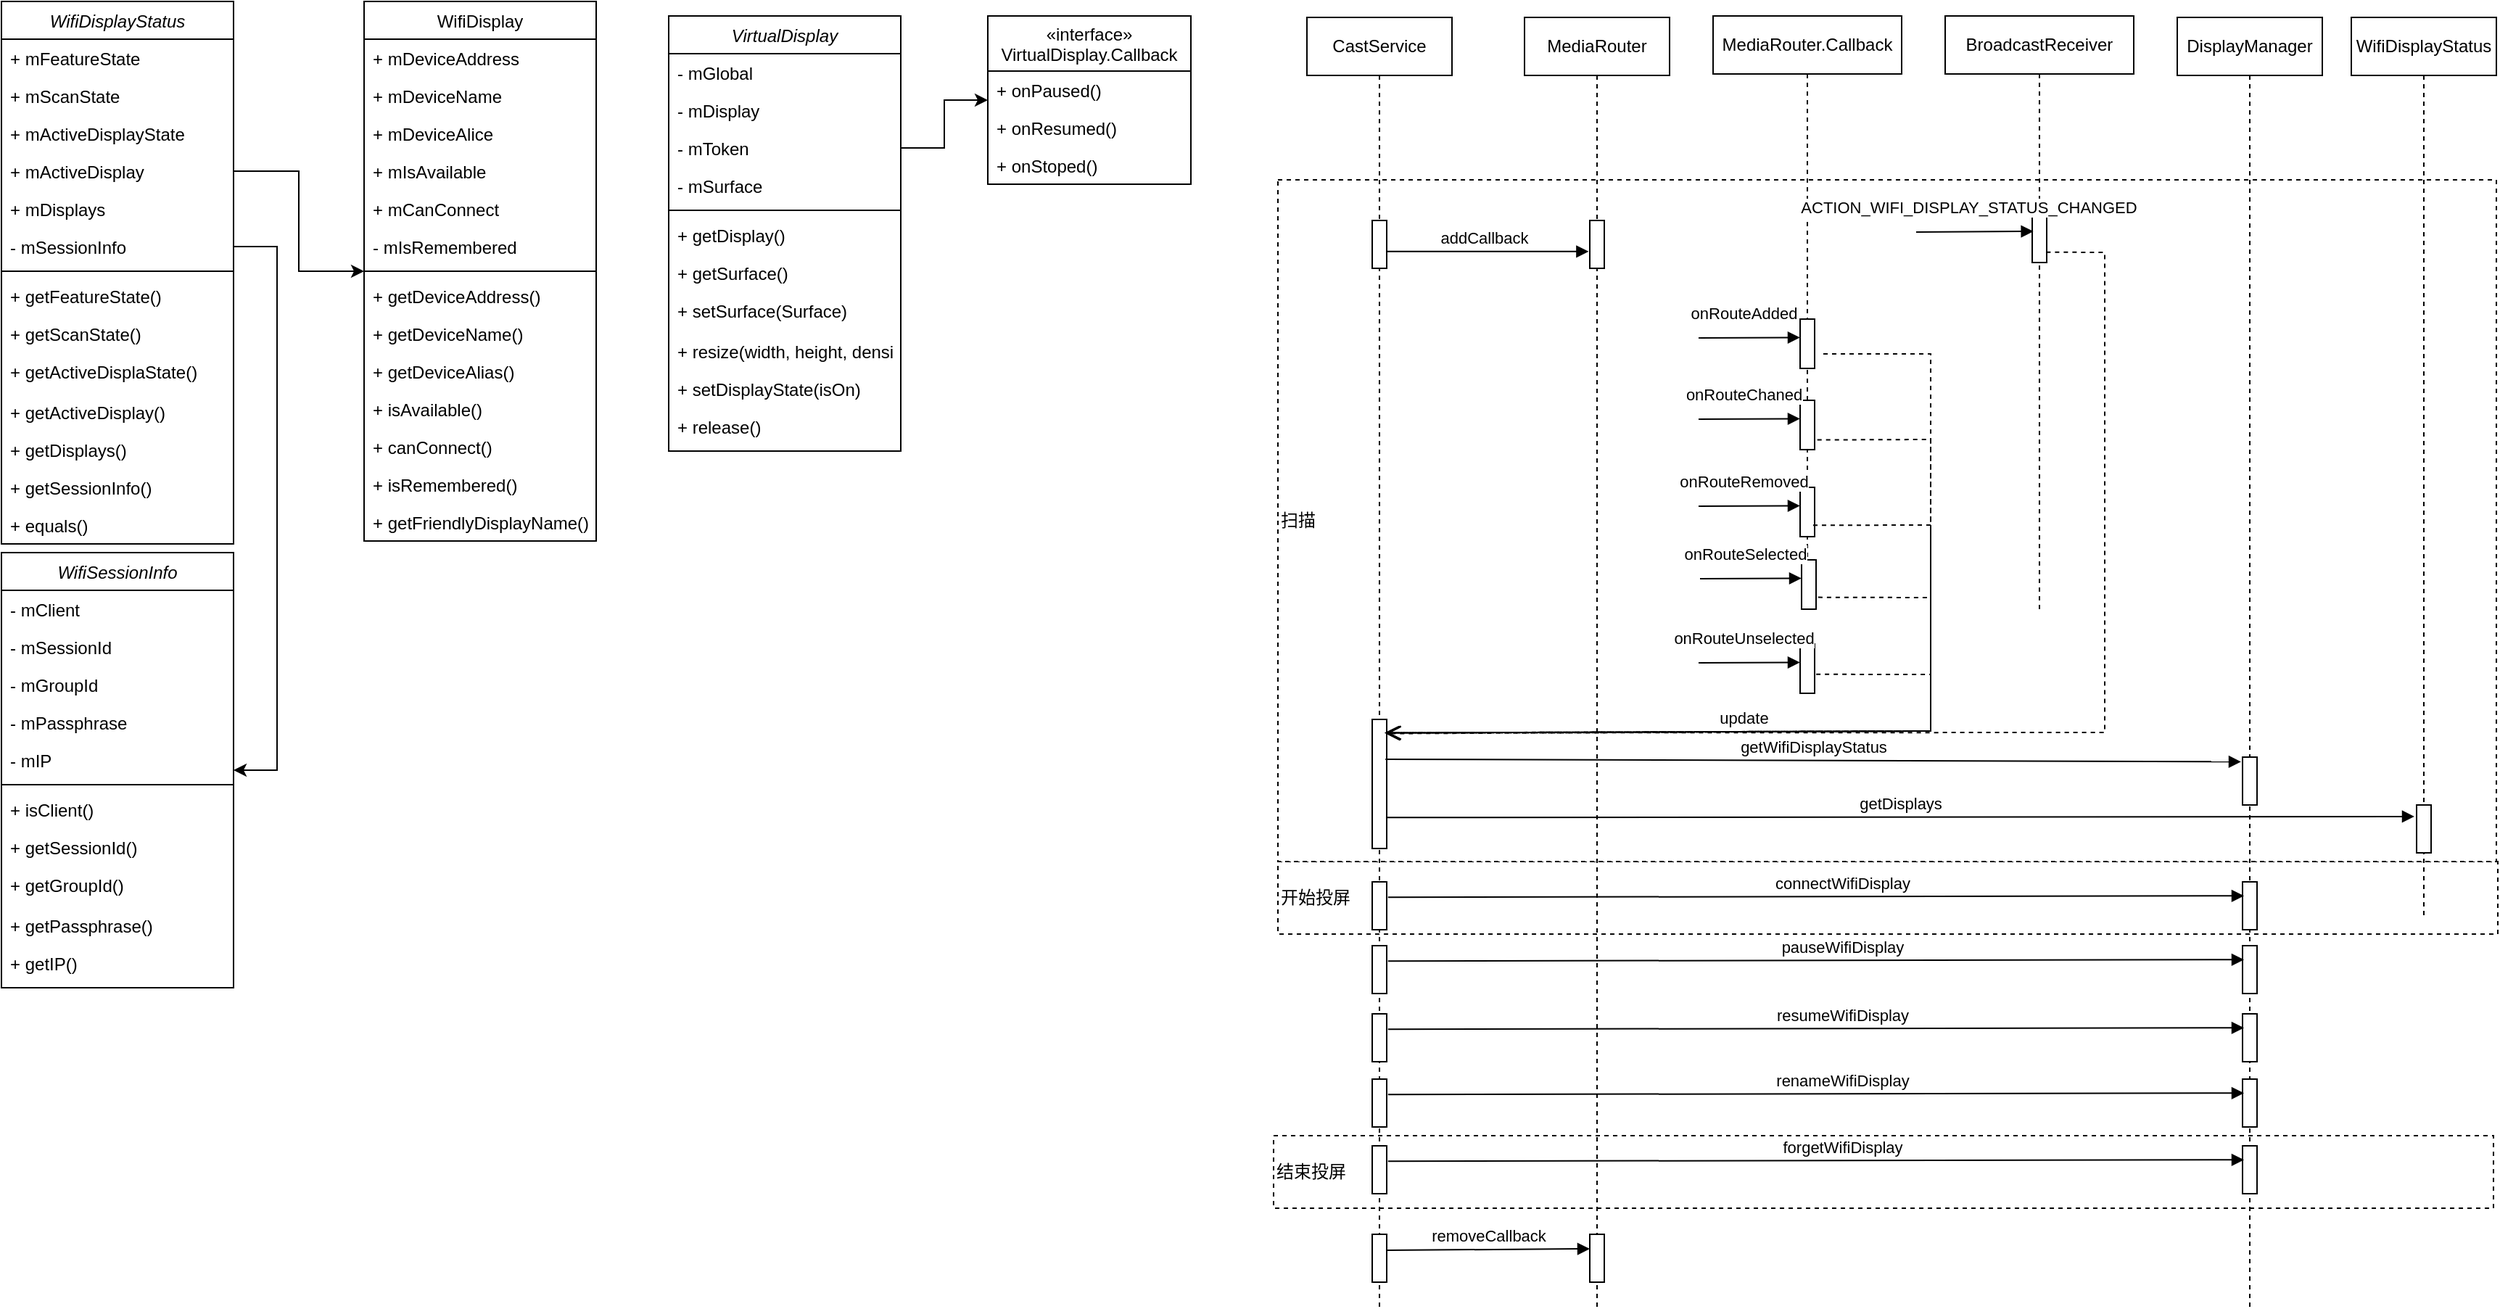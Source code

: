 <mxfile version="17.4.5" type="github" pages="4">
  <diagram id="C5RBs43oDa-KdzZeNtuy" name="miracast">
    <mxGraphModel dx="1038" dy="491" grid="1" gridSize="10" guides="1" tooltips="1" connect="1" arrows="1" fold="1" page="1" pageScale="1" pageWidth="827" pageHeight="1169" math="0" shadow="0">
      <root>
        <mxCell id="WIyWlLk6GJQsqaUBKTNV-0" />
        <mxCell id="WIyWlLk6GJQsqaUBKTNV-1" parent="WIyWlLk6GJQsqaUBKTNV-0" />
        <mxCell id="L5_SfHMchHdEU2mdU9Gc-167" value="结束投屏" style="rounded=0;whiteSpace=wrap;html=1;dashed=1;align=left;" parent="WIyWlLk6GJQsqaUBKTNV-1" vertex="1">
          <mxGeometry x="907" y="802" width="841" height="50" as="geometry" />
        </mxCell>
        <mxCell id="L5_SfHMchHdEU2mdU9Gc-164" value="开始投屏" style="rounded=0;whiteSpace=wrap;html=1;dashed=1;align=left;" parent="WIyWlLk6GJQsqaUBKTNV-1" vertex="1">
          <mxGeometry x="910" y="613" width="841" height="50" as="geometry" />
        </mxCell>
        <mxCell id="L5_SfHMchHdEU2mdU9Gc-163" value="扫描" style="rounded=0;whiteSpace=wrap;html=1;dashed=1;align=left;" parent="WIyWlLk6GJQsqaUBKTNV-1" vertex="1">
          <mxGeometry x="910" y="143" width="840" height="470" as="geometry" />
        </mxCell>
        <mxCell id="L5_SfHMchHdEU2mdU9Gc-0" value="WifiDisplayStatus" style="swimlane;fontStyle=2;align=center;verticalAlign=top;childLayout=stackLayout;horizontal=1;startSize=26;horizontalStack=0;resizeParent=1;resizeLast=0;collapsible=1;marginBottom=0;rounded=0;shadow=0;strokeWidth=1;" parent="WIyWlLk6GJQsqaUBKTNV-1" vertex="1">
          <mxGeometry x="30" y="20" width="160" height="374" as="geometry">
            <mxRectangle x="220" y="120" width="160" height="26" as="alternateBounds" />
          </mxGeometry>
        </mxCell>
        <mxCell id="L5_SfHMchHdEU2mdU9Gc-1" value="+ mFeatureState" style="text;align=left;verticalAlign=top;spacingLeft=4;spacingRight=4;overflow=hidden;rotatable=0;points=[[0,0.5],[1,0.5]];portConstraint=eastwest;" parent="L5_SfHMchHdEU2mdU9Gc-0" vertex="1">
          <mxGeometry y="26" width="160" height="26" as="geometry" />
        </mxCell>
        <mxCell id="L5_SfHMchHdEU2mdU9Gc-2" value="+ mScanState" style="text;strokeColor=none;fillColor=none;align=left;verticalAlign=top;spacingLeft=4;spacingRight=4;overflow=hidden;rotatable=0;points=[[0,0.5],[1,0.5]];portConstraint=eastwest;" parent="L5_SfHMchHdEU2mdU9Gc-0" vertex="1">
          <mxGeometry y="52" width="160" height="26" as="geometry" />
        </mxCell>
        <mxCell id="L5_SfHMchHdEU2mdU9Gc-3" value="+ mActiveDisplayState&#xa;" style="text;align=left;verticalAlign=top;spacingLeft=4;spacingRight=4;overflow=hidden;rotatable=0;points=[[0,0.5],[1,0.5]];portConstraint=eastwest;rounded=0;shadow=0;html=0;" parent="L5_SfHMchHdEU2mdU9Gc-0" vertex="1">
          <mxGeometry y="78" width="160" height="26" as="geometry" />
        </mxCell>
        <mxCell id="L5_SfHMchHdEU2mdU9Gc-4" value="+ mActiveDisplay" style="text;align=left;verticalAlign=top;spacingLeft=4;spacingRight=4;overflow=hidden;rotatable=0;points=[[0,0.5],[1,0.5]];portConstraint=eastwest;rounded=0;shadow=0;html=0;" parent="L5_SfHMchHdEU2mdU9Gc-0" vertex="1">
          <mxGeometry y="104" width="160" height="26" as="geometry" />
        </mxCell>
        <mxCell id="L5_SfHMchHdEU2mdU9Gc-5" value="+ mDisplays" style="text;strokeColor=none;fillColor=none;align=left;verticalAlign=top;spacingLeft=4;spacingRight=4;overflow=hidden;rotatable=0;points=[[0,0.5],[1,0.5]];portConstraint=eastwest;" parent="L5_SfHMchHdEU2mdU9Gc-0" vertex="1">
          <mxGeometry y="130" width="160" height="26" as="geometry" />
        </mxCell>
        <mxCell id="L5_SfHMchHdEU2mdU9Gc-6" value="- mSessionInfo" style="text;strokeColor=none;fillColor=none;align=left;verticalAlign=top;spacingLeft=4;spacingRight=4;overflow=hidden;rotatable=0;points=[[0,0.5],[1,0.5]];portConstraint=eastwest;" parent="L5_SfHMchHdEU2mdU9Gc-0" vertex="1">
          <mxGeometry y="156" width="160" height="26" as="geometry" />
        </mxCell>
        <mxCell id="L5_SfHMchHdEU2mdU9Gc-7" value="" style="line;html=1;strokeWidth=1;align=left;verticalAlign=middle;spacingTop=-1;spacingLeft=3;spacingRight=3;rotatable=0;labelPosition=right;points=[];portConstraint=eastwest;" parent="L5_SfHMchHdEU2mdU9Gc-0" vertex="1">
          <mxGeometry y="182" width="160" height="8" as="geometry" />
        </mxCell>
        <mxCell id="L5_SfHMchHdEU2mdU9Gc-8" value="+ getFeatureState()" style="text;strokeColor=none;fillColor=none;align=left;verticalAlign=top;spacingLeft=4;spacingRight=4;overflow=hidden;rotatable=0;points=[[0,0.5],[1,0.5]];portConstraint=eastwest;" parent="L5_SfHMchHdEU2mdU9Gc-0" vertex="1">
          <mxGeometry y="190" width="160" height="26" as="geometry" />
        </mxCell>
        <mxCell id="L5_SfHMchHdEU2mdU9Gc-9" value="+ getScanState()" style="text;align=left;verticalAlign=top;spacingLeft=4;spacingRight=4;overflow=hidden;rotatable=0;points=[[0,0.5],[1,0.5]];portConstraint=eastwest;" parent="L5_SfHMchHdEU2mdU9Gc-0" vertex="1">
          <mxGeometry y="216" width="160" height="26" as="geometry" />
        </mxCell>
        <mxCell id="L5_SfHMchHdEU2mdU9Gc-10" value="+ getActiveDisplaState()" style="text;strokeColor=none;fillColor=none;align=left;verticalAlign=top;spacingLeft=4;spacingRight=4;overflow=hidden;rotatable=0;points=[[0,0.5],[1,0.5]];portConstraint=eastwest;" parent="L5_SfHMchHdEU2mdU9Gc-0" vertex="1">
          <mxGeometry y="242" width="160" height="28" as="geometry" />
        </mxCell>
        <mxCell id="L5_SfHMchHdEU2mdU9Gc-11" value="+ getActiveDisplay()" style="text;strokeColor=none;fillColor=none;align=left;verticalAlign=top;spacingLeft=4;spacingRight=4;overflow=hidden;rotatable=0;points=[[0,0.5],[1,0.5]];portConstraint=eastwest;" parent="L5_SfHMchHdEU2mdU9Gc-0" vertex="1">
          <mxGeometry y="270" width="160" height="26" as="geometry" />
        </mxCell>
        <mxCell id="L5_SfHMchHdEU2mdU9Gc-12" value="+ getDisplays()" style="text;strokeColor=none;fillColor=none;align=left;verticalAlign=top;spacingLeft=4;spacingRight=4;overflow=hidden;rotatable=0;points=[[0,0.5],[1,0.5]];portConstraint=eastwest;" parent="L5_SfHMchHdEU2mdU9Gc-0" vertex="1">
          <mxGeometry y="296" width="160" height="26" as="geometry" />
        </mxCell>
        <mxCell id="L5_SfHMchHdEU2mdU9Gc-13" value="+ getSessionInfo()" style="text;strokeColor=none;fillColor=none;align=left;verticalAlign=top;spacingLeft=4;spacingRight=4;overflow=hidden;rotatable=0;points=[[0,0.5],[1,0.5]];portConstraint=eastwest;" parent="L5_SfHMchHdEU2mdU9Gc-0" vertex="1">
          <mxGeometry y="322" width="160" height="26" as="geometry" />
        </mxCell>
        <mxCell id="L5_SfHMchHdEU2mdU9Gc-214" value="+ equals()" style="text;strokeColor=none;fillColor=none;align=left;verticalAlign=top;spacingLeft=4;spacingRight=4;overflow=hidden;rotatable=0;points=[[0,0.5],[1,0.5]];portConstraint=eastwest;" parent="L5_SfHMchHdEU2mdU9Gc-0" vertex="1">
          <mxGeometry y="348" width="160" height="26" as="geometry" />
        </mxCell>
        <mxCell id="L5_SfHMchHdEU2mdU9Gc-14" value="WifiDisplay" style="swimlane;fontStyle=0;align=center;verticalAlign=top;childLayout=stackLayout;horizontal=1;startSize=26;horizontalStack=0;resizeParent=1;resizeLast=0;collapsible=1;marginBottom=0;rounded=0;shadow=0;strokeWidth=1;" parent="WIyWlLk6GJQsqaUBKTNV-1" vertex="1">
          <mxGeometry x="280" y="20" width="160" height="372" as="geometry">
            <mxRectangle x="550" y="140" width="160" height="26" as="alternateBounds" />
          </mxGeometry>
        </mxCell>
        <mxCell id="L5_SfHMchHdEU2mdU9Gc-15" value="+ mDeviceAddress" style="text;align=left;verticalAlign=top;spacingLeft=4;spacingRight=4;overflow=hidden;rotatable=0;points=[[0,0.5],[1,0.5]];portConstraint=eastwest;" parent="L5_SfHMchHdEU2mdU9Gc-14" vertex="1">
          <mxGeometry y="26" width="160" height="26" as="geometry" />
        </mxCell>
        <mxCell id="L5_SfHMchHdEU2mdU9Gc-16" value="+ mDeviceName" style="text;align=left;verticalAlign=top;spacingLeft=4;spacingRight=4;overflow=hidden;rotatable=0;points=[[0,0.5],[1,0.5]];portConstraint=eastwest;rounded=0;shadow=0;html=0;" parent="L5_SfHMchHdEU2mdU9Gc-14" vertex="1">
          <mxGeometry y="52" width="160" height="26" as="geometry" />
        </mxCell>
        <mxCell id="L5_SfHMchHdEU2mdU9Gc-17" value="+ mDeviceAlice" style="text;align=left;verticalAlign=top;spacingLeft=4;spacingRight=4;overflow=hidden;rotatable=0;points=[[0,0.5],[1,0.5]];portConstraint=eastwest;rounded=0;shadow=0;html=0;" parent="L5_SfHMchHdEU2mdU9Gc-14" vertex="1">
          <mxGeometry y="78" width="160" height="26" as="geometry" />
        </mxCell>
        <mxCell id="L5_SfHMchHdEU2mdU9Gc-18" value="+ mIsAvailable" style="text;align=left;verticalAlign=top;spacingLeft=4;spacingRight=4;overflow=hidden;rotatable=0;points=[[0,0.5],[1,0.5]];portConstraint=eastwest;rounded=0;shadow=0;html=0;" parent="L5_SfHMchHdEU2mdU9Gc-14" vertex="1">
          <mxGeometry y="104" width="160" height="26" as="geometry" />
        </mxCell>
        <mxCell id="L5_SfHMchHdEU2mdU9Gc-19" value="+ mCanConnect&#xa;" style="text;align=left;verticalAlign=top;spacingLeft=4;spacingRight=4;overflow=hidden;rotatable=0;points=[[0,0.5],[1,0.5]];portConstraint=eastwest;rounded=0;shadow=0;html=0;" parent="L5_SfHMchHdEU2mdU9Gc-14" vertex="1">
          <mxGeometry y="130" width="160" height="26" as="geometry" />
        </mxCell>
        <mxCell id="L5_SfHMchHdEU2mdU9Gc-20" value="- mIsRemembered" style="text;strokeColor=none;fillColor=none;align=left;verticalAlign=top;spacingLeft=4;spacingRight=4;overflow=hidden;rotatable=0;points=[[0,0.5],[1,0.5]];portConstraint=eastwest;" parent="L5_SfHMchHdEU2mdU9Gc-14" vertex="1">
          <mxGeometry y="156" width="160" height="26" as="geometry" />
        </mxCell>
        <mxCell id="L5_SfHMchHdEU2mdU9Gc-21" value="" style="line;html=1;strokeWidth=1;align=left;verticalAlign=middle;spacingTop=-1;spacingLeft=3;spacingRight=3;rotatable=0;labelPosition=right;points=[];portConstraint=eastwest;" parent="L5_SfHMchHdEU2mdU9Gc-14" vertex="1">
          <mxGeometry y="182" width="160" height="8" as="geometry" />
        </mxCell>
        <mxCell id="L5_SfHMchHdEU2mdU9Gc-22" value="+ getDeviceAddress()" style="text;align=left;verticalAlign=top;spacingLeft=4;spacingRight=4;overflow=hidden;rotatable=0;points=[[0,0.5],[1,0.5]];portConstraint=eastwest;" parent="L5_SfHMchHdEU2mdU9Gc-14" vertex="1">
          <mxGeometry y="190" width="160" height="26" as="geometry" />
        </mxCell>
        <mxCell id="L5_SfHMchHdEU2mdU9Gc-23" value="+ getDeviceName()" style="text;strokeColor=none;fillColor=none;align=left;verticalAlign=top;spacingLeft=4;spacingRight=4;overflow=hidden;rotatable=0;points=[[0,0.5],[1,0.5]];portConstraint=eastwest;" parent="L5_SfHMchHdEU2mdU9Gc-14" vertex="1">
          <mxGeometry y="216" width="160" height="26" as="geometry" />
        </mxCell>
        <mxCell id="L5_SfHMchHdEU2mdU9Gc-24" value="+ getDeviceAlias()" style="text;strokeColor=none;fillColor=none;align=left;verticalAlign=top;spacingLeft=4;spacingRight=4;overflow=hidden;rotatable=0;points=[[0,0.5],[1,0.5]];portConstraint=eastwest;" parent="L5_SfHMchHdEU2mdU9Gc-14" vertex="1">
          <mxGeometry y="242" width="160" height="26" as="geometry" />
        </mxCell>
        <mxCell id="L5_SfHMchHdEU2mdU9Gc-25" value="+ isAvailable()" style="text;strokeColor=none;fillColor=none;align=left;verticalAlign=top;spacingLeft=4;spacingRight=4;overflow=hidden;rotatable=0;points=[[0,0.5],[1,0.5]];portConstraint=eastwest;" parent="L5_SfHMchHdEU2mdU9Gc-14" vertex="1">
          <mxGeometry y="268" width="160" height="26" as="geometry" />
        </mxCell>
        <mxCell id="L5_SfHMchHdEU2mdU9Gc-26" value="+ canConnect()" style="text;strokeColor=none;fillColor=none;align=left;verticalAlign=top;spacingLeft=4;spacingRight=4;overflow=hidden;rotatable=0;points=[[0,0.5],[1,0.5]];portConstraint=eastwest;" parent="L5_SfHMchHdEU2mdU9Gc-14" vertex="1">
          <mxGeometry y="294" width="160" height="26" as="geometry" />
        </mxCell>
        <mxCell id="L5_SfHMchHdEU2mdU9Gc-27" value="+ isRemembered()" style="text;strokeColor=none;fillColor=none;align=left;verticalAlign=top;spacingLeft=4;spacingRight=4;overflow=hidden;rotatable=0;points=[[0,0.5],[1,0.5]];portConstraint=eastwest;" parent="L5_SfHMchHdEU2mdU9Gc-14" vertex="1">
          <mxGeometry y="320" width="160" height="26" as="geometry" />
        </mxCell>
        <mxCell id="L5_SfHMchHdEU2mdU9Gc-28" value="+ getFriendlyDisplayName()" style="text;align=left;verticalAlign=top;spacingLeft=4;spacingRight=4;overflow=hidden;rotatable=0;points=[[0,0.5],[1,0.5]];portConstraint=eastwest;" parent="L5_SfHMchHdEU2mdU9Gc-14" vertex="1">
          <mxGeometry y="346" width="160" height="26" as="geometry" />
        </mxCell>
        <mxCell id="L5_SfHMchHdEU2mdU9Gc-29" value="WifiSessionInfo" style="swimlane;fontStyle=2;align=center;verticalAlign=top;childLayout=stackLayout;horizontal=1;startSize=26;horizontalStack=0;resizeParent=1;resizeLast=0;collapsible=1;marginBottom=0;rounded=0;shadow=0;strokeWidth=1;" parent="WIyWlLk6GJQsqaUBKTNV-1" vertex="1">
          <mxGeometry x="30" y="400" width="160" height="300" as="geometry">
            <mxRectangle x="220" y="120" width="160" height="26" as="alternateBounds" />
          </mxGeometry>
        </mxCell>
        <mxCell id="L5_SfHMchHdEU2mdU9Gc-30" value="- mClient&#xa;" style="text;align=left;verticalAlign=top;spacingLeft=4;spacingRight=4;overflow=hidden;rotatable=0;points=[[0,0.5],[1,0.5]];portConstraint=eastwest;" parent="L5_SfHMchHdEU2mdU9Gc-29" vertex="1">
          <mxGeometry y="26" width="160" height="26" as="geometry" />
        </mxCell>
        <mxCell id="L5_SfHMchHdEU2mdU9Gc-31" value="- mSessionId" style="text;strokeColor=none;fillColor=none;align=left;verticalAlign=top;spacingLeft=4;spacingRight=4;overflow=hidden;rotatable=0;points=[[0,0.5],[1,0.5]];portConstraint=eastwest;" parent="L5_SfHMchHdEU2mdU9Gc-29" vertex="1">
          <mxGeometry y="52" width="160" height="26" as="geometry" />
        </mxCell>
        <mxCell id="L5_SfHMchHdEU2mdU9Gc-32" value="- mGroupId" style="text;align=left;verticalAlign=top;spacingLeft=4;spacingRight=4;overflow=hidden;rotatable=0;points=[[0,0.5],[1,0.5]];portConstraint=eastwest;rounded=0;shadow=0;html=0;" parent="L5_SfHMchHdEU2mdU9Gc-29" vertex="1">
          <mxGeometry y="78" width="160" height="26" as="geometry" />
        </mxCell>
        <mxCell id="L5_SfHMchHdEU2mdU9Gc-33" value="- mPassphrase" style="text;align=left;verticalAlign=top;spacingLeft=4;spacingRight=4;overflow=hidden;rotatable=0;points=[[0,0.5],[1,0.5]];portConstraint=eastwest;rounded=0;shadow=0;html=0;" parent="L5_SfHMchHdEU2mdU9Gc-29" vertex="1">
          <mxGeometry y="104" width="160" height="26" as="geometry" />
        </mxCell>
        <mxCell id="L5_SfHMchHdEU2mdU9Gc-34" value="- mIP" style="text;strokeColor=none;fillColor=none;align=left;verticalAlign=top;spacingLeft=4;spacingRight=4;overflow=hidden;rotatable=0;points=[[0,0.5],[1,0.5]];portConstraint=eastwest;" parent="L5_SfHMchHdEU2mdU9Gc-29" vertex="1">
          <mxGeometry y="130" width="160" height="26" as="geometry" />
        </mxCell>
        <mxCell id="L5_SfHMchHdEU2mdU9Gc-35" value="" style="line;html=1;strokeWidth=1;align=left;verticalAlign=middle;spacingTop=-1;spacingLeft=3;spacingRight=3;rotatable=0;labelPosition=right;points=[];portConstraint=eastwest;" parent="L5_SfHMchHdEU2mdU9Gc-29" vertex="1">
          <mxGeometry y="156" width="160" height="8" as="geometry" />
        </mxCell>
        <mxCell id="L5_SfHMchHdEU2mdU9Gc-36" value="+ isClient()" style="text;strokeColor=none;fillColor=none;align=left;verticalAlign=top;spacingLeft=4;spacingRight=4;overflow=hidden;rotatable=0;points=[[0,0.5],[1,0.5]];portConstraint=eastwest;" parent="L5_SfHMchHdEU2mdU9Gc-29" vertex="1">
          <mxGeometry y="164" width="160" height="26" as="geometry" />
        </mxCell>
        <mxCell id="L5_SfHMchHdEU2mdU9Gc-37" value="+ getSessionId()" style="text;align=left;verticalAlign=top;spacingLeft=4;spacingRight=4;overflow=hidden;rotatable=0;points=[[0,0.5],[1,0.5]];portConstraint=eastwest;" parent="L5_SfHMchHdEU2mdU9Gc-29" vertex="1">
          <mxGeometry y="190" width="160" height="26" as="geometry" />
        </mxCell>
        <mxCell id="L5_SfHMchHdEU2mdU9Gc-38" value="+ getGroupId()" style="text;strokeColor=none;fillColor=none;align=left;verticalAlign=top;spacingLeft=4;spacingRight=4;overflow=hidden;rotatable=0;points=[[0,0.5],[1,0.5]];portConstraint=eastwest;" parent="L5_SfHMchHdEU2mdU9Gc-29" vertex="1">
          <mxGeometry y="216" width="160" height="28" as="geometry" />
        </mxCell>
        <mxCell id="L5_SfHMchHdEU2mdU9Gc-39" value="+ getPassphrase()" style="text;strokeColor=none;fillColor=none;align=left;verticalAlign=top;spacingLeft=4;spacingRight=4;overflow=hidden;rotatable=0;points=[[0,0.5],[1,0.5]];portConstraint=eastwest;" parent="L5_SfHMchHdEU2mdU9Gc-29" vertex="1">
          <mxGeometry y="244" width="160" height="26" as="geometry" />
        </mxCell>
        <mxCell id="L5_SfHMchHdEU2mdU9Gc-40" value="+ getIP()" style="text;strokeColor=none;fillColor=none;align=left;verticalAlign=top;spacingLeft=4;spacingRight=4;overflow=hidden;rotatable=0;points=[[0,0.5],[1,0.5]];portConstraint=eastwest;" parent="L5_SfHMchHdEU2mdU9Gc-29" vertex="1">
          <mxGeometry y="270" width="160" height="26" as="geometry" />
        </mxCell>
        <mxCell id="L5_SfHMchHdEU2mdU9Gc-41" value="VirtualDisplay" style="swimlane;fontStyle=2;align=center;verticalAlign=top;childLayout=stackLayout;horizontal=1;startSize=26;horizontalStack=0;resizeParent=1;resizeLast=0;collapsible=1;marginBottom=0;rounded=0;shadow=0;strokeWidth=1;" parent="WIyWlLk6GJQsqaUBKTNV-1" vertex="1">
          <mxGeometry x="490" y="30" width="160" height="300" as="geometry">
            <mxRectangle x="220" y="120" width="160" height="26" as="alternateBounds" />
          </mxGeometry>
        </mxCell>
        <mxCell id="L5_SfHMchHdEU2mdU9Gc-42" value="- mGlobal" style="text;align=left;verticalAlign=top;spacingLeft=4;spacingRight=4;overflow=hidden;rotatable=0;points=[[0,0.5],[1,0.5]];portConstraint=eastwest;" parent="L5_SfHMchHdEU2mdU9Gc-41" vertex="1">
          <mxGeometry y="26" width="160" height="26" as="geometry" />
        </mxCell>
        <mxCell id="L5_SfHMchHdEU2mdU9Gc-43" value="- mDisplay" style="text;strokeColor=none;fillColor=none;align=left;verticalAlign=top;spacingLeft=4;spacingRight=4;overflow=hidden;rotatable=0;points=[[0,0.5],[1,0.5]];portConstraint=eastwest;" parent="L5_SfHMchHdEU2mdU9Gc-41" vertex="1">
          <mxGeometry y="52" width="160" height="26" as="geometry" />
        </mxCell>
        <mxCell id="L5_SfHMchHdEU2mdU9Gc-44" value="- mToken" style="text;align=left;verticalAlign=top;spacingLeft=4;spacingRight=4;overflow=hidden;rotatable=0;points=[[0,0.5],[1,0.5]];portConstraint=eastwest;rounded=0;shadow=0;html=0;" parent="L5_SfHMchHdEU2mdU9Gc-41" vertex="1">
          <mxGeometry y="78" width="160" height="26" as="geometry" />
        </mxCell>
        <mxCell id="L5_SfHMchHdEU2mdU9Gc-45" value="- mSurface" style="text;align=left;verticalAlign=top;spacingLeft=4;spacingRight=4;overflow=hidden;rotatable=0;points=[[0,0.5],[1,0.5]];portConstraint=eastwest;rounded=0;shadow=0;html=0;" parent="L5_SfHMchHdEU2mdU9Gc-41" vertex="1">
          <mxGeometry y="104" width="160" height="26" as="geometry" />
        </mxCell>
        <mxCell id="L5_SfHMchHdEU2mdU9Gc-46" value="" style="line;html=1;strokeWidth=1;align=left;verticalAlign=middle;spacingTop=-1;spacingLeft=3;spacingRight=3;rotatable=0;labelPosition=right;points=[];portConstraint=eastwest;" parent="L5_SfHMchHdEU2mdU9Gc-41" vertex="1">
          <mxGeometry y="130" width="160" height="8" as="geometry" />
        </mxCell>
        <mxCell id="L5_SfHMchHdEU2mdU9Gc-47" value="+ getDisplay()" style="text;strokeColor=none;fillColor=none;align=left;verticalAlign=top;spacingLeft=4;spacingRight=4;overflow=hidden;rotatable=0;points=[[0,0.5],[1,0.5]];portConstraint=eastwest;" parent="L5_SfHMchHdEU2mdU9Gc-41" vertex="1">
          <mxGeometry y="138" width="160" height="26" as="geometry" />
        </mxCell>
        <mxCell id="L5_SfHMchHdEU2mdU9Gc-48" value="+ getSurface()" style="text;align=left;verticalAlign=top;spacingLeft=4;spacingRight=4;overflow=hidden;rotatable=0;points=[[0,0.5],[1,0.5]];portConstraint=eastwest;" parent="L5_SfHMchHdEU2mdU9Gc-41" vertex="1">
          <mxGeometry y="164" width="160" height="26" as="geometry" />
        </mxCell>
        <mxCell id="L5_SfHMchHdEU2mdU9Gc-49" value="+ setSurface(Surface)" style="text;strokeColor=none;fillColor=none;align=left;verticalAlign=top;spacingLeft=4;spacingRight=4;overflow=hidden;rotatable=0;points=[[0,0.5],[1,0.5]];portConstraint=eastwest;" parent="L5_SfHMchHdEU2mdU9Gc-41" vertex="1">
          <mxGeometry y="190" width="160" height="28" as="geometry" />
        </mxCell>
        <mxCell id="L5_SfHMchHdEU2mdU9Gc-50" value="+ resize(width, height, densityDpi)" style="text;strokeColor=none;fillColor=none;align=left;verticalAlign=top;spacingLeft=4;spacingRight=4;overflow=hidden;rotatable=0;points=[[0,0.5],[1,0.5]];portConstraint=eastwest;" parent="L5_SfHMchHdEU2mdU9Gc-41" vertex="1">
          <mxGeometry y="218" width="160" height="26" as="geometry" />
        </mxCell>
        <mxCell id="L5_SfHMchHdEU2mdU9Gc-51" value="+ setDisplayState(isOn)" style="text;strokeColor=none;fillColor=none;align=left;verticalAlign=top;spacingLeft=4;spacingRight=4;overflow=hidden;rotatable=0;points=[[0,0.5],[1,0.5]];portConstraint=eastwest;" parent="L5_SfHMchHdEU2mdU9Gc-41" vertex="1">
          <mxGeometry y="244" width="160" height="26" as="geometry" />
        </mxCell>
        <mxCell id="L5_SfHMchHdEU2mdU9Gc-52" value="+ release()" style="text;strokeColor=none;fillColor=none;align=left;verticalAlign=top;spacingLeft=4;spacingRight=4;overflow=hidden;rotatable=0;points=[[0,0.5],[1,0.5]];portConstraint=eastwest;" parent="L5_SfHMchHdEU2mdU9Gc-41" vertex="1">
          <mxGeometry y="270" width="160" height="26" as="geometry" />
        </mxCell>
        <mxCell id="L5_SfHMchHdEU2mdU9Gc-53" value="«interface»&#xa;VirtualDisplay.Callback" style="swimlane;fontStyle=0;childLayout=stackLayout;horizontal=1;startSize=38;fillColor=none;horizontalStack=0;resizeParent=1;resizeParentMax=0;resizeLast=0;collapsible=1;marginBottom=0;" parent="WIyWlLk6GJQsqaUBKTNV-1" vertex="1">
          <mxGeometry x="710" y="30" width="140" height="116" as="geometry" />
        </mxCell>
        <mxCell id="L5_SfHMchHdEU2mdU9Gc-54" value="+ onPaused()" style="text;strokeColor=none;fillColor=none;align=left;verticalAlign=top;spacingLeft=4;spacingRight=4;overflow=hidden;rotatable=0;points=[[0,0.5],[1,0.5]];portConstraint=eastwest;" parent="L5_SfHMchHdEU2mdU9Gc-53" vertex="1">
          <mxGeometry y="38" width="140" height="26" as="geometry" />
        </mxCell>
        <mxCell id="L5_SfHMchHdEU2mdU9Gc-55" value="+ onResumed()" style="text;strokeColor=none;fillColor=none;align=left;verticalAlign=top;spacingLeft=4;spacingRight=4;overflow=hidden;rotatable=0;points=[[0,0.5],[1,0.5]];portConstraint=eastwest;" parent="L5_SfHMchHdEU2mdU9Gc-53" vertex="1">
          <mxGeometry y="64" width="140" height="26" as="geometry" />
        </mxCell>
        <mxCell id="L5_SfHMchHdEU2mdU9Gc-56" value="+ onStoped()" style="text;strokeColor=none;fillColor=none;align=left;verticalAlign=top;spacingLeft=4;spacingRight=4;overflow=hidden;rotatable=0;points=[[0,0.5],[1,0.5]];portConstraint=eastwest;" parent="L5_SfHMchHdEU2mdU9Gc-53" vertex="1">
          <mxGeometry y="90" width="140" height="26" as="geometry" />
        </mxCell>
        <mxCell id="L5_SfHMchHdEU2mdU9Gc-57" style="edgeStyle=orthogonalEdgeStyle;rounded=0;orthogonalLoop=1;jettySize=auto;html=1;" parent="WIyWlLk6GJQsqaUBKTNV-1" source="L5_SfHMchHdEU2mdU9Gc-4" target="L5_SfHMchHdEU2mdU9Gc-14" edge="1">
          <mxGeometry relative="1" as="geometry" />
        </mxCell>
        <mxCell id="L5_SfHMchHdEU2mdU9Gc-58" style="edgeStyle=orthogonalEdgeStyle;rounded=0;orthogonalLoop=1;jettySize=auto;html=1;" parent="WIyWlLk6GJQsqaUBKTNV-1" source="L5_SfHMchHdEU2mdU9Gc-6" target="L5_SfHMchHdEU2mdU9Gc-29" edge="1">
          <mxGeometry relative="1" as="geometry">
            <Array as="points">
              <mxPoint x="220" y="189" />
              <mxPoint x="220" y="550" />
            </Array>
          </mxGeometry>
        </mxCell>
        <mxCell id="L5_SfHMchHdEU2mdU9Gc-59" value="" style="edgeStyle=orthogonalEdgeStyle;rounded=0;orthogonalLoop=1;jettySize=auto;html=1;" parent="WIyWlLk6GJQsqaUBKTNV-1" source="L5_SfHMchHdEU2mdU9Gc-44" target="L5_SfHMchHdEU2mdU9Gc-53" edge="1">
          <mxGeometry relative="1" as="geometry" />
        </mxCell>
        <mxCell id="L5_SfHMchHdEU2mdU9Gc-60" value="MediaRouter" style="shape=umlLifeline;perimeter=lifelinePerimeter;whiteSpace=wrap;html=1;container=1;collapsible=0;recursiveResize=0;outlineConnect=0;" parent="WIyWlLk6GJQsqaUBKTNV-1" vertex="1">
          <mxGeometry x="1080" y="31" width="100" height="889" as="geometry" />
        </mxCell>
        <mxCell id="L5_SfHMchHdEU2mdU9Gc-62" value="" style="html=1;points=[];perimeter=orthogonalPerimeter;" parent="L5_SfHMchHdEU2mdU9Gc-60" vertex="1">
          <mxGeometry x="45" y="140" width="10" height="33" as="geometry" />
        </mxCell>
        <mxCell id="L5_SfHMchHdEU2mdU9Gc-216" value="" style="html=1;points=[];perimeter=orthogonalPerimeter;" parent="L5_SfHMchHdEU2mdU9Gc-60" vertex="1">
          <mxGeometry x="45" y="839" width="10" height="33" as="geometry" />
        </mxCell>
        <mxCell id="L5_SfHMchHdEU2mdU9Gc-61" value="MediaRouter.Callback" style="shape=umlLifeline;perimeter=lifelinePerimeter;whiteSpace=wrap;html=1;container=1;collapsible=0;recursiveResize=0;outlineConnect=0;" parent="WIyWlLk6GJQsqaUBKTNV-1" vertex="1">
          <mxGeometry x="1210" y="30" width="130" height="409" as="geometry" />
        </mxCell>
        <mxCell id="L5_SfHMchHdEU2mdU9Gc-68" value="" style="html=1;points=[];perimeter=orthogonalPerimeter;" parent="L5_SfHMchHdEU2mdU9Gc-61" vertex="1">
          <mxGeometry x="60" y="209" width="10" height="34" as="geometry" />
        </mxCell>
        <mxCell id="L5_SfHMchHdEU2mdU9Gc-69" value="onRouteAdded" style="html=1;verticalAlign=bottom;endArrow=block;rounded=0;entryX=0.083;entryY=0.5;entryDx=0;entryDy=0;entryPerimeter=0;" parent="L5_SfHMchHdEU2mdU9Gc-61" edge="1">
          <mxGeometry x="-0.097" y="8" width="80" relative="1" as="geometry">
            <mxPoint x="-10" y="222" as="sourcePoint" />
            <mxPoint x="60" y="221.71" as="targetPoint" />
            <mxPoint as="offset" />
          </mxGeometry>
        </mxCell>
        <mxCell id="L5_SfHMchHdEU2mdU9Gc-74" value="" style="html=1;points=[];perimeter=orthogonalPerimeter;" parent="L5_SfHMchHdEU2mdU9Gc-61" vertex="1">
          <mxGeometry x="60" y="265" width="10" height="34" as="geometry" />
        </mxCell>
        <mxCell id="L5_SfHMchHdEU2mdU9Gc-75" value="onRouteChaned" style="html=1;verticalAlign=bottom;endArrow=block;rounded=0;entryX=0.083;entryY=0.5;entryDx=0;entryDy=0;entryPerimeter=0;" parent="L5_SfHMchHdEU2mdU9Gc-61" edge="1">
          <mxGeometry x="-0.097" y="8" width="80" relative="1" as="geometry">
            <mxPoint x="-10" y="278" as="sourcePoint" />
            <mxPoint x="60" y="277.71" as="targetPoint" />
            <mxPoint as="offset" />
          </mxGeometry>
        </mxCell>
        <mxCell id="L5_SfHMchHdEU2mdU9Gc-76" value="" style="html=1;points=[];perimeter=orthogonalPerimeter;" parent="L5_SfHMchHdEU2mdU9Gc-61" vertex="1">
          <mxGeometry x="60" y="325" width="10" height="34" as="geometry" />
        </mxCell>
        <mxCell id="L5_SfHMchHdEU2mdU9Gc-77" value="onRouteRemoved" style="html=1;verticalAlign=bottom;endArrow=block;rounded=0;entryX=0.083;entryY=0.5;entryDx=0;entryDy=0;entryPerimeter=0;" parent="L5_SfHMchHdEU2mdU9Gc-61" edge="1">
          <mxGeometry x="-0.097" y="8" width="80" relative="1" as="geometry">
            <mxPoint x="-10" y="338" as="sourcePoint" />
            <mxPoint x="60" y="337.71" as="targetPoint" />
            <mxPoint as="offset" />
          </mxGeometry>
        </mxCell>
        <mxCell id="L5_SfHMchHdEU2mdU9Gc-78" value="" style="html=1;points=[];perimeter=orthogonalPerimeter;" parent="L5_SfHMchHdEU2mdU9Gc-61" vertex="1">
          <mxGeometry x="61" y="375" width="10" height="34" as="geometry" />
        </mxCell>
        <mxCell id="L5_SfHMchHdEU2mdU9Gc-79" value="onRouteSelected" style="html=1;verticalAlign=bottom;endArrow=block;rounded=0;entryX=0.083;entryY=0.5;entryDx=0;entryDy=0;entryPerimeter=0;" parent="L5_SfHMchHdEU2mdU9Gc-61" edge="1">
          <mxGeometry x="-0.097" y="8" width="80" relative="1" as="geometry">
            <mxPoint x="-9" y="388" as="sourcePoint" />
            <mxPoint x="61" y="387.71" as="targetPoint" />
            <mxPoint as="offset" />
          </mxGeometry>
        </mxCell>
        <mxCell id="L5_SfHMchHdEU2mdU9Gc-81" value="" style="html=1;points=[];perimeter=orthogonalPerimeter;" parent="L5_SfHMchHdEU2mdU9Gc-61" vertex="1">
          <mxGeometry x="60" y="433" width="10" height="34" as="geometry" />
        </mxCell>
        <mxCell id="L5_SfHMchHdEU2mdU9Gc-82" value="onRouteUnselected" style="html=1;verticalAlign=bottom;endArrow=block;rounded=0;entryX=0.083;entryY=0.5;entryDx=0;entryDy=0;entryPerimeter=0;" parent="L5_SfHMchHdEU2mdU9Gc-61" edge="1">
          <mxGeometry x="-0.097" y="8" width="80" relative="1" as="geometry">
            <mxPoint x="-10" y="446.0" as="sourcePoint" />
            <mxPoint x="60" y="445.71" as="targetPoint" />
            <mxPoint as="offset" />
          </mxGeometry>
        </mxCell>
        <mxCell id="L5_SfHMchHdEU2mdU9Gc-63" value="addCallback" style="html=1;verticalAlign=bottom;endArrow=block;rounded=0;entryX=-0.08;entryY=0.648;entryDx=0;entryDy=0;entryPerimeter=0;" parent="WIyWlLk6GJQsqaUBKTNV-1" target="L5_SfHMchHdEU2mdU9Gc-62" edge="1">
          <mxGeometry width="80" relative="1" as="geometry">
            <mxPoint x="979.5" y="192.384" as="sourcePoint" />
            <mxPoint x="1120" y="193" as="targetPoint" />
          </mxGeometry>
        </mxCell>
        <mxCell id="L5_SfHMchHdEU2mdU9Gc-64" value="BroadcastReceiver" style="shape=umlLifeline;perimeter=lifelinePerimeter;whiteSpace=wrap;html=1;container=1;collapsible=0;recursiveResize=0;outlineConnect=0;" parent="WIyWlLk6GJQsqaUBKTNV-1" vertex="1">
          <mxGeometry x="1370" y="30" width="130" height="409" as="geometry" />
        </mxCell>
        <mxCell id="L5_SfHMchHdEU2mdU9Gc-65" value="" style="html=1;points=[];perimeter=orthogonalPerimeter;" parent="L5_SfHMchHdEU2mdU9Gc-64" vertex="1">
          <mxGeometry x="60" y="127" width="10" height="43" as="geometry" />
        </mxCell>
        <mxCell id="L5_SfHMchHdEU2mdU9Gc-66" value="ACTION_WIFI_DISPLAY_STATUS_CHANGED" style="html=1;verticalAlign=bottom;endArrow=block;rounded=0;entryX=0.083;entryY=0.5;entryDx=0;entryDy=0;entryPerimeter=0;" parent="WIyWlLk6GJQsqaUBKTNV-1" target="L5_SfHMchHdEU2mdU9Gc-65" edge="1">
          <mxGeometry x="-0.097" y="8" width="80" relative="1" as="geometry">
            <mxPoint x="1350" y="179" as="sourcePoint" />
            <mxPoint x="1419.5" y="268.58" as="targetPoint" />
            <mxPoint as="offset" />
          </mxGeometry>
        </mxCell>
        <mxCell id="L5_SfHMchHdEU2mdU9Gc-83" value="CastService" style="shape=umlLifeline;perimeter=lifelinePerimeter;whiteSpace=wrap;html=1;container=1;collapsible=0;recursiveResize=0;outlineConnect=0;" parent="WIyWlLk6GJQsqaUBKTNV-1" vertex="1">
          <mxGeometry x="930" y="31" width="100" height="889" as="geometry" />
        </mxCell>
        <mxCell id="L5_SfHMchHdEU2mdU9Gc-84" value="" style="html=1;points=[];perimeter=orthogonalPerimeter;" parent="L5_SfHMchHdEU2mdU9Gc-83" vertex="1">
          <mxGeometry x="45" y="140" width="10" height="33" as="geometry" />
        </mxCell>
        <mxCell id="L5_SfHMchHdEU2mdU9Gc-87" value="" style="html=1;points=[];perimeter=orthogonalPerimeter;" parent="L5_SfHMchHdEU2mdU9Gc-83" vertex="1">
          <mxGeometry x="45" y="484" width="10" height="89" as="geometry" />
        </mxCell>
        <mxCell id="L5_SfHMchHdEU2mdU9Gc-107" value="" style="html=1;points=[];perimeter=orthogonalPerimeter;" parent="L5_SfHMchHdEU2mdU9Gc-83" vertex="1">
          <mxGeometry x="45" y="596" width="10" height="33" as="geometry" />
        </mxCell>
        <mxCell id="L5_SfHMchHdEU2mdU9Gc-215" value="" style="html=1;points=[];perimeter=orthogonalPerimeter;" parent="L5_SfHMchHdEU2mdU9Gc-83" vertex="1">
          <mxGeometry x="45" y="839" width="10" height="33" as="geometry" />
        </mxCell>
        <mxCell id="L5_SfHMchHdEU2mdU9Gc-86" value="" style="html=1;verticalAlign=bottom;endArrow=open;dashed=1;endSize=8;rounded=0;entryX=0.969;entryY=0.104;entryDx=0;entryDy=0;entryPerimeter=0;exitX=1.6;exitY=0.706;exitDx=0;exitDy=0;exitPerimeter=0;" parent="WIyWlLk6GJQsqaUBKTNV-1" source="L5_SfHMchHdEU2mdU9Gc-68" target="L5_SfHMchHdEU2mdU9Gc-87" edge="1">
          <mxGeometry relative="1" as="geometry">
            <mxPoint x="1270" y="263" as="sourcePoint" />
            <mxPoint x="1040" y="443" as="targetPoint" />
            <Array as="points">
              <mxPoint x="1360" y="263" />
              <mxPoint x="1360" y="383" />
              <mxPoint x="1360" y="523" />
            </Array>
          </mxGeometry>
        </mxCell>
        <mxCell id="L5_SfHMchHdEU2mdU9Gc-92" value="" style="html=1;verticalAlign=bottom;endArrow=open;dashed=1;endSize=8;rounded=0;exitX=1.186;exitY=0.803;exitDx=0;exitDy=0;exitPerimeter=0;entryX=0.92;entryY=0.11;entryDx=0;entryDy=0;entryPerimeter=0;" parent="WIyWlLk6GJQsqaUBKTNV-1" source="L5_SfHMchHdEU2mdU9Gc-74" target="L5_SfHMchHdEU2mdU9Gc-87" edge="1">
          <mxGeometry relative="1" as="geometry">
            <mxPoint x="1620" y="403" as="sourcePoint" />
            <mxPoint x="990" y="523" as="targetPoint" />
            <Array as="points">
              <mxPoint x="1360" y="322" />
              <mxPoint x="1360" y="523" />
            </Array>
          </mxGeometry>
        </mxCell>
        <mxCell id="L5_SfHMchHdEU2mdU9Gc-93" value="" style="html=1;verticalAlign=bottom;endArrow=open;dashed=1;endSize=8;rounded=0;exitX=0.9;exitY=0.769;exitDx=0;exitDy=0;exitPerimeter=0;entryX=0.957;entryY=0.282;entryDx=0;entryDy=0;entryPerimeter=0;" parent="WIyWlLk6GJQsqaUBKTNV-1" source="L5_SfHMchHdEU2mdU9Gc-76" edge="1">
          <mxGeometry relative="1" as="geometry">
            <mxPoint x="1281.86" y="322.302" as="sourcePoint" />
            <mxPoint x="984.57" y="524.306" as="targetPoint" />
            <Array as="points">
              <mxPoint x="1360" y="381" />
              <mxPoint x="1360" y="523" />
            </Array>
          </mxGeometry>
        </mxCell>
        <mxCell id="L5_SfHMchHdEU2mdU9Gc-94" value="" style="html=1;verticalAlign=bottom;endArrow=open;dashed=1;endSize=8;rounded=0;exitX=1.145;exitY=0.759;exitDx=0;exitDy=0;exitPerimeter=0;entryX=0.957;entryY=0.282;entryDx=0;entryDy=0;entryPerimeter=0;" parent="WIyWlLk6GJQsqaUBKTNV-1" source="L5_SfHMchHdEU2mdU9Gc-78" edge="1">
          <mxGeometry relative="1" as="geometry">
            <mxPoint x="1279" y="381.146" as="sourcePoint" />
            <mxPoint x="984.57" y="524.306" as="targetPoint" />
            <Array as="points">
              <mxPoint x="1360" y="431" />
              <mxPoint x="1360" y="523" />
            </Array>
          </mxGeometry>
        </mxCell>
        <mxCell id="L5_SfHMchHdEU2mdU9Gc-95" value="update" style="html=1;verticalAlign=bottom;endArrow=open;dashed=1;endSize=8;rounded=0;exitX=1.107;exitY=0.615;exitDx=0;exitDy=0;exitPerimeter=0;entryX=0.957;entryY=0.282;entryDx=0;entryDy=0;entryPerimeter=0;" parent="WIyWlLk6GJQsqaUBKTNV-1" source="L5_SfHMchHdEU2mdU9Gc-81" edge="1">
          <mxGeometry relative="1" as="geometry">
            <mxPoint x="1282.45" y="430.806" as="sourcePoint" />
            <mxPoint x="984.57" y="524.306" as="targetPoint" />
            <Array as="points">
              <mxPoint x="1360" y="484" />
              <mxPoint x="1360" y="523" />
            </Array>
          </mxGeometry>
        </mxCell>
        <mxCell id="L5_SfHMchHdEU2mdU9Gc-96" value="" style="html=1;verticalAlign=bottom;endArrow=open;dashed=1;endSize=8;rounded=0;entryX=0.943;entryY=0.281;entryDx=0;entryDy=0;entryPerimeter=0;exitX=0.969;exitY=0.834;exitDx=0;exitDy=0;exitPerimeter=0;" parent="WIyWlLk6GJQsqaUBKTNV-1" source="L5_SfHMchHdEU2mdU9Gc-65" edge="1">
          <mxGeometry relative="1" as="geometry">
            <mxPoint x="1285" y="263.004" as="sourcePoint" />
            <mxPoint x="983.43" y="524.273" as="targetPoint" />
            <Array as="points">
              <mxPoint x="1480" y="193" />
              <mxPoint x="1480" y="383" />
              <mxPoint x="1480" y="524" />
            </Array>
          </mxGeometry>
        </mxCell>
        <mxCell id="L5_SfHMchHdEU2mdU9Gc-97" value="DisplayManager" style="shape=umlLifeline;perimeter=lifelinePerimeter;whiteSpace=wrap;html=1;container=1;collapsible=0;recursiveResize=0;outlineConnect=0;" parent="WIyWlLk6GJQsqaUBKTNV-1" vertex="1">
          <mxGeometry x="1530" y="31" width="100" height="889" as="geometry" />
        </mxCell>
        <mxCell id="L5_SfHMchHdEU2mdU9Gc-99" value="" style="html=1;points=[];perimeter=orthogonalPerimeter;" parent="L5_SfHMchHdEU2mdU9Gc-97" vertex="1">
          <mxGeometry x="45" y="510" width="10" height="33" as="geometry" />
        </mxCell>
        <mxCell id="L5_SfHMchHdEU2mdU9Gc-108" value="" style="html=1;points=[];perimeter=orthogonalPerimeter;" parent="L5_SfHMchHdEU2mdU9Gc-97" vertex="1">
          <mxGeometry x="45" y="596" width="10" height="33" as="geometry" />
        </mxCell>
        <mxCell id="L5_SfHMchHdEU2mdU9Gc-101" value="getWifiDisplayStatus" style="html=1;verticalAlign=bottom;endArrow=block;rounded=0;exitX=0.912;exitY=0.309;exitDx=0;exitDy=0;exitPerimeter=0;entryX=-0.1;entryY=0.097;entryDx=0;entryDy=0;entryPerimeter=0;" parent="WIyWlLk6GJQsqaUBKTNV-1" source="L5_SfHMchHdEU2mdU9Gc-87" target="L5_SfHMchHdEU2mdU9Gc-99" edge="1">
          <mxGeometry width="80" relative="1" as="geometry">
            <mxPoint x="1000" y="543" as="sourcePoint" />
            <mxPoint x="1080" y="543" as="targetPoint" />
          </mxGeometry>
        </mxCell>
        <mxCell id="L5_SfHMchHdEU2mdU9Gc-103" value="WifiDisplayStatus" style="shape=umlLifeline;perimeter=lifelinePerimeter;whiteSpace=wrap;html=1;container=1;collapsible=0;recursiveResize=0;outlineConnect=0;" parent="WIyWlLk6GJQsqaUBKTNV-1" vertex="1">
          <mxGeometry x="1650" y="31" width="100" height="619" as="geometry" />
        </mxCell>
        <mxCell id="L5_SfHMchHdEU2mdU9Gc-104" value="" style="html=1;points=[];perimeter=orthogonalPerimeter;" parent="L5_SfHMchHdEU2mdU9Gc-103" vertex="1">
          <mxGeometry x="45" y="543" width="10" height="33" as="geometry" />
        </mxCell>
        <mxCell id="L5_SfHMchHdEU2mdU9Gc-105" value="getDisplays" style="html=1;verticalAlign=bottom;endArrow=block;rounded=0;exitX=0.975;exitY=0.76;exitDx=0;exitDy=0;exitPerimeter=0;entryX=-0.15;entryY=0.242;entryDx=0;entryDy=0;entryPerimeter=0;" parent="WIyWlLk6GJQsqaUBKTNV-1" source="L5_SfHMchHdEU2mdU9Gc-87" target="L5_SfHMchHdEU2mdU9Gc-104" edge="1">
          <mxGeometry width="80" relative="1" as="geometry">
            <mxPoint x="1100" y="593.001" as="sourcePoint" />
            <mxPoint x="1689.88" y="594.701" as="targetPoint" />
          </mxGeometry>
        </mxCell>
        <mxCell id="L5_SfHMchHdEU2mdU9Gc-109" value="connectWifiDisplay" style="html=1;verticalAlign=bottom;endArrow=block;rounded=0;exitX=1.091;exitY=0.322;exitDx=0;exitDy=0;exitPerimeter=0;entryX=0.1;entryY=0.292;entryDx=0;entryDy=0;entryPerimeter=0;" parent="WIyWlLk6GJQsqaUBKTNV-1" source="L5_SfHMchHdEU2mdU9Gc-107" target="L5_SfHMchHdEU2mdU9Gc-108" edge="1">
          <mxGeometry x="0.061" width="80" relative="1" as="geometry">
            <mxPoint x="994.75" y="596.64" as="sourcePoint" />
            <mxPoint x="1703.5" y="595.986" as="targetPoint" />
            <mxPoint as="offset" />
          </mxGeometry>
        </mxCell>
        <mxCell id="L5_SfHMchHdEU2mdU9Gc-111" value="" style="html=1;points=[];perimeter=orthogonalPerimeter;" parent="WIyWlLk6GJQsqaUBKTNV-1" vertex="1">
          <mxGeometry x="975" y="671" width="10" height="33" as="geometry" />
        </mxCell>
        <mxCell id="L5_SfHMchHdEU2mdU9Gc-112" value="" style="html=1;points=[];perimeter=orthogonalPerimeter;" parent="WIyWlLk6GJQsqaUBKTNV-1" vertex="1">
          <mxGeometry x="1575" y="671" width="10" height="33" as="geometry" />
        </mxCell>
        <mxCell id="L5_SfHMchHdEU2mdU9Gc-113" value="pauseWifiDisplay" style="html=1;verticalAlign=bottom;endArrow=block;rounded=0;exitX=1.091;exitY=0.322;exitDx=0;exitDy=0;exitPerimeter=0;entryX=0.1;entryY=0.292;entryDx=0;entryDy=0;entryPerimeter=0;" parent="WIyWlLk6GJQsqaUBKTNV-1" source="L5_SfHMchHdEU2mdU9Gc-111" target="L5_SfHMchHdEU2mdU9Gc-112" edge="1">
          <mxGeometry x="0.061" width="80" relative="1" as="geometry">
            <mxPoint x="994.75" y="640.64" as="sourcePoint" />
            <mxPoint x="1703.5" y="639.986" as="targetPoint" />
            <mxPoint as="offset" />
          </mxGeometry>
        </mxCell>
        <mxCell id="L5_SfHMchHdEU2mdU9Gc-114" value="" style="html=1;points=[];perimeter=orthogonalPerimeter;" parent="WIyWlLk6GJQsqaUBKTNV-1" vertex="1">
          <mxGeometry x="975" y="718" width="10" height="33" as="geometry" />
        </mxCell>
        <mxCell id="L5_SfHMchHdEU2mdU9Gc-115" value="" style="html=1;points=[];perimeter=orthogonalPerimeter;" parent="WIyWlLk6GJQsqaUBKTNV-1" vertex="1">
          <mxGeometry x="1575" y="718" width="10" height="33" as="geometry" />
        </mxCell>
        <mxCell id="L5_SfHMchHdEU2mdU9Gc-116" value="resumeWifiDisplay" style="html=1;verticalAlign=bottom;endArrow=block;rounded=0;exitX=1.091;exitY=0.322;exitDx=0;exitDy=0;exitPerimeter=0;entryX=0.1;entryY=0.292;entryDx=0;entryDy=0;entryPerimeter=0;" parent="WIyWlLk6GJQsqaUBKTNV-1" source="L5_SfHMchHdEU2mdU9Gc-114" target="L5_SfHMchHdEU2mdU9Gc-115" edge="1">
          <mxGeometry x="0.061" width="80" relative="1" as="geometry">
            <mxPoint x="994.75" y="687.64" as="sourcePoint" />
            <mxPoint x="1703.5" y="686.986" as="targetPoint" />
            <mxPoint as="offset" />
          </mxGeometry>
        </mxCell>
        <mxCell id="L5_SfHMchHdEU2mdU9Gc-117" value="" style="html=1;points=[];perimeter=orthogonalPerimeter;" parent="WIyWlLk6GJQsqaUBKTNV-1" vertex="1">
          <mxGeometry x="975" y="763" width="10" height="33" as="geometry" />
        </mxCell>
        <mxCell id="L5_SfHMchHdEU2mdU9Gc-118" value="" style="html=1;points=[];perimeter=orthogonalPerimeter;" parent="WIyWlLk6GJQsqaUBKTNV-1" vertex="1">
          <mxGeometry x="1575" y="763" width="10" height="33" as="geometry" />
        </mxCell>
        <mxCell id="L5_SfHMchHdEU2mdU9Gc-119" value="renameWifiDisplay" style="html=1;verticalAlign=bottom;endArrow=block;rounded=0;exitX=1.091;exitY=0.322;exitDx=0;exitDy=0;exitPerimeter=0;entryX=0.1;entryY=0.292;entryDx=0;entryDy=0;entryPerimeter=0;" parent="WIyWlLk6GJQsqaUBKTNV-1" source="L5_SfHMchHdEU2mdU9Gc-117" target="L5_SfHMchHdEU2mdU9Gc-118" edge="1">
          <mxGeometry x="0.061" width="80" relative="1" as="geometry">
            <mxPoint x="994.75" y="732.64" as="sourcePoint" />
            <mxPoint x="1703.5" y="731.986" as="targetPoint" />
            <mxPoint as="offset" />
          </mxGeometry>
        </mxCell>
        <mxCell id="L5_SfHMchHdEU2mdU9Gc-120" value="" style="html=1;points=[];perimeter=orthogonalPerimeter;" parent="WIyWlLk6GJQsqaUBKTNV-1" vertex="1">
          <mxGeometry x="975" y="809" width="10" height="33" as="geometry" />
        </mxCell>
        <mxCell id="L5_SfHMchHdEU2mdU9Gc-121" value="" style="html=1;points=[];perimeter=orthogonalPerimeter;" parent="WIyWlLk6GJQsqaUBKTNV-1" vertex="1">
          <mxGeometry x="1575" y="809" width="10" height="33" as="geometry" />
        </mxCell>
        <mxCell id="L5_SfHMchHdEU2mdU9Gc-122" value="forgetWifiDisplay" style="html=1;verticalAlign=bottom;endArrow=block;rounded=0;exitX=1.091;exitY=0.322;exitDx=0;exitDy=0;exitPerimeter=0;entryX=0.1;entryY=0.292;entryDx=0;entryDy=0;entryPerimeter=0;" parent="WIyWlLk6GJQsqaUBKTNV-1" source="L5_SfHMchHdEU2mdU9Gc-120" target="L5_SfHMchHdEU2mdU9Gc-121" edge="1">
          <mxGeometry x="0.061" width="80" relative="1" as="geometry">
            <mxPoint x="994.75" y="778.64" as="sourcePoint" />
            <mxPoint x="1703.5" y="777.986" as="targetPoint" />
            <mxPoint as="offset" />
          </mxGeometry>
        </mxCell>
        <mxCell id="L5_SfHMchHdEU2mdU9Gc-217" value="removeCallback" style="html=1;verticalAlign=bottom;endArrow=block;rounded=0;entryX=0;entryY=0.303;entryDx=0;entryDy=0;entryPerimeter=0;exitX=1;exitY=0.333;exitDx=0;exitDy=0;exitPerimeter=0;" parent="WIyWlLk6GJQsqaUBKTNV-1" source="L5_SfHMchHdEU2mdU9Gc-215" target="L5_SfHMchHdEU2mdU9Gc-216" edge="1">
          <mxGeometry width="80" relative="1" as="geometry">
            <mxPoint x="760" y="763.004" as="sourcePoint" />
            <mxPoint x="904.7" y="763.004" as="targetPoint" />
          </mxGeometry>
        </mxCell>
      </root>
    </mxGraphModel>
  </diagram>
  <diagram id="OTpUUvQbcwXTx3WEWbF5" name="lebo">
    <mxGraphModel dx="-616" dy="491" grid="1" gridSize="10" guides="1" tooltips="1" connect="1" arrows="1" fold="1" page="1" pageScale="1" pageWidth="827" pageHeight="1169" math="0" shadow="0">
      <root>
        <mxCell id="Y4Mjrn0-gTD6p8KW61YH-0" />
        <mxCell id="Y4Mjrn0-gTD6p8KW61YH-1" parent="Y4Mjrn0-gTD6p8KW61YH-0" />
        <mxCell id="XjbFzci83kuMNb4N5Gru-0" value="结束投屏" style="rounded=0;whiteSpace=wrap;html=1;dashed=1;align=left;" parent="Y4Mjrn0-gTD6p8KW61YH-1" vertex="1">
          <mxGeometry x="2020" y="663" width="813" height="98" as="geometry" />
        </mxCell>
        <mxCell id="XjbFzci83kuMNb4N5Gru-1" value="开始投屏" style="rounded=0;whiteSpace=wrap;html=1;dashed=1;align=left;" parent="Y4Mjrn0-gTD6p8KW61YH-1" vertex="1">
          <mxGeometry x="2020" y="401" width="813" height="169" as="geometry" />
        </mxCell>
        <mxCell id="XjbFzci83kuMNb4N5Gru-2" value="扫描" style="rounded=0;whiteSpace=wrap;html=1;dashed=1;align=left;" parent="Y4Mjrn0-gTD6p8KW61YH-1" vertex="1">
          <mxGeometry x="2020" y="237" width="695" height="150" as="geometry" />
        </mxCell>
        <mxCell id="XjbFzci83kuMNb4N5Gru-3" value="LelinkSourceSDK" style="shape=umlLifeline;perimeter=lifelinePerimeter;whiteSpace=wrap;html=1;container=1;collapsible=0;recursiveResize=0;outlineConnect=0;" parent="Y4Mjrn0-gTD6p8KW61YH-1" vertex="1">
          <mxGeometry x="2170" y="41" width="100" height="799" as="geometry" />
        </mxCell>
        <mxCell id="XjbFzci83kuMNb4N5Gru-4" value="" style="html=1;points=[];perimeter=orthogonalPerimeter;" parent="XjbFzci83kuMNb4N5Gru-3" vertex="1">
          <mxGeometry x="45" y="79" width="10" height="61" as="geometry" />
        </mxCell>
        <mxCell id="XjbFzci83kuMNb4N5Gru-5" value="" style="html=1;points=[];perimeter=orthogonalPerimeter;" parent="XjbFzci83kuMNb4N5Gru-3" vertex="1">
          <mxGeometry x="45" y="208.5" width="10" height="21.5" as="geometry" />
        </mxCell>
        <mxCell id="XjbFzci83kuMNb4N5Gru-6" value="" style="html=1;points=[];perimeter=orthogonalPerimeter;" parent="XjbFzci83kuMNb4N5Gru-3" vertex="1">
          <mxGeometry x="45" y="381" width="10" height="21" as="geometry" />
        </mxCell>
        <mxCell id="XjbFzci83kuMNb4N5Gru-7" value="" style="html=1;points=[];perimeter=orthogonalPerimeter;" parent="XjbFzci83kuMNb4N5Gru-3" vertex="1">
          <mxGeometry x="45" y="453" width="10" height="21" as="geometry" />
        </mxCell>
        <mxCell id="XjbFzci83kuMNb4N5Gru-8" value="" style="html=1;points=[];perimeter=orthogonalPerimeter;" parent="XjbFzci83kuMNb4N5Gru-3" vertex="1">
          <mxGeometry x="-95" y="453" width="10" height="21" as="geometry" />
        </mxCell>
        <mxCell id="XjbFzci83kuMNb4N5Gru-9" value="connect" style="html=1;verticalAlign=bottom;endArrow=block;rounded=0;exitX=1.056;exitY=0.164;exitDx=0;exitDy=0;exitPerimeter=0;entryX=-0.051;entryY=0.219;entryDx=0;entryDy=0;entryPerimeter=0;" parent="XjbFzci83kuMNb4N5Gru-3" edge="1">
          <mxGeometry x="-0.0" y="-1" width="80" relative="1" as="geometry">
            <mxPoint x="-85" y="453.004" as="sourcePoint" />
            <mxPoint x="43.93" y="453.769" as="targetPoint" />
            <mxPoint as="offset" />
          </mxGeometry>
        </mxCell>
        <mxCell id="XjbFzci83kuMNb4N5Gru-10" value="" style="html=1;points=[];perimeter=orthogonalPerimeter;" parent="XjbFzci83kuMNb4N5Gru-3" vertex="1">
          <mxGeometry x="-95" y="560" width="10" height="21" as="geometry" />
        </mxCell>
        <mxCell id="XjbFzci83kuMNb4N5Gru-11" value="" style="html=1;points=[];perimeter=orthogonalPerimeter;" parent="XjbFzci83kuMNb4N5Gru-3" vertex="1">
          <mxGeometry x="45" y="750" width="10" height="20" as="geometry" />
        </mxCell>
        <mxCell id="XjbFzci83kuMNb4N5Gru-12" value="" style="html=1;points=[];perimeter=orthogonalPerimeter;" parent="XjbFzci83kuMNb4N5Gru-3" vertex="1">
          <mxGeometry x="-95" y="750" width="10" height="20" as="geometry" />
        </mxCell>
        <mxCell id="XjbFzci83kuMNb4N5Gru-13" value="unBindSdk" style="html=1;verticalAlign=bottom;endArrow=block;rounded=0;exitX=0.95;exitY=0.06;exitDx=0;exitDy=0;exitPerimeter=0;entryX=-0.05;entryY=0.044;entryDx=0;entryDy=0;entryPerimeter=0;" parent="XjbFzci83kuMNb4N5Gru-3" source="XjbFzci83kuMNb4N5Gru-12" target="XjbFzci83kuMNb4N5Gru-11" edge="1">
          <mxGeometry width="80" relative="1" as="geometry">
            <mxPoint x="-70" y="753" as="sourcePoint" />
            <mxPoint x="10" y="753" as="targetPoint" />
          </mxGeometry>
        </mxCell>
        <mxCell id="XjbFzci83kuMNb4N5Gru-14" value="" style="html=1;points=[];perimeter=orthogonalPerimeter;" parent="XjbFzci83kuMNb4N5Gru-3" vertex="1">
          <mxGeometry x="45" y="639" width="10" height="21" as="geometry" />
        </mxCell>
        <mxCell id="XjbFzci83kuMNb4N5Gru-15" value="" style="html=1;points=[];perimeter=orthogonalPerimeter;" parent="XjbFzci83kuMNb4N5Gru-3" vertex="1">
          <mxGeometry x="-95" y="639" width="10" height="21" as="geometry" />
        </mxCell>
        <mxCell id="XjbFzci83kuMNb4N5Gru-16" value="stopPlay" style="html=1;verticalAlign=bottom;endArrow=block;rounded=0;exitX=1.056;exitY=0.164;exitDx=0;exitDy=0;exitPerimeter=0;entryX=-0.051;entryY=0.219;entryDx=0;entryDy=0;entryPerimeter=0;" parent="XjbFzci83kuMNb4N5Gru-3" edge="1">
          <mxGeometry x="-0.0" y="-1" width="80" relative="1" as="geometry">
            <mxPoint x="-85" y="639.004" as="sourcePoint" />
            <mxPoint x="43.93" y="639.769" as="targetPoint" />
            <mxPoint as="offset" />
          </mxGeometry>
        </mxCell>
        <mxCell id="XjbFzci83kuMNb4N5Gru-17" value="CastService" style="shape=umlLifeline;perimeter=lifelinePerimeter;whiteSpace=wrap;html=1;container=1;collapsible=0;recursiveResize=0;outlineConnect=0;" parent="Y4Mjrn0-gTD6p8KW61YH-1" vertex="1">
          <mxGeometry x="2030" y="41" width="100" height="799" as="geometry" />
        </mxCell>
        <mxCell id="XjbFzci83kuMNb4N5Gru-18" value="" style="html=1;points=[];perimeter=orthogonalPerimeter;" parent="XjbFzci83kuMNb4N5Gru-17" vertex="1">
          <mxGeometry x="45" y="77" width="10" height="63" as="geometry" />
        </mxCell>
        <mxCell id="XjbFzci83kuMNb4N5Gru-19" value="" style="html=1;points=[];perimeter=orthogonalPerimeter;" parent="XjbFzci83kuMNb4N5Gru-17" vertex="1">
          <mxGeometry x="45" y="156" width="10" height="29" as="geometry" />
        </mxCell>
        <mxCell id="XjbFzci83kuMNb4N5Gru-20" value="" style="html=1;points=[];perimeter=orthogonalPerimeter;" parent="XjbFzci83kuMNb4N5Gru-17" vertex="1">
          <mxGeometry x="45" y="209" width="10" height="21" as="geometry" />
        </mxCell>
        <mxCell id="XjbFzci83kuMNb4N5Gru-21" value="" style="html=1;points=[];perimeter=orthogonalPerimeter;" parent="XjbFzci83kuMNb4N5Gru-17" vertex="1">
          <mxGeometry x="45" y="319" width="10" height="21" as="geometry" />
        </mxCell>
        <mxCell id="XjbFzci83kuMNb4N5Gru-22" value="" style="html=1;points=[];perimeter=orthogonalPerimeter;" parent="XjbFzci83kuMNb4N5Gru-17" vertex="1">
          <mxGeometry x="45" y="381" width="10" height="21" as="geometry" />
        </mxCell>
        <mxCell id="XjbFzci83kuMNb4N5Gru-23" value="addPinCodeToLelinkServiceInfo" style="html=1;verticalAlign=bottom;endArrow=block;rounded=0;exitX=1.056;exitY=0.164;exitDx=0;exitDy=0;exitPerimeter=0;entryX=-0.051;entryY=0.219;entryDx=0;entryDy=0;entryPerimeter=0;" parent="XjbFzci83kuMNb4N5Gru-17" edge="1">
          <mxGeometry x="-0.0" y="-1" width="80" relative="1" as="geometry">
            <mxPoint x="55" y="381.004" as="sourcePoint" />
            <mxPoint x="183.93" y="381.769" as="targetPoint" />
            <mxPoint as="offset" />
          </mxGeometry>
        </mxCell>
        <mxCell id="XjbFzci83kuMNb4N5Gru-24" value="" style="html=1;points=[];perimeter=orthogonalPerimeter;" parent="XjbFzci83kuMNb4N5Gru-17" vertex="1">
          <mxGeometry x="45" y="411" width="10" height="21" as="geometry" />
        </mxCell>
        <mxCell id="XjbFzci83kuMNb4N5Gru-25" value="setBindSdkListener" style="html=1;verticalAlign=bottom;endArrow=block;rounded=0;exitX=0.95;exitY=0.06;exitDx=0;exitDy=0;exitPerimeter=0;entryX=-0.05;entryY=0.044;entryDx=0;entryDy=0;entryPerimeter=0;" parent="Y4Mjrn0-gTD6p8KW61YH-1" source="XjbFzci83kuMNb4N5Gru-18" target="XjbFzci83kuMNb4N5Gru-4" edge="1">
          <mxGeometry width="80" relative="1" as="geometry">
            <mxPoint x="2100" y="120" as="sourcePoint" />
            <mxPoint x="2180" y="120" as="targetPoint" />
          </mxGeometry>
        </mxCell>
        <mxCell id="XjbFzci83kuMNb4N5Gru-26" value="setSdkInitInfo" style="html=1;verticalAlign=bottom;endArrow=block;rounded=0;exitX=1.15;exitY=0.223;exitDx=0;exitDy=0;exitPerimeter=0;entryX=0;entryY=0.206;entryDx=0;entryDy=0;entryPerimeter=0;" parent="Y4Mjrn0-gTD6p8KW61YH-1" edge="1">
          <mxGeometry width="80" relative="1" as="geometry">
            <mxPoint x="2086.5" y="145.509" as="sourcePoint" />
            <mxPoint x="2215" y="145.48" as="targetPoint" />
          </mxGeometry>
        </mxCell>
        <mxCell id="XjbFzci83kuMNb4N5Gru-27" value="bindSdk" style="html=1;verticalAlign=bottom;endArrow=block;rounded=0;exitX=1.15;exitY=0.223;exitDx=0;exitDy=0;exitPerimeter=0;entryX=0;entryY=0.206;entryDx=0;entryDy=0;entryPerimeter=0;" parent="Y4Mjrn0-gTD6p8KW61YH-1" edge="1">
          <mxGeometry width="80" relative="1" as="geometry">
            <mxPoint x="2085.5" y="170.509" as="sourcePoint" />
            <mxPoint x="2214" y="170.48" as="targetPoint" />
          </mxGeometry>
        </mxCell>
        <mxCell id="XjbFzci83kuMNb4N5Gru-28" value="IBindSdkListener" style="shape=umlLifeline;perimeter=lifelinePerimeter;whiteSpace=wrap;html=1;container=1;collapsible=0;recursiveResize=0;outlineConnect=0;" parent="Y4Mjrn0-gTD6p8KW61YH-1" vertex="1">
          <mxGeometry x="2300" y="41" width="100" height="719" as="geometry" />
        </mxCell>
        <mxCell id="XjbFzci83kuMNb4N5Gru-29" value="" style="html=1;points=[];perimeter=orthogonalPerimeter;" parent="XjbFzci83kuMNb4N5Gru-28" vertex="1">
          <mxGeometry x="45" y="145" width="10" height="29" as="geometry" />
        </mxCell>
        <mxCell id="XjbFzci83kuMNb4N5Gru-30" value="onBindCallback" style="html=1;verticalAlign=bottom;endArrow=open;dashed=1;endSize=8;rounded=0;entryX=1.158;entryY=0.126;entryDx=0;entryDy=0;entryPerimeter=0;exitX=0.075;exitY=0.52;exitDx=0;exitDy=0;exitPerimeter=0;" parent="Y4Mjrn0-gTD6p8KW61YH-1" source="XjbFzci83kuMNb4N5Gru-29" target="XjbFzci83kuMNb4N5Gru-19" edge="1">
          <mxGeometry relative="1" as="geometry">
            <mxPoint x="2330" y="197" as="sourcePoint" />
            <mxPoint x="2250" y="197" as="targetPoint" />
          </mxGeometry>
        </mxCell>
        <mxCell id="XjbFzci83kuMNb4N5Gru-31" value="IBrowserListener" style="shape=umlLifeline;perimeter=lifelinePerimeter;whiteSpace=wrap;html=1;container=1;collapsible=0;recursiveResize=0;outlineConnect=0;" parent="Y4Mjrn0-gTD6p8KW61YH-1" vertex="1">
          <mxGeometry x="2430" y="41" width="100" height="729" as="geometry" />
        </mxCell>
        <mxCell id="XjbFzci83kuMNb4N5Gru-32" value="" style="html=1;points=[];perimeter=orthogonalPerimeter;" parent="XjbFzci83kuMNb4N5Gru-31" vertex="1">
          <mxGeometry x="45" y="307" width="10" height="17" as="geometry" />
        </mxCell>
        <mxCell id="XjbFzci83kuMNb4N5Gru-33" value="setBrowseResultListener" style="html=1;verticalAlign=bottom;endArrow=block;rounded=0;exitX=1.056;exitY=0.164;exitDx=0;exitDy=0;exitPerimeter=0;entryX=-0.051;entryY=0.219;entryDx=0;entryDy=0;entryPerimeter=0;" parent="Y4Mjrn0-gTD6p8KW61YH-1" source="XjbFzci83kuMNb4N5Gru-20" target="XjbFzci83kuMNb4N5Gru-5" edge="1">
          <mxGeometry x="-0.0" y="-1" width="80" relative="1" as="geometry">
            <mxPoint x="2090.0" y="250.0" as="sourcePoint" />
            <mxPoint x="2220" y="250.904" as="targetPoint" />
            <mxPoint as="offset" />
          </mxGeometry>
        </mxCell>
        <mxCell id="XjbFzci83kuMNb4N5Gru-34" value="" style="html=1;points=[];perimeter=orthogonalPerimeter;" parent="Y4Mjrn0-gTD6p8KW61YH-1" vertex="1">
          <mxGeometry x="2215" y="287.5" width="10" height="21.5" as="geometry" />
        </mxCell>
        <mxCell id="XjbFzci83kuMNb4N5Gru-35" value="" style="html=1;points=[];perimeter=orthogonalPerimeter;" parent="Y4Mjrn0-gTD6p8KW61YH-1" vertex="1">
          <mxGeometry x="2075" y="288" width="10" height="21" as="geometry" />
        </mxCell>
        <mxCell id="XjbFzci83kuMNb4N5Gru-36" value="startBrowse" style="html=1;verticalAlign=bottom;endArrow=block;rounded=0;exitX=1.056;exitY=0.164;exitDx=0;exitDy=0;exitPerimeter=0;entryX=-0.051;entryY=0.219;entryDx=0;entryDy=0;entryPerimeter=0;" parent="Y4Mjrn0-gTD6p8KW61YH-1" source="XjbFzci83kuMNb4N5Gru-35" target="XjbFzci83kuMNb4N5Gru-34" edge="1">
          <mxGeometry x="-0.0" y="-1" width="80" relative="1" as="geometry">
            <mxPoint x="2090.0" y="288" as="sourcePoint" />
            <mxPoint x="2220" y="288.904" as="targetPoint" />
            <mxPoint as="offset" />
          </mxGeometry>
        </mxCell>
        <mxCell id="XjbFzci83kuMNb4N5Gru-37" value="" style="html=1;points=[];perimeter=orthogonalPerimeter;" parent="Y4Mjrn0-gTD6p8KW61YH-1" vertex="1">
          <mxGeometry x="2215" y="322.5" width="10" height="21.5" as="geometry" />
        </mxCell>
        <mxCell id="XjbFzci83kuMNb4N5Gru-38" value="" style="html=1;points=[];perimeter=orthogonalPerimeter;" parent="Y4Mjrn0-gTD6p8KW61YH-1" vertex="1">
          <mxGeometry x="2075" y="323" width="10" height="21" as="geometry" />
        </mxCell>
        <mxCell id="XjbFzci83kuMNb4N5Gru-39" value="stopBrowse" style="html=1;verticalAlign=bottom;endArrow=block;rounded=0;exitX=1.056;exitY=0.164;exitDx=0;exitDy=0;exitPerimeter=0;entryX=-0.051;entryY=0.219;entryDx=0;entryDy=0;entryPerimeter=0;" parent="Y4Mjrn0-gTD6p8KW61YH-1" source="XjbFzci83kuMNb4N5Gru-38" target="XjbFzci83kuMNb4N5Gru-37" edge="1">
          <mxGeometry x="-0.0" y="-1" width="80" relative="1" as="geometry">
            <mxPoint x="2090.0" y="323" as="sourcePoint" />
            <mxPoint x="2220" y="323.904" as="targetPoint" />
            <mxPoint as="offset" />
          </mxGeometry>
        </mxCell>
        <mxCell id="XjbFzci83kuMNb4N5Gru-40" value="onBrowse" style="html=1;verticalAlign=bottom;endArrow=open;dashed=1;endSize=8;rounded=0;entryX=1.027;entryY=0.119;entryDx=0;entryDy=0;entryPerimeter=0;exitX=0.058;exitY=0.85;exitDx=0;exitDy=0;exitPerimeter=0;" parent="Y4Mjrn0-gTD6p8KW61YH-1" source="XjbFzci83kuMNb4N5Gru-32" target="XjbFzci83kuMNb4N5Gru-21" edge="1">
          <mxGeometry relative="1" as="geometry">
            <mxPoint x="2200" y="370" as="sourcePoint" />
            <mxPoint x="2120" y="370" as="targetPoint" />
          </mxGeometry>
        </mxCell>
        <mxCell id="XjbFzci83kuMNb4N5Gru-41" value="IServiceInfoParseListener" style="shape=umlLifeline;perimeter=lifelinePerimeter;whiteSpace=wrap;html=1;container=1;collapsible=0;recursiveResize=0;outlineConnect=0;" parent="Y4Mjrn0-gTD6p8KW61YH-1" vertex="1">
          <mxGeometry x="2560" y="41" width="160" height="759" as="geometry" />
        </mxCell>
        <mxCell id="XjbFzci83kuMNb4N5Gru-42" value="" style="html=1;points=[];perimeter=orthogonalPerimeter;" parent="XjbFzci83kuMNb4N5Gru-41" vertex="1">
          <mxGeometry x="75" y="397" width="10" height="29" as="geometry" />
        </mxCell>
        <mxCell id="XjbFzci83kuMNb4N5Gru-43" value="onParseResult" style="html=1;verticalAlign=bottom;endArrow=open;dashed=1;endSize=8;rounded=0;entryX=0.911;entryY=0.353;entryDx=0;entryDy=0;entryPerimeter=0;exitX=0.068;exitY=0.775;exitDx=0;exitDy=0;exitPerimeter=0;" parent="Y4Mjrn0-gTD6p8KW61YH-1" source="XjbFzci83kuMNb4N5Gru-42" target="XjbFzci83kuMNb4N5Gru-24" edge="1">
          <mxGeometry relative="1" as="geometry">
            <mxPoint x="2481.31" y="452.0" as="sourcePoint" />
            <mxPoint x="2091" y="452.049" as="targetPoint" />
          </mxGeometry>
        </mxCell>
        <mxCell id="XjbFzci83kuMNb4N5Gru-44" value="LelinkServiceInfo" style="swimlane;fontStyle=1;align=center;verticalAlign=top;childLayout=stackLayout;horizontal=1;startSize=26;horizontalStack=0;resizeParent=1;resizeParentMax=0;resizeLast=0;collapsible=1;marginBottom=0;dashed=1;" parent="Y4Mjrn0-gTD6p8KW61YH-1" vertex="1">
          <mxGeometry x="1680" y="41" width="160" height="294" as="geometry" />
        </mxCell>
        <mxCell id="XjbFzci83kuMNb4N5Gru-45" value="- mInstance" style="text;strokeColor=none;fillColor=none;align=left;verticalAlign=top;spacingLeft=4;spacingRight=4;overflow=hidden;rotatable=0;points=[[0,0.5],[1,0.5]];portConstraint=eastwest;dashed=1;" parent="XjbFzci83kuMNb4N5Gru-44" vertex="1">
          <mxGeometry y="26" width="160" height="26" as="geometry" />
        </mxCell>
        <mxCell id="XjbFzci83kuMNb4N5Gru-46" value="" style="line;strokeWidth=1;fillColor=none;align=left;verticalAlign=middle;spacingTop=-1;spacingLeft=3;spacingRight=3;rotatable=0;labelPosition=right;points=[];portConstraint=eastwest;dashed=1;" parent="XjbFzci83kuMNb4N5Gru-44" vertex="1">
          <mxGeometry y="52" width="160" height="8" as="geometry" />
        </mxCell>
        <mxCell id="XjbFzci83kuMNb4N5Gru-47" value="+ getProt()" style="text;strokeColor=none;fillColor=none;align=left;verticalAlign=top;spacingLeft=4;spacingRight=4;overflow=hidden;rotatable=0;points=[[0,0.5],[1,0.5]];portConstraint=eastwest;dashed=1;" parent="XjbFzci83kuMNb4N5Gru-44" vertex="1">
          <mxGeometry y="60" width="160" height="26" as="geometry" />
        </mxCell>
        <mxCell id="XjbFzci83kuMNb4N5Gru-48" value="+ getMac()" style="text;strokeColor=none;fillColor=none;align=left;verticalAlign=top;spacingLeft=4;spacingRight=4;overflow=hidden;rotatable=0;points=[[0,0.5],[1,0.5]];portConstraint=eastwest;dashed=1;" parent="XjbFzci83kuMNb4N5Gru-44" vertex="1">
          <mxGeometry y="86" width="160" height="26" as="geometry" />
        </mxCell>
        <mxCell id="XjbFzci83kuMNb4N5Gru-49" value="+ getPinCode()" style="text;strokeColor=none;fillColor=none;align=left;verticalAlign=top;spacingLeft=4;spacingRight=4;overflow=hidden;rotatable=0;points=[[0,0.5],[1,0.5]];portConstraint=eastwest;dashed=1;" parent="XjbFzci83kuMNb4N5Gru-44" vertex="1">
          <mxGeometry y="112" width="160" height="26" as="geometry" />
        </mxCell>
        <mxCell id="XjbFzci83kuMNb4N5Gru-50" value="+ getUid()" style="text;strokeColor=none;fillColor=none;align=left;verticalAlign=top;spacingLeft=4;spacingRight=4;overflow=hidden;rotatable=0;points=[[0,0.5],[1,0.5]];portConstraint=eastwest;dashed=1;" parent="XjbFzci83kuMNb4N5Gru-44" vertex="1">
          <mxGeometry y="138" width="160" height="26" as="geometry" />
        </mxCell>
        <mxCell id="XjbFzci83kuMNb4N5Gru-51" value="+ getName()" style="text;strokeColor=none;fillColor=none;align=left;verticalAlign=top;spacingLeft=4;spacingRight=4;overflow=hidden;rotatable=0;points=[[0,0.5],[1,0.5]];portConstraint=eastwest;dashed=1;" parent="XjbFzci83kuMNb4N5Gru-44" vertex="1">
          <mxGeometry y="164" width="160" height="26" as="geometry" />
        </mxCell>
        <mxCell id="XjbFzci83kuMNb4N5Gru-52" value="+ getAlias()" style="text;strokeColor=none;fillColor=none;align=left;verticalAlign=top;spacingLeft=4;spacingRight=4;overflow=hidden;rotatable=0;points=[[0,0.5],[1,0.5]];portConstraint=eastwest;dashed=1;" parent="XjbFzci83kuMNb4N5Gru-44" vertex="1">
          <mxGeometry y="190" width="160" height="26" as="geometry" />
        </mxCell>
        <mxCell id="XjbFzci83kuMNb4N5Gru-53" value="+ getW()" style="text;strokeColor=none;fillColor=none;align=left;verticalAlign=top;spacingLeft=4;spacingRight=4;overflow=hidden;rotatable=0;points=[[0,0.5],[1,0.5]];portConstraint=eastwest;dashed=1;" parent="XjbFzci83kuMNb4N5Gru-44" vertex="1">
          <mxGeometry y="216" width="160" height="26" as="geometry" />
        </mxCell>
        <mxCell id="XjbFzci83kuMNb4N5Gru-54" value="+ getH()" style="text;strokeColor=none;fillColor=none;align=left;verticalAlign=top;spacingLeft=4;spacingRight=4;overflow=hidden;rotatable=0;points=[[0,0.5],[1,0.5]];portConstraint=eastwest;dashed=1;" parent="XjbFzci83kuMNb4N5Gru-44" vertex="1">
          <mxGeometry y="242" width="160" height="26" as="geometry" />
        </mxCell>
        <mxCell id="XjbFzci83kuMNb4N5Gru-55" value="+ equals()" style="text;strokeColor=none;fillColor=none;align=left;verticalAlign=top;spacingLeft=4;spacingRight=4;overflow=hidden;rotatable=0;points=[[0,0.5],[1,0.5]];portConstraint=eastwest;dashed=1;" parent="XjbFzci83kuMNb4N5Gru-44" vertex="1">
          <mxGeometry y="268" width="160" height="26" as="geometry" />
        </mxCell>
        <mxCell id="XjbFzci83kuMNb4N5Gru-56" value="IConnectListener" style="shape=umlLifeline;perimeter=lifelinePerimeter;whiteSpace=wrap;html=1;container=1;collapsible=0;recursiveResize=0;outlineConnect=0;" parent="Y4Mjrn0-gTD6p8KW61YH-1" vertex="1">
          <mxGeometry x="2760" y="41" width="100" height="739" as="geometry" />
        </mxCell>
        <mxCell id="XjbFzci83kuMNb4N5Gru-57" value="" style="html=1;points=[];perimeter=orthogonalPerimeter;" parent="XjbFzci83kuMNb4N5Gru-56" vertex="1">
          <mxGeometry x="45" y="549" width="10" height="21" as="geometry" />
        </mxCell>
        <mxCell id="XjbFzci83kuMNb4N5Gru-58" value="" style="html=1;points=[];perimeter=orthogonalPerimeter;" parent="XjbFzci83kuMNb4N5Gru-56" vertex="1">
          <mxGeometry x="-685" y="592" width="10" height="21" as="geometry" />
        </mxCell>
        <mxCell id="XjbFzci83kuMNb4N5Gru-59" value="" style="html=1;points=[];perimeter=orthogonalPerimeter;" parent="XjbFzci83kuMNb4N5Gru-56" vertex="1">
          <mxGeometry x="45" y="581" width="10" height="21" as="geometry" />
        </mxCell>
        <mxCell id="XjbFzci83kuMNb4N5Gru-60" value="onDisconnect" style="html=1;verticalAlign=bottom;endArrow=open;dashed=1;endSize=8;rounded=0;exitX=0;exitY=0.714;exitDx=0;exitDy=0;exitPerimeter=0;entryX=1.2;entryY=0.238;entryDx=0;entryDy=0;entryPerimeter=0;" parent="XjbFzci83kuMNb4N5Gru-56" source="XjbFzci83kuMNb4N5Gru-59" target="XjbFzci83kuMNb4N5Gru-58" edge="1">
          <mxGeometry relative="1" as="geometry">
            <mxPoint x="-160" y="718" as="sourcePoint" />
            <mxPoint x="-240" y="718" as="targetPoint" />
          </mxGeometry>
        </mxCell>
        <mxCell id="XjbFzci83kuMNb4N5Gru-61" value="" style="html=1;points=[];perimeter=orthogonalPerimeter;" parent="Y4Mjrn0-gTD6p8KW61YH-1" vertex="1">
          <mxGeometry x="2215" y="731" width="10" height="21" as="geometry" />
        </mxCell>
        <mxCell id="XjbFzci83kuMNb4N5Gru-62" value="" style="html=1;points=[];perimeter=orthogonalPerimeter;" parent="Y4Mjrn0-gTD6p8KW61YH-1" vertex="1">
          <mxGeometry x="2075" y="731" width="10" height="21" as="geometry" />
        </mxCell>
        <mxCell id="XjbFzci83kuMNb4N5Gru-63" value="disconnect" style="html=1;verticalAlign=bottom;endArrow=block;rounded=0;exitX=1.056;exitY=0.164;exitDx=0;exitDy=0;exitPerimeter=0;entryX=-0.051;entryY=0.219;entryDx=0;entryDy=0;entryPerimeter=0;" parent="Y4Mjrn0-gTD6p8KW61YH-1" edge="1">
          <mxGeometry x="-0.0" y="-1" width="80" relative="1" as="geometry">
            <mxPoint x="2085" y="731.004" as="sourcePoint" />
            <mxPoint x="2213.93" y="731.769" as="targetPoint" />
            <mxPoint as="offset" />
          </mxGeometry>
        </mxCell>
        <mxCell id="XjbFzci83kuMNb4N5Gru-64" value="onConnect" style="html=1;verticalAlign=bottom;endArrow=open;dashed=1;endSize=8;rounded=0;exitX=0;exitY=0.714;exitDx=0;exitDy=0;exitPerimeter=0;entryX=1.2;entryY=0.238;entryDx=0;entryDy=0;entryPerimeter=0;" parent="Y4Mjrn0-gTD6p8KW61YH-1" source="XjbFzci83kuMNb4N5Gru-57" target="XjbFzci83kuMNb4N5Gru-10" edge="1">
          <mxGeometry relative="1" as="geometry">
            <mxPoint x="2600" y="727" as="sourcePoint" />
            <mxPoint x="2520" y="727" as="targetPoint" />
          </mxGeometry>
        </mxCell>
        <mxCell id="XjbFzci83kuMNb4N5Gru-65" value="" style="html=1;points=[];perimeter=orthogonalPerimeter;" parent="Y4Mjrn0-gTD6p8KW61YH-1" vertex="1">
          <mxGeometry x="2215" y="536" width="10" height="21" as="geometry" />
        </mxCell>
        <mxCell id="XjbFzci83kuMNb4N5Gru-66" value="" style="html=1;points=[];perimeter=orthogonalPerimeter;" parent="Y4Mjrn0-gTD6p8KW61YH-1" vertex="1">
          <mxGeometry x="2075" y="536" width="10" height="21" as="geometry" />
        </mxCell>
        <mxCell id="XjbFzci83kuMNb4N5Gru-67" value="startMirror" style="html=1;verticalAlign=bottom;endArrow=block;rounded=0;exitX=1.056;exitY=0.164;exitDx=0;exitDy=0;exitPerimeter=0;entryX=-0.051;entryY=0.219;entryDx=0;entryDy=0;entryPerimeter=0;" parent="Y4Mjrn0-gTD6p8KW61YH-1" edge="1">
          <mxGeometry x="-0.0" y="-1" width="80" relative="1" as="geometry">
            <mxPoint x="2085" y="536.004" as="sourcePoint" />
            <mxPoint x="2213.93" y="536.769" as="targetPoint" />
            <mxPoint as="offset" />
          </mxGeometry>
        </mxCell>
      </root>
    </mxGraphModel>
  </diagram>
  <diagram id="4U7LE2K1LQOC5Br9dQs4" name="VR">
    <mxGraphModel dx="1038" dy="491" grid="0" gridSize="10" guides="1" tooltips="1" connect="1" arrows="1" fold="1" page="1" pageScale="1" pageWidth="827" pageHeight="1169" math="0" shadow="0">
      <root>
        <mxCell id="tOI2b8KZBOaDKnduwcew-0" />
        <mxCell id="tOI2b8KZBOaDKnduwcew-1" parent="tOI2b8KZBOaDKnduwcew-0" />
        <mxCell id="bVnXh2hmI-6nwGWYNO2y-54" value="结束投屏" style="rounded=0;whiteSpace=wrap;html=1;dashed=1;align=left;" parent="tOI2b8KZBOaDKnduwcew-1" vertex="1">
          <mxGeometry x="40" y="1719" width="260" height="71" as="geometry" />
        </mxCell>
        <mxCell id="bVnXh2hmI-6nwGWYNO2y-53" value="连接服务" style="rounded=0;whiteSpace=wrap;html=1;dashed=1;align=left;" parent="tOI2b8KZBOaDKnduwcew-1" vertex="1">
          <mxGeometry x="40" y="1250" width="410" height="100" as="geometry" />
        </mxCell>
        <mxCell id="Vqn347-DYL4cSj1kS-3k-0" value="MirrorCast" style="swimlane;fontStyle=1;align=center;verticalAlign=top;childLayout=stackLayout;horizontal=1;startSize=26;horizontalStack=0;resizeParent=1;resizeParentMax=0;resizeLast=0;collapsible=1;marginBottom=0;dashed=1;" parent="tOI2b8KZBOaDKnduwcew-1" vertex="1">
          <mxGeometry x="20" y="40" width="330" height="450" as="geometry" />
        </mxCell>
        <mxCell id="Vqn347-DYL4cSj1kS-3k-1" value="+ SCAN_TYPE_ALL=0" style="text;strokeColor=none;fillColor=none;align=left;verticalAlign=top;spacingLeft=4;spacingRight=4;overflow=hidden;rotatable=0;points=[[0,0.5],[1,0.5]];portConstraint=eastwest;dashed=1;" parent="Vqn347-DYL4cSj1kS-3k-0" vertex="1">
          <mxGeometry y="26" width="330" height="26" as="geometry" />
        </mxCell>
        <mxCell id="Pc90IbCt2I2om_eswVBP-0" value="+ SCAN_TYPE_MIRACAST=1" style="text;strokeColor=none;fillColor=none;align=left;verticalAlign=top;spacingLeft=4;spacingRight=4;overflow=hidden;rotatable=0;points=[[0,0.5],[1,0.5]];portConstraint=eastwest;dashed=1;" parent="Vqn347-DYL4cSj1kS-3k-0" vertex="1">
          <mxGeometry y="52" width="330" height="26" as="geometry" />
        </mxCell>
        <mxCell id="ABAqp1--NsHGpJL8lwWx-1" value="+ SCAN_TYPE_LEBO=2" style="text;strokeColor=none;fillColor=none;align=left;verticalAlign=top;spacingLeft=4;spacingRight=4;overflow=hidden;rotatable=0;points=[[0,0.5],[1,0.5]];portConstraint=eastwest;dashed=1;" parent="Vqn347-DYL4cSj1kS-3k-0" vertex="1">
          <mxGeometry y="78" width="330" height="26" as="geometry" />
        </mxCell>
        <mxCell id="Vqn347-DYL4cSj1kS-3k-2" value="" style="line;strokeWidth=1;fillColor=none;align=left;verticalAlign=middle;spacingTop=-1;spacingLeft=3;spacingRight=3;rotatable=0;labelPosition=right;points=[];portConstraint=eastwest;dashed=1;" parent="Vqn347-DYL4cSj1kS-3k-0" vertex="1">
          <mxGeometry y="104" width="330" height="8" as="geometry" />
        </mxCell>
        <mxCell id="4Zs-VLlyQFJwnjVeJiDg-1" value="+ getInstance()" style="text;strokeColor=none;fillColor=none;align=left;verticalAlign=top;spacingLeft=4;spacingRight=4;overflow=hidden;rotatable=0;points=[[0,0.5],[1,0.5]];portConstraint=eastwest;dashed=1;" parent="Vqn347-DYL4cSj1kS-3k-0" vertex="1">
          <mxGeometry y="112" width="330" height="26" as="geometry" />
        </mxCell>
        <mxCell id="Vqn347-DYL4cSj1kS-3k-3" value="+ connectService(Contex, MirrorCastServiceCallbackI)" style="text;strokeColor=none;fillColor=none;align=left;verticalAlign=top;spacingLeft=4;spacingRight=4;overflow=hidden;rotatable=0;points=[[0,0.5],[1,0.5]];portConstraint=eastwest;dashed=1;" parent="Vqn347-DYL4cSj1kS-3k-0" vertex="1">
          <mxGeometry y="138" width="330" height="26" as="geometry" />
        </mxCell>
        <mxCell id="_BIVgUGCJl4_2YuImWmS-4" value="+ startScan(Type,MirrorCastScanCallbackI)  " style="text;strokeColor=none;fillColor=none;align=left;verticalAlign=top;spacingLeft=4;spacingRight=4;overflow=hidden;rotatable=0;points=[[0,0.5],[1,0.5]];portConstraint=eastwest;dashed=1;" parent="Vqn347-DYL4cSj1kS-3k-0" vertex="1">
          <mxGeometry y="164" width="330" height="26" as="geometry" />
        </mxCell>
        <mxCell id="3wUrP_-0Pr_ePV529FFM-3" value="+ registerCastingListener(MirrorCastingListenerI)" style="text;strokeColor=none;fillColor=none;align=left;verticalAlign=top;spacingLeft=4;spacingRight=4;overflow=hidden;rotatable=0;points=[[0,0.5],[1,0.5]];portConstraint=eastwest;dashed=1;" parent="Vqn347-DYL4cSj1kS-3k-0" vertex="1">
          <mxGeometry y="190" width="330" height="26" as="geometry" />
        </mxCell>
        <mxCell id="3wUrP_-0Pr_ePV529FFM-4" value="+ unregisterCastingListener(MirrorCastingListenerI)" style="text;strokeColor=none;fillColor=none;align=left;verticalAlign=top;spacingLeft=4;spacingRight=4;overflow=hidden;rotatable=0;points=[[0,0.5],[1,0.5]];portConstraint=eastwest;dashed=1;" parent="Vqn347-DYL4cSj1kS-3k-0" vertex="1">
          <mxGeometry y="216" width="330" height="26" as="geometry" />
        </mxCell>
        <mxCell id="Pc90IbCt2I2om_eswVBP-2" value="+ startCast(CastDevice) //乐播投屏码也使用此接口" style="text;strokeColor=none;fillColor=none;align=left;verticalAlign=top;spacingLeft=4;spacingRight=4;overflow=hidden;rotatable=0;points=[[0,0.5],[1,0.5]];portConstraint=eastwest;dashed=1;" parent="Vqn347-DYL4cSj1kS-3k-0" vertex="1">
          <mxGeometry y="242" width="330" height="26" as="geometry" />
        </mxCell>
        <mxCell id="4Zs-VLlyQFJwnjVeJiDg-2" value="+ startCastJson(CastDeviceJson) //乐播投屏码也使用此接口" style="text;strokeColor=none;fillColor=none;align=left;verticalAlign=top;spacingLeft=4;spacingRight=4;overflow=hidden;rotatable=0;points=[[0,0.5],[1,0.5]];portConstraint=eastwest;dashed=1;" parent="Vqn347-DYL4cSj1kS-3k-0" vertex="1">
          <mxGeometry y="268" width="330" height="26" as="geometry" />
        </mxCell>
        <mxCell id="3wUrP_-0Pr_ePV529FFM-0" value="+ stopCast()" style="text;strokeColor=none;fillColor=none;align=left;verticalAlign=top;spacingLeft=4;spacingRight=4;overflow=hidden;rotatable=0;points=[[0,0.5],[1,0.5]];portConstraint=eastwest;dashed=1;" parent="Vqn347-DYL4cSj1kS-3k-0" vertex="1">
          <mxGeometry y="294" width="330" height="26" as="geometry" />
        </mxCell>
        <mxCell id="B0gmjQ15Cjbw7CgovhHH-28" value="+ supportPincode()" style="text;strokeColor=none;fillColor=none;align=left;verticalAlign=top;spacingLeft=4;spacingRight=4;overflow=hidden;rotatable=0;points=[[0,0.5],[1,0.5]];portConstraint=eastwest;dashed=1;" parent="Vqn347-DYL4cSj1kS-3k-0" vertex="1">
          <mxGeometry y="320" width="330" height="26" as="geometry" />
        </mxCell>
        <mxCell id="_BIVgUGCJl4_2YuImWmS-5" value="+ disconnectService()" style="text;strokeColor=none;fillColor=none;align=left;verticalAlign=top;spacingLeft=4;spacingRight=4;overflow=hidden;rotatable=0;points=[[0,0.5],[1,0.5]];portConstraint=eastwest;dashed=1;" parent="Vqn347-DYL4cSj1kS-3k-0" vertex="1">
          <mxGeometry y="346" width="330" height="26" as="geometry" />
        </mxCell>
        <mxCell id="F13QtduTBq_u6SeNiFh0-13" value="+ isCasting()" style="text;strokeColor=none;fillColor=none;align=left;verticalAlign=top;spacingLeft=4;spacingRight=4;overflow=hidden;rotatable=0;points=[[0,0.5],[1,0.5]];portConstraint=eastwest;dashed=1;" parent="Vqn347-DYL4cSj1kS-3k-0" vertex="1">
          <mxGeometry y="372" width="330" height="26" as="geometry" />
        </mxCell>
        <mxCell id="F13QtduTBq_u6SeNiFh0-12" value="+ getCastingDevice()" style="text;strokeColor=none;fillColor=none;align=left;verticalAlign=top;spacingLeft=4;spacingRight=4;overflow=hidden;rotatable=0;points=[[0,0.5],[1,0.5]];portConstraint=eastwest;dashed=1;" parent="Vqn347-DYL4cSj1kS-3k-0" vertex="1">
          <mxGeometry y="398" width="330" height="26" as="geometry" />
        </mxCell>
        <mxCell id="F13QtduTBq_u6SeNiFh0-14" value="+ getCastingDeivceJson()" style="text;strokeColor=none;fillColor=none;align=left;verticalAlign=top;spacingLeft=4;spacingRight=4;overflow=hidden;rotatable=0;points=[[0,0.5],[1,0.5]];portConstraint=eastwest;dashed=1;" parent="Vqn347-DYL4cSj1kS-3k-0" vertex="1">
          <mxGeometry y="424" width="330" height="26" as="geometry" />
        </mxCell>
        <mxCell id="Vqn347-DYL4cSj1kS-3k-5" value="CastDevice" style="swimlane;fontStyle=1;align=center;verticalAlign=top;childLayout=stackLayout;horizontal=1;startSize=26;horizontalStack=0;resizeParent=1;resizeParentMax=0;resizeLast=0;collapsible=1;marginBottom=0;dashed=1;" parent="tOI2b8KZBOaDKnduwcew-1" vertex="1">
          <mxGeometry x="20" y="543" width="160" height="606" as="geometry" />
        </mxCell>
        <mxCell id="Vqn347-DYL4cSj1kS-3k-6" value="- string mName" style="text;strokeColor=none;fillColor=none;align=left;verticalAlign=top;spacingLeft=4;spacingRight=4;overflow=hidden;rotatable=0;points=[[0,0.5],[1,0.5]];portConstraint=eastwest;dashed=1;" parent="Vqn347-DYL4cSj1kS-3k-5" vertex="1">
          <mxGeometry y="26" width="160" height="26" as="geometry" />
        </mxCell>
        <mxCell id="kB3Z3K-3JVcgnc6ywTK9-0" value="- string mAlice" style="text;strokeColor=none;fillColor=none;align=left;verticalAlign=top;spacingLeft=4;spacingRight=4;overflow=hidden;rotatable=0;points=[[0,0.5],[1,0.5]];portConstraint=eastwest;dashed=1;" parent="Vqn347-DYL4cSj1kS-3k-5" vertex="1">
          <mxGeometry y="52" width="160" height="26" as="geometry" />
        </mxCell>
        <mxCell id="kB3Z3K-3JVcgnc6ywTK9-2" value="- int mType" style="text;strokeColor=none;fillColor=none;align=left;verticalAlign=top;spacingLeft=4;spacingRight=4;overflow=hidden;rotatable=0;points=[[0,0.5],[1,0.5]];portConstraint=eastwest;dashed=1;" parent="Vqn347-DYL4cSj1kS-3k-5" vertex="1">
          <mxGeometry y="78" width="160" height="26" as="geometry" />
        </mxCell>
        <mxCell id="kB3Z3K-3JVcgnc6ywTK9-3" value="- string mMac" style="text;strokeColor=none;fillColor=none;align=left;verticalAlign=top;spacingLeft=4;spacingRight=4;overflow=hidden;rotatable=0;points=[[0,0.5],[1,0.5]];portConstraint=eastwest;dashed=1;" parent="Vqn347-DYL4cSj1kS-3k-5" vertex="1">
          <mxGeometry y="104" width="160" height="26" as="geometry" />
        </mxCell>
        <mxCell id="kB3Z3K-3JVcgnc6ywTK9-5" value="- string mIp" style="text;strokeColor=none;fillColor=none;align=left;verticalAlign=top;spacingLeft=4;spacingRight=4;overflow=hidden;rotatable=0;points=[[0,0.5],[1,0.5]];portConstraint=eastwest;dashed=1;" parent="Vqn347-DYL4cSj1kS-3k-5" vertex="1">
          <mxGeometry y="130" width="160" height="26" as="geometry" />
        </mxCell>
        <mxCell id="F13QtduTBq_u6SeNiFh0-0" value="- int mPort" style="text;strokeColor=none;fillColor=none;align=left;verticalAlign=top;spacingLeft=4;spacingRight=4;overflow=hidden;rotatable=0;points=[[0,0.5],[1,0.5]];portConstraint=eastwest;dashed=1;" parent="Vqn347-DYL4cSj1kS-3k-5" vertex="1">
          <mxGeometry y="156" width="160" height="26" as="geometry" />
        </mxCell>
        <mxCell id="kB3Z3K-3JVcgnc6ywTK9-6" value="- string mUid" style="text;strokeColor=none;fillColor=none;align=left;verticalAlign=top;spacingLeft=4;spacingRight=4;overflow=hidden;rotatable=0;points=[[0,0.5],[1,0.5]];portConstraint=eastwest;dashed=1;" parent="Vqn347-DYL4cSj1kS-3k-5" vertex="1">
          <mxGeometry y="182" width="160" height="26" as="geometry" />
        </mxCell>
        <mxCell id="kB3Z3K-3JVcgnc6ywTK9-7" value="- string mPincode" style="text;strokeColor=none;fillColor=none;align=left;verticalAlign=top;spacingLeft=4;spacingRight=4;overflow=hidden;rotatable=0;points=[[0,0.5],[1,0.5]];portConstraint=eastwest;dashed=1;" parent="Vqn347-DYL4cSj1kS-3k-5" vertex="1">
          <mxGeometry y="208" width="160" height="26" as="geometry" />
        </mxCell>
        <mxCell id="kB3Z3K-3JVcgnc6ywTK9-8" value="- boolean mAvailable" style="text;strokeColor=none;fillColor=none;align=left;verticalAlign=top;spacingLeft=4;spacingRight=4;overflow=hidden;rotatable=0;points=[[0,0.5],[1,0.5]];portConstraint=eastwest;dashed=1;" parent="Vqn347-DYL4cSj1kS-3k-5" vertex="1">
          <mxGeometry y="234" width="160" height="26" as="geometry" />
        </mxCell>
        <mxCell id="kB3Z3K-3JVcgnc6ywTK9-10" value="- int mConnectState" style="text;strokeColor=none;fillColor=none;align=left;verticalAlign=top;spacingLeft=4;spacingRight=4;overflow=hidden;rotatable=0;points=[[0,0.5],[1,0.5]];portConstraint=eastwest;dashed=1;" parent="Vqn347-DYL4cSj1kS-3k-5" vertex="1">
          <mxGeometry y="260" width="160" height="26" as="geometry" />
        </mxCell>
        <mxCell id="kB3Z3K-3JVcgnc6ywTK9-11" value="- boolean mRemembered" style="text;strokeColor=none;fillColor=none;align=left;verticalAlign=top;spacingLeft=4;spacingRight=4;overflow=hidden;rotatable=0;points=[[0,0.5],[1,0.5]];portConstraint=eastwest;dashed=1;" parent="Vqn347-DYL4cSj1kS-3k-5" vertex="1">
          <mxGeometry y="286" width="160" height="26" as="geometry" />
        </mxCell>
        <mxCell id="Vqn347-DYL4cSj1kS-3k-7" value="" style="line;strokeWidth=1;fillColor=none;align=left;verticalAlign=middle;spacingTop=-1;spacingLeft=3;spacingRight=3;rotatable=0;labelPosition=right;points=[];portConstraint=eastwest;dashed=1;" parent="Vqn347-DYL4cSj1kS-3k-5" vertex="1">
          <mxGeometry y="312" width="160" height="8" as="geometry" />
        </mxCell>
        <mxCell id="Vqn347-DYL4cSj1kS-3k-8" value="+ getName()" style="text;strokeColor=none;fillColor=none;align=left;verticalAlign=top;spacingLeft=4;spacingRight=4;overflow=hidden;rotatable=0;points=[[0,0.5],[1,0.5]];portConstraint=eastwest;dashed=1;" parent="Vqn347-DYL4cSj1kS-3k-5" vertex="1">
          <mxGeometry y="320" width="160" height="26" as="geometry" />
        </mxCell>
        <mxCell id="Vqn347-DYL4cSj1kS-3k-9" value="+ getAlice()" style="text;strokeColor=none;fillColor=none;align=left;verticalAlign=top;spacingLeft=4;spacingRight=4;overflow=hidden;rotatable=0;points=[[0,0.5],[1,0.5]];portConstraint=eastwest;dashed=1;" parent="Vqn347-DYL4cSj1kS-3k-5" vertex="1">
          <mxGeometry y="346" width="160" height="26" as="geometry" />
        </mxCell>
        <mxCell id="Vqn347-DYL4cSj1kS-3k-10" value="+ getType()" style="text;strokeColor=none;fillColor=none;align=left;verticalAlign=top;spacingLeft=4;spacingRight=4;overflow=hidden;rotatable=0;points=[[0,0.5],[1,0.5]];portConstraint=eastwest;dashed=1;" parent="Vqn347-DYL4cSj1kS-3k-5" vertex="1">
          <mxGeometry y="372" width="160" height="26" as="geometry" />
        </mxCell>
        <mxCell id="Vqn347-DYL4cSj1kS-3k-11" value="+ getMac()" style="text;strokeColor=none;fillColor=none;align=left;verticalAlign=top;spacingLeft=4;spacingRight=4;overflow=hidden;rotatable=0;points=[[0,0.5],[1,0.5]];portConstraint=eastwest;dashed=1;" parent="Vqn347-DYL4cSj1kS-3k-5" vertex="1">
          <mxGeometry y="398" width="160" height="26" as="geometry" />
        </mxCell>
        <mxCell id="Vqn347-DYL4cSj1kS-3k-12" value="+ getIp()" style="text;strokeColor=none;fillColor=none;align=left;verticalAlign=top;spacingLeft=4;spacingRight=4;overflow=hidden;rotatable=0;points=[[0,0.5],[1,0.5]];portConstraint=eastwest;dashed=1;" parent="Vqn347-DYL4cSj1kS-3k-5" vertex="1">
          <mxGeometry y="424" width="160" height="26" as="geometry" />
        </mxCell>
        <mxCell id="F13QtduTBq_u6SeNiFh0-1" value="+ getPort()" style="text;strokeColor=none;fillColor=none;align=left;verticalAlign=top;spacingLeft=4;spacingRight=4;overflow=hidden;rotatable=0;points=[[0,0.5],[1,0.5]];portConstraint=eastwest;dashed=1;" parent="Vqn347-DYL4cSj1kS-3k-5" vertex="1">
          <mxGeometry y="450" width="160" height="26" as="geometry" />
        </mxCell>
        <mxCell id="Vqn347-DYL4cSj1kS-3k-13" value="+ getUid()" style="text;strokeColor=none;fillColor=none;align=left;verticalAlign=top;spacingLeft=4;spacingRight=4;overflow=hidden;rotatable=0;points=[[0,0.5],[1,0.5]];portConstraint=eastwest;dashed=1;" parent="Vqn347-DYL4cSj1kS-3k-5" vertex="1">
          <mxGeometry y="476" width="160" height="26" as="geometry" />
        </mxCell>
        <mxCell id="Vqn347-DYL4cSj1kS-3k-14" value="+ getPinCode()" style="text;strokeColor=none;fillColor=none;align=left;verticalAlign=top;spacingLeft=4;spacingRight=4;overflow=hidden;rotatable=0;points=[[0,0.5],[1,0.5]];portConstraint=eastwest;dashed=1;" parent="Vqn347-DYL4cSj1kS-3k-5" vertex="1">
          <mxGeometry y="502" width="160" height="26" as="geometry" />
        </mxCell>
        <mxCell id="Vqn347-DYL4cSj1kS-3k-15" value="+ isAvailable()" style="text;strokeColor=none;fillColor=none;align=left;verticalAlign=top;spacingLeft=4;spacingRight=4;overflow=hidden;rotatable=0;points=[[0,0.5],[1,0.5]];portConstraint=eastwest;dashed=1;" parent="Vqn347-DYL4cSj1kS-3k-5" vertex="1">
          <mxGeometry y="528" width="160" height="26" as="geometry" />
        </mxCell>
        <mxCell id="Vqn347-DYL4cSj1kS-3k-16" value="+ getConnectState()" style="text;strokeColor=none;fillColor=none;align=left;verticalAlign=top;spacingLeft=4;spacingRight=4;overflow=hidden;rotatable=0;points=[[0,0.5],[1,0.5]];portConstraint=eastwest;dashed=1;" parent="Vqn347-DYL4cSj1kS-3k-5" vertex="1">
          <mxGeometry y="554" width="160" height="26" as="geometry" />
        </mxCell>
        <mxCell id="Vqn347-DYL4cSj1kS-3k-17" value="+ isRemembered()" style="text;strokeColor=none;fillColor=none;align=left;verticalAlign=top;spacingLeft=4;spacingRight=4;overflow=hidden;rotatable=0;points=[[0,0.5],[1,0.5]];portConstraint=eastwest;dashed=1;" parent="Vqn347-DYL4cSj1kS-3k-5" vertex="1">
          <mxGeometry y="580" width="160" height="26" as="geometry" />
        </mxCell>
        <mxCell id="Vqn347-DYL4cSj1kS-3k-19" value="MirrorCastServiceCallbackI" style="swimlane;fontStyle=0;childLayout=stackLayout;horizontal=1;startSize=26;fillColor=none;horizontalStack=0;resizeParent=1;resizeParentMax=0;resizeLast=0;collapsible=1;marginBottom=0;dashed=1;" parent="tOI2b8KZBOaDKnduwcew-1" vertex="1">
          <mxGeometry x="400" y="40" width="209" height="78" as="geometry" />
        </mxCell>
        <mxCell id="Vqn347-DYL4cSj1kS-3k-20" value="+ onSuccess()" style="text;strokeColor=none;fillColor=none;align=left;verticalAlign=top;spacingLeft=4;spacingRight=4;overflow=hidden;rotatable=0;points=[[0,0.5],[1,0.5]];portConstraint=eastwest;dashed=1;" parent="Vqn347-DYL4cSj1kS-3k-19" vertex="1">
          <mxGeometry y="26" width="209" height="26" as="geometry" />
        </mxCell>
        <mxCell id="Vqn347-DYL4cSj1kS-3k-21" value="+ onFailure(errorCode,errorMsg)" style="text;strokeColor=none;fillColor=none;align=left;verticalAlign=top;spacingLeft=4;spacingRight=4;overflow=hidden;rotatable=0;points=[[0,0.5],[1,0.5]];portConstraint=eastwest;dashed=1;" parent="Vqn347-DYL4cSj1kS-3k-19" vertex="1">
          <mxGeometry y="52" width="209" height="26" as="geometry" />
        </mxCell>
        <mxCell id="Vqn347-DYL4cSj1kS-3k-22" value="MirrorCastScanCallbackI" style="swimlane;fontStyle=0;childLayout=stackLayout;horizontal=1;startSize=26;fillColor=none;horizontalStack=0;resizeParent=1;resizeParentMax=0;resizeLast=0;collapsible=1;marginBottom=0;dashed=1;" parent="tOI2b8KZBOaDKnduwcew-1" vertex="1">
          <mxGeometry x="400" y="137" width="209" height="78" as="geometry" />
        </mxCell>
        <mxCell id="Vqn347-DYL4cSj1kS-3k-23" value="+ onScan(CastDeviceJson)" style="text;strokeColor=none;fillColor=none;align=left;verticalAlign=top;spacingLeft=4;spacingRight=4;overflow=hidden;rotatable=0;points=[[0,0.5],[1,0.5]];portConstraint=eastwest;dashed=1;" parent="Vqn347-DYL4cSj1kS-3k-22" vertex="1">
          <mxGeometry y="26" width="209" height="26" as="geometry" />
        </mxCell>
        <mxCell id="Vqn347-DYL4cSj1kS-3k-24" value="+ onFailure(errorCode,errorMsg)" style="text;strokeColor=none;fillColor=none;align=left;verticalAlign=top;spacingLeft=4;spacingRight=4;overflow=hidden;rotatable=0;points=[[0,0.5],[1,0.5]];portConstraint=eastwest;dashed=1;" parent="Vqn347-DYL4cSj1kS-3k-22" vertex="1">
          <mxGeometry y="52" width="209" height="26" as="geometry" />
        </mxCell>
        <mxCell id="WHmVe3u2LfjnHs7FKoCQ-0" value="MirrorCastingListenerI" style="swimlane;fontStyle=0;childLayout=stackLayout;horizontal=1;startSize=26;fillColor=none;horizontalStack=0;resizeParent=1;resizeParentMax=0;resizeLast=0;collapsible=1;marginBottom=0;dashed=1;" parent="tOI2b8KZBOaDKnduwcew-1" vertex="1">
          <mxGeometry x="400" y="240" width="209" height="104" as="geometry" />
        </mxCell>
        <mxCell id="WHmVe3u2LfjnHs7FKoCQ-1" value="+ onStart(CastDeviceJson)" style="text;strokeColor=none;fillColor=none;align=left;verticalAlign=top;spacingLeft=4;spacingRight=4;overflow=hidden;rotatable=0;points=[[0,0.5],[1,0.5]];portConstraint=eastwest;dashed=1;" parent="WHmVe3u2LfjnHs7FKoCQ-0" vertex="1">
          <mxGeometry y="26" width="209" height="26" as="geometry" />
        </mxCell>
        <mxCell id="WHmVe3u2LfjnHs7FKoCQ-2" value="+ onStop(CastDeviceJson)" style="text;strokeColor=none;fillColor=none;align=left;verticalAlign=top;spacingLeft=4;spacingRight=4;overflow=hidden;rotatable=0;points=[[0,0.5],[1,0.5]];portConstraint=eastwest;dashed=1;" parent="WHmVe3u2LfjnHs7FKoCQ-0" vertex="1">
          <mxGeometry y="52" width="209" height="26" as="geometry" />
        </mxCell>
        <mxCell id="3wUrP_-0Pr_ePV529FFM-1" value="+ onFailure(errorCode,errorMsg)" style="text;strokeColor=none;fillColor=none;align=left;verticalAlign=top;spacingLeft=4;spacingRight=4;overflow=hidden;rotatable=0;points=[[0,0.5],[1,0.5]];portConstraint=eastwest;dashed=1;" parent="WHmVe3u2LfjnHs7FKoCQ-0" vertex="1">
          <mxGeometry y="78" width="209" height="26" as="geometry" />
        </mxCell>
        <mxCell id="cI7om1ub8b23kfiMwnMo-0" value="结束投屏" style="rounded=0;whiteSpace=wrap;html=1;dashed=1;align=left;" parent="tOI2b8KZBOaDKnduwcew-1" vertex="1">
          <mxGeometry x="40" y="1656" width="760" height="48" as="geometry" />
        </mxCell>
        <mxCell id="cI7om1ub8b23kfiMwnMo-1" value="开始投屏" style="rounded=0;whiteSpace=wrap;html=1;dashed=1;align=left;" parent="tOI2b8KZBOaDKnduwcew-1" vertex="1">
          <mxGeometry x="40" y="1478" width="760" height="160" as="geometry" />
        </mxCell>
        <mxCell id="cI7om1ub8b23kfiMwnMo-2" value="扫描" style="rounded=0;whiteSpace=wrap;html=1;dashed=1;align=left;" parent="tOI2b8KZBOaDKnduwcew-1" vertex="1">
          <mxGeometry x="40" y="1361" width="590" height="99" as="geometry" />
        </mxCell>
        <mxCell id="cI7om1ub8b23kfiMwnMo-3" value="&lt;span&gt;MirrorCast&lt;/span&gt;" style="shape=umlLifeline;perimeter=lifelinePerimeter;whiteSpace=wrap;html=1;container=1;collapsible=0;recursiveResize=0;outlineConnect=0;fontStyle=0" parent="tOI2b8KZBOaDKnduwcew-1" vertex="1">
          <mxGeometry x="186" y="1200" width="120" height="620" as="geometry" />
        </mxCell>
        <mxCell id="cI7om1ub8b23kfiMwnMo-4" value="" style="html=1;points=[];perimeter=orthogonalPerimeter;" parent="cI7om1ub8b23kfiMwnMo-3" vertex="1">
          <mxGeometry x="55" y="77" width="10" height="13" as="geometry" />
        </mxCell>
        <mxCell id="cI7om1ub8b23kfiMwnMo-14" value="" style="html=1;points=[];perimeter=orthogonalPerimeter;" parent="cI7om1ub8b23kfiMwnMo-3" vertex="1">
          <mxGeometry x="55" y="473" width="10" height="21" as="geometry" />
        </mxCell>
        <mxCell id="cI7om1ub8b23kfiMwnMo-15" value="" style="html=1;points=[];perimeter=orthogonalPerimeter;" parent="cI7om1ub8b23kfiMwnMo-3" vertex="1">
          <mxGeometry x="-95" y="473" width="10" height="21" as="geometry" />
        </mxCell>
        <mxCell id="cI7om1ub8b23kfiMwnMo-16" value="stopCast" style="html=1;verticalAlign=bottom;endArrow=block;rounded=0;exitX=1.056;exitY=0.164;exitDx=0;exitDy=0;exitPerimeter=0;" parent="cI7om1ub8b23kfiMwnMo-3" target="cI7om1ub8b23kfiMwnMo-3" edge="1">
          <mxGeometry x="-0.0" y="-1" width="80" relative="1" as="geometry">
            <mxPoint x="-85" y="473.004" as="sourcePoint" />
            <mxPoint x="43.93" y="473.769" as="targetPoint" />
            <mxPoint as="offset" />
          </mxGeometry>
        </mxCell>
        <mxCell id="cI7om1ub8b23kfiMwnMo-17" value="VRCast" style="shape=umlLifeline;perimeter=lifelinePerimeter;whiteSpace=wrap;html=1;container=1;collapsible=0;recursiveResize=0;outlineConnect=0;" parent="tOI2b8KZBOaDKnduwcew-1" vertex="1">
          <mxGeometry x="50" y="1200" width="100" height="620" as="geometry" />
        </mxCell>
        <mxCell id="cI7om1ub8b23kfiMwnMo-18" value="" style="html=1;points=[];perimeter=orthogonalPerimeter;" parent="cI7om1ub8b23kfiMwnMo-17" vertex="1">
          <mxGeometry x="45" y="77" width="10" height="13" as="geometry" />
        </mxCell>
        <mxCell id="cI7om1ub8b23kfiMwnMo-56" value="" style="html=1;points=[];perimeter=orthogonalPerimeter;" parent="cI7om1ub8b23kfiMwnMo-17" vertex="1">
          <mxGeometry x="45" y="110" width="10" height="13" as="geometry" />
        </mxCell>
        <mxCell id="cI7om1ub8b23kfiMwnMo-25" value="connectService" style="html=1;verticalAlign=bottom;endArrow=block;rounded=0;exitX=0.95;exitY=0.06;exitDx=0;exitDy=0;exitPerimeter=0;entryX=-0.05;entryY=0.044;entryDx=0;entryDy=0;entryPerimeter=0;" parent="tOI2b8KZBOaDKnduwcew-1" source="cI7om1ub8b23kfiMwnMo-18" target="cI7om1ub8b23kfiMwnMo-4" edge="1">
          <mxGeometry width="80" relative="1" as="geometry">
            <mxPoint x="120" y="1279" as="sourcePoint" />
            <mxPoint x="200" y="1279" as="targetPoint" />
          </mxGeometry>
        </mxCell>
        <mxCell id="cI7om1ub8b23kfiMwnMo-28" value="MirrorCastServiceCallbackI" style="shape=umlLifeline;perimeter=lifelinePerimeter;whiteSpace=wrap;html=1;container=1;collapsible=0;recursiveResize=0;outlineConnect=0;" parent="tOI2b8KZBOaDKnduwcew-1" vertex="1">
          <mxGeometry x="319" y="1200" width="160" height="600" as="geometry" />
        </mxCell>
        <mxCell id="cI7om1ub8b23kfiMwnMo-30" value="onSuccess" style="html=1;verticalAlign=bottom;endArrow=open;dashed=1;endSize=8;rounded=0;entryX=1.158;entryY=0.126;entryDx=0;entryDy=0;entryPerimeter=0;startArrow=none;" parent="tOI2b8KZBOaDKnduwcew-1" source="cI7om1ub8b23kfiMwnMo-57" edge="1">
          <mxGeometry relative="1" as="geometry">
            <mxPoint x="310" y="1311" as="sourcePoint" />
            <mxPoint x="106.58" y="1311.26" as="targetPoint" />
          </mxGeometry>
        </mxCell>
        <mxCell id="cI7om1ub8b23kfiMwnMo-31" value="MirrorCastScanCallbackI" style="shape=umlLifeline;perimeter=lifelinePerimeter;whiteSpace=wrap;html=1;container=1;collapsible=0;recursiveResize=0;outlineConnect=0;" parent="tOI2b8KZBOaDKnduwcew-1" vertex="1">
          <mxGeometry x="499" y="1200" width="140" height="600" as="geometry" />
        </mxCell>
        <mxCell id="bVnXh2hmI-6nwGWYNO2y-17" value="" style="html=1;points=[];perimeter=orthogonalPerimeter;" parent="cI7om1ub8b23kfiMwnMo-31" vertex="1">
          <mxGeometry x="65" y="195" width="10" height="13" as="geometry" />
        </mxCell>
        <mxCell id="bVnXh2hmI-6nwGWYNO2y-20" value="" style="html=1;points=[];perimeter=orthogonalPerimeter;" parent="cI7om1ub8b23kfiMwnMo-31" vertex="1">
          <mxGeometry x="65" y="221" width="10" height="13" as="geometry" />
        </mxCell>
        <mxCell id="cI7om1ub8b23kfiMwnMo-41" value="MirrorCastingListenerI" style="shape=umlLifeline;perimeter=lifelinePerimeter;whiteSpace=wrap;html=1;container=1;collapsible=0;recursiveResize=0;outlineConnect=0;" parent="tOI2b8KZBOaDKnduwcew-1" vertex="1">
          <mxGeometry x="679" y="1200" width="130" height="600" as="geometry" />
        </mxCell>
        <mxCell id="bVnXh2hmI-6nwGWYNO2y-43" value="" style="html=1;points=[];perimeter=orthogonalPerimeter;" parent="cI7om1ub8b23kfiMwnMo-41" vertex="1">
          <mxGeometry x="60" y="316" width="10" height="13" as="geometry" />
        </mxCell>
        <mxCell id="bVnXh2hmI-6nwGWYNO2y-49" value="" style="html=1;points=[];perimeter=orthogonalPerimeter;" parent="cI7om1ub8b23kfiMwnMo-41" vertex="1">
          <mxGeometry x="60" y="346.5" width="10" height="13" as="geometry" />
        </mxCell>
        <mxCell id="bVnXh2hmI-6nwGWYNO2y-44" value="" style="html=1;points=[];perimeter=orthogonalPerimeter;" parent="cI7om1ub8b23kfiMwnMo-41" vertex="1">
          <mxGeometry x="60" y="368" width="10" height="13" as="geometry" />
        </mxCell>
        <mxCell id="cI7om1ub8b23kfiMwnMo-57" value="" style="html=1;points=[];perimeter=orthogonalPerimeter;" parent="tOI2b8KZBOaDKnduwcew-1" vertex="1">
          <mxGeometry x="394" y="1297" width="10" height="13" as="geometry" />
        </mxCell>
        <mxCell id="bVnXh2hmI-6nwGWYNO2y-0" value="" style="html=1;points=[];perimeter=orthogonalPerimeter;" parent="tOI2b8KZBOaDKnduwcew-1" vertex="1">
          <mxGeometry x="95" y="1335" width="10" height="13" as="geometry" />
        </mxCell>
        <mxCell id="bVnXh2hmI-6nwGWYNO2y-1" value="onFailure" style="html=1;verticalAlign=bottom;endArrow=open;dashed=1;endSize=8;rounded=0;entryX=1.158;entryY=0.126;entryDx=0;entryDy=0;entryPerimeter=0;startArrow=none;" parent="tOI2b8KZBOaDKnduwcew-1" source="bVnXh2hmI-6nwGWYNO2y-2" edge="1">
          <mxGeometry relative="1" as="geometry">
            <mxPoint x="310" y="1336" as="sourcePoint" />
            <mxPoint x="106.58" y="1336.26" as="targetPoint" />
          </mxGeometry>
        </mxCell>
        <mxCell id="bVnXh2hmI-6nwGWYNO2y-2" value="" style="html=1;points=[];perimeter=orthogonalPerimeter;" parent="tOI2b8KZBOaDKnduwcew-1" vertex="1">
          <mxGeometry x="394" y="1322" width="10" height="13" as="geometry" />
        </mxCell>
        <mxCell id="bVnXh2hmI-6nwGWYNO2y-12" value="" style="html=1;points=[];perimeter=orthogonalPerimeter;" parent="tOI2b8KZBOaDKnduwcew-1" vertex="1">
          <mxGeometry x="244" y="1378" width="10" height="13" as="geometry" />
        </mxCell>
        <mxCell id="bVnXh2hmI-6nwGWYNO2y-13" value="" style="html=1;points=[];perimeter=orthogonalPerimeter;" parent="tOI2b8KZBOaDKnduwcew-1" vertex="1">
          <mxGeometry x="95" y="1378" width="10" height="13" as="geometry" />
        </mxCell>
        <mxCell id="bVnXh2hmI-6nwGWYNO2y-14" value="" style="html=1;points=[];perimeter=orthogonalPerimeter;" parent="tOI2b8KZBOaDKnduwcew-1" vertex="1">
          <mxGeometry x="95" y="1409" width="10" height="13" as="geometry" />
        </mxCell>
        <mxCell id="bVnXh2hmI-6nwGWYNO2y-16" value="&lt;span style=&quot;font-size: 12px ; text-align: left ; background-color: rgb(248 , 249 , 250)&quot;&gt;onScan&lt;/span&gt;" style="html=1;verticalAlign=bottom;endArrow=open;dashed=1;endSize=8;rounded=0;entryX=1.158;entryY=0.126;entryDx=0;entryDy=0;entryPerimeter=0;startArrow=none;" parent="tOI2b8KZBOaDKnduwcew-1" source="bVnXh2hmI-6nwGWYNO2y-17" edge="1">
          <mxGeometry relative="1" as="geometry">
            <mxPoint x="310" y="1410" as="sourcePoint" />
            <mxPoint x="106.58" y="1410.26" as="targetPoint" />
          </mxGeometry>
        </mxCell>
        <mxCell id="bVnXh2hmI-6nwGWYNO2y-18" value="" style="html=1;points=[];perimeter=orthogonalPerimeter;" parent="tOI2b8KZBOaDKnduwcew-1" vertex="1">
          <mxGeometry x="95" y="1434" width="10" height="13" as="geometry" />
        </mxCell>
        <mxCell id="bVnXh2hmI-6nwGWYNO2y-19" value="&lt;span style=&quot;font-size: 12px ; text-align: left ; background-color: rgb(248 , 249 , 250)&quot;&gt;onFailure&lt;/span&gt;" style="html=1;verticalAlign=bottom;endArrow=open;dashed=1;endSize=8;rounded=0;entryX=1.158;entryY=0.126;entryDx=0;entryDy=0;entryPerimeter=0;startArrow=none;" parent="tOI2b8KZBOaDKnduwcew-1" source="bVnXh2hmI-6nwGWYNO2y-20" edge="1">
          <mxGeometry relative="1" as="geometry">
            <mxPoint x="310" y="1435" as="sourcePoint" />
            <mxPoint x="106.58" y="1435.26" as="targetPoint" />
          </mxGeometry>
        </mxCell>
        <mxCell id="bVnXh2hmI-6nwGWYNO2y-22" value="&lt;span style=&quot;font-size: 12px ; text-align: left ; background-color: rgb(248 , 249 , 250)&quot;&gt;startScan&lt;/span&gt;" style="html=1;verticalAlign=bottom;endArrow=block;rounded=0;exitX=1;exitY=0.179;exitDx=0;exitDy=0;exitPerimeter=0;entryX=0;entryY=0.179;entryDx=0;entryDy=0;entryPerimeter=0;" parent="tOI2b8KZBOaDKnduwcew-1" source="bVnXh2hmI-6nwGWYNO2y-13" target="bVnXh2hmI-6nwGWYNO2y-12" edge="1">
          <mxGeometry width="80" relative="1" as="geometry">
            <mxPoint x="105.0" y="1384.12" as="sourcePoint" />
            <mxPoint x="244.0" y="1383.912" as="targetPoint" />
          </mxGeometry>
        </mxCell>
        <mxCell id="bVnXh2hmI-6nwGWYNO2y-23" value="" style="html=1;points=[];perimeter=orthogonalPerimeter;" parent="tOI2b8KZBOaDKnduwcew-1" vertex="1">
          <mxGeometry x="245" y="1767" width="10" height="13" as="geometry" />
        </mxCell>
        <mxCell id="bVnXh2hmI-6nwGWYNO2y-24" value="" style="html=1;points=[];perimeter=orthogonalPerimeter;" parent="tOI2b8KZBOaDKnduwcew-1" vertex="1">
          <mxGeometry x="96" y="1767" width="10" height="13" as="geometry" />
        </mxCell>
        <mxCell id="bVnXh2hmI-6nwGWYNO2y-25" value="&lt;span style=&quot;font-size: 12px ; text-align: left ; background-color: rgb(248 , 249 , 250)&quot;&gt;disconnectService&lt;/span&gt;" style="html=1;verticalAlign=bottom;endArrow=block;rounded=0;exitX=1;exitY=0.179;exitDx=0;exitDy=0;exitPerimeter=0;entryX=0;entryY=0.179;entryDx=0;entryDy=0;entryPerimeter=0;" parent="tOI2b8KZBOaDKnduwcew-1" source="bVnXh2hmI-6nwGWYNO2y-24" target="bVnXh2hmI-6nwGWYNO2y-23" edge="1">
          <mxGeometry width="80" relative="1" as="geometry">
            <mxPoint x="106.0" y="1773.12" as="sourcePoint" />
            <mxPoint x="245.0" y="1772.912" as="targetPoint" />
          </mxGeometry>
        </mxCell>
        <mxCell id="bVnXh2hmI-6nwGWYNO2y-29" value="" style="html=1;points=[];perimeter=orthogonalPerimeter;" parent="tOI2b8KZBOaDKnduwcew-1" vertex="1">
          <mxGeometry x="244" y="1499" width="10" height="13" as="geometry" />
        </mxCell>
        <mxCell id="bVnXh2hmI-6nwGWYNO2y-30" value="" style="html=1;points=[];perimeter=orthogonalPerimeter;" parent="tOI2b8KZBOaDKnduwcew-1" vertex="1">
          <mxGeometry x="95" y="1499" width="10" height="13" as="geometry" />
        </mxCell>
        <mxCell id="bVnXh2hmI-6nwGWYNO2y-33" value="&lt;span style=&quot;font-size: 12px ; text-align: left ; background-color: rgb(248 , 249 , 250)&quot;&gt;registerCastingListener&lt;/span&gt;" style="html=1;verticalAlign=bottom;endArrow=block;rounded=0;exitX=1;exitY=0.179;exitDx=0;exitDy=0;exitPerimeter=0;entryX=0;entryY=0.179;entryDx=0;entryDy=0;entryPerimeter=0;" parent="tOI2b8KZBOaDKnduwcew-1" source="bVnXh2hmI-6nwGWYNO2y-30" target="bVnXh2hmI-6nwGWYNO2y-29" edge="1">
          <mxGeometry width="80" relative="1" as="geometry">
            <mxPoint x="105.0" y="1505.12" as="sourcePoint" />
            <mxPoint x="244.0" y="1504.912" as="targetPoint" />
          </mxGeometry>
        </mxCell>
        <mxCell id="bVnXh2hmI-6nwGWYNO2y-34" value="" style="html=1;points=[];perimeter=orthogonalPerimeter;" parent="tOI2b8KZBOaDKnduwcew-1" vertex="1">
          <mxGeometry x="245" y="1605" width="10" height="13" as="geometry" />
        </mxCell>
        <mxCell id="bVnXh2hmI-6nwGWYNO2y-35" value="" style="html=1;points=[];perimeter=orthogonalPerimeter;" parent="tOI2b8KZBOaDKnduwcew-1" vertex="1">
          <mxGeometry x="96" y="1605" width="10" height="13" as="geometry" />
        </mxCell>
        <mxCell id="bVnXh2hmI-6nwGWYNO2y-36" value="&lt;span style=&quot;font-size: 12px ; text-align: left ; background-color: rgb(248 , 249 , 250)&quot;&gt;startCast&lt;/span&gt;" style="html=1;verticalAlign=bottom;endArrow=block;rounded=0;exitX=1;exitY=0.179;exitDx=0;exitDy=0;exitPerimeter=0;entryX=0;entryY=0.179;entryDx=0;entryDy=0;entryPerimeter=0;" parent="tOI2b8KZBOaDKnduwcew-1" source="bVnXh2hmI-6nwGWYNO2y-35" target="bVnXh2hmI-6nwGWYNO2y-34" edge="1">
          <mxGeometry width="80" relative="1" as="geometry">
            <mxPoint x="106.0" y="1611.12" as="sourcePoint" />
            <mxPoint x="245.0" y="1610.912" as="targetPoint" />
          </mxGeometry>
        </mxCell>
        <mxCell id="bVnXh2hmI-6nwGWYNO2y-45" value="" style="html=1;points=[];perimeter=orthogonalPerimeter;" parent="tOI2b8KZBOaDKnduwcew-1" vertex="1">
          <mxGeometry x="95" y="1529" width="10" height="13" as="geometry" />
        </mxCell>
        <mxCell id="bVnXh2hmI-6nwGWYNO2y-46" value="onStart" style="html=1;verticalAlign=bottom;endArrow=open;dashed=1;endSize=8;rounded=0;entryX=1.158;entryY=0.126;entryDx=0;entryDy=0;entryPerimeter=0;startArrow=none;" parent="tOI2b8KZBOaDKnduwcew-1" source="bVnXh2hmI-6nwGWYNO2y-43" edge="1">
          <mxGeometry relative="1" as="geometry">
            <mxPoint x="310" y="1530" as="sourcePoint" />
            <mxPoint x="106.58" y="1530.26" as="targetPoint" />
          </mxGeometry>
        </mxCell>
        <mxCell id="bVnXh2hmI-6nwGWYNO2y-47" value="" style="html=1;points=[];perimeter=orthogonalPerimeter;" parent="tOI2b8KZBOaDKnduwcew-1" vertex="1">
          <mxGeometry x="95" y="1581" width="10" height="13" as="geometry" />
        </mxCell>
        <mxCell id="bVnXh2hmI-6nwGWYNO2y-48" value="onFailure" style="html=1;verticalAlign=bottom;endArrow=open;dashed=1;endSize=8;rounded=0;entryX=1.158;entryY=0.126;entryDx=0;entryDy=0;entryPerimeter=0;startArrow=none;" parent="tOI2b8KZBOaDKnduwcew-1" source="bVnXh2hmI-6nwGWYNO2y-44" edge="1">
          <mxGeometry relative="1" as="geometry">
            <mxPoint x="310" y="1582" as="sourcePoint" />
            <mxPoint x="106.58" y="1582.26" as="targetPoint" />
          </mxGeometry>
        </mxCell>
        <mxCell id="bVnXh2hmI-6nwGWYNO2y-50" value="" style="html=1;points=[];perimeter=orthogonalPerimeter;" parent="tOI2b8KZBOaDKnduwcew-1" vertex="1">
          <mxGeometry x="95" y="1555" width="10" height="13" as="geometry" />
        </mxCell>
        <mxCell id="bVnXh2hmI-6nwGWYNO2y-51" value="onStop" style="html=1;verticalAlign=bottom;endArrow=open;dashed=1;endSize=8;rounded=0;entryX=1.158;entryY=0.126;entryDx=0;entryDy=0;entryPerimeter=0;startArrow=none;exitX=0.157;exitY=0.947;exitDx=0;exitDy=0;exitPerimeter=0;" parent="tOI2b8KZBOaDKnduwcew-1" source="bVnXh2hmI-6nwGWYNO2y-49" edge="1">
          <mxGeometry relative="1" as="geometry">
            <mxPoint x="310" y="1556" as="sourcePoint" />
            <mxPoint x="106.58" y="1556.26" as="targetPoint" />
          </mxGeometry>
        </mxCell>
        <mxCell id="bVnXh2hmI-6nwGWYNO2y-58" value="" style="html=1;points=[];perimeter=orthogonalPerimeter;" parent="tOI2b8KZBOaDKnduwcew-1" vertex="1">
          <mxGeometry x="245" y="1736" width="10" height="13" as="geometry" />
        </mxCell>
        <mxCell id="bVnXh2hmI-6nwGWYNO2y-59" value="" style="html=1;points=[];perimeter=orthogonalPerimeter;" parent="tOI2b8KZBOaDKnduwcew-1" vertex="1">
          <mxGeometry x="96" y="1736" width="10" height="13" as="geometry" />
        </mxCell>
        <mxCell id="bVnXh2hmI-6nwGWYNO2y-60" value="&lt;span style=&quot;font-size: 12px ; text-align: left ; background-color: rgb(248 , 249 , 250)&quot;&gt;unregisterCastingListener&lt;/span&gt;" style="html=1;verticalAlign=bottom;endArrow=block;rounded=0;exitX=1;exitY=0.179;exitDx=0;exitDy=0;exitPerimeter=0;entryX=0;entryY=0.179;entryDx=0;entryDy=0;entryPerimeter=0;" parent="tOI2b8KZBOaDKnduwcew-1" source="bVnXh2hmI-6nwGWYNO2y-59" target="bVnXh2hmI-6nwGWYNO2y-58" edge="1">
          <mxGeometry width="80" relative="1" as="geometry">
            <mxPoint x="106.0" y="1742.12" as="sourcePoint" />
            <mxPoint x="245.0" y="1741.912" as="targetPoint" />
          </mxGeometry>
        </mxCell>
        <mxCell id="bVnXh2hmI-6nwGWYNO2y-68" value="&lt;div style=&quot;box-sizing: border-box ; width: 100% ; background: #e4e4e4 ; padding: 2px&quot;&gt;&lt;div style=&quot;box-sizing: border-box ; width: 100% ; padding: 2px&quot;&gt;{&lt;/div&gt;&lt;div style=&quot;box-sizing: border-box ; width: 100% ; padding: 2px&quot;&gt;&amp;nbsp; &quot;castdevices&quot;: [&lt;/div&gt;&lt;div style=&quot;box-sizing: border-box ; width: 100% ; padding: 2px&quot;&gt;&amp;nbsp; &amp;nbsp; {&lt;/div&gt;&lt;div style=&quot;box-sizing: border-box ; width: 100% ; padding: 2px&quot;&gt;&amp;nbsp; &amp;nbsp; &amp;nbsp; &quot;name&quot;: &quot;oppo tv&quot;,&lt;/div&gt;&lt;div style=&quot;box-sizing: border-box ; width: 100% ; padding: 2px&quot;&gt;&amp;nbsp; &amp;nbsp; &amp;nbsp; &quot;alice&quot;: &quot;ar tv&quot;,&lt;/div&gt;&lt;div style=&quot;box-sizing: border-box ; width: 100% ; padding: 2px&quot;&gt;&amp;nbsp; &amp;nbsp; &amp;nbsp; &quot;type&quot;: &quot;1&quot;,&lt;/div&gt;&lt;div style=&quot;box-sizing: border-box ; width: 100% ; padding: 2px&quot;&gt;&amp;nbsp; &amp;nbsp; &amp;nbsp; &quot;mac&quot;: &quot;mac address for miracast&quot;,&lt;/div&gt;&lt;div style=&quot;box-sizing: border-box ; width: 100% ; padding: 2px&quot;&gt;&amp;nbsp; &amp;nbsp; &amp;nbsp; &quot;ip&quot;: &quot;ip address for lebo&quot;,&lt;/div&gt;&lt;div style=&quot;box-sizing: border-box ; width: 100% ; padding: 2px&quot;&gt;&amp;nbsp; &amp;nbsp; &amp;nbsp; &quot;port&quot;:&quot;port of ip address for lebo&quot;,&lt;br&gt;&lt;/div&gt;&lt;div style=&quot;box-sizing: border-box ; width: 100% ; padding: 2px&quot;&gt;&amp;nbsp; &amp;nbsp; &amp;nbsp; &quot;uid&quot;: &quot;uid for lebo&quot;,&lt;/div&gt;&lt;div style=&quot;box-sizing: border-box ; width: 100% ; padding: 2px&quot;&gt;&amp;nbsp; &amp;nbsp; &amp;nbsp; &quot;pincode&quot;: &quot;pincode for lebo&quot;,&lt;/div&gt;&lt;div style=&quot;box-sizing: border-box ; width: 100% ; padding: 2px&quot;&gt;&amp;nbsp; &amp;nbsp; &amp;nbsp; &quot;available&quot;: &quot;can be connected&quot;,&lt;/div&gt;&lt;div style=&quot;box-sizing: border-box ; width: 100% ; padding: 2px&quot;&gt;&amp;nbsp; &amp;nbsp; &amp;nbsp; &quot;connectstatus&quot;: &quot;connect status&quot;,&lt;/div&gt;&lt;div style=&quot;box-sizing: border-box ; width: 100% ; padding: 2px&quot;&gt;&amp;nbsp; &amp;nbsp; &amp;nbsp; &quot;remembered&quot;: &quot;remembered by miracast&quot;&lt;/div&gt;&lt;div style=&quot;box-sizing: border-box ; width: 100% ; padding: 2px&quot;&gt;&amp;nbsp; &amp;nbsp; },&lt;/div&gt;&lt;div style=&quot;box-sizing: border-box ; width: 100% ; padding: 2px&quot;&gt;&amp;nbsp; &amp;nbsp; {&lt;/div&gt;&lt;div style=&quot;box-sizing: border-box ; width: 100% ; padding: 2px&quot;&gt;&amp;nbsp; &amp;nbsp; &amp;nbsp; &quot;name&quot;: &quot;lebo tv&quot;,&lt;/div&gt;&lt;div style=&quot;box-sizing: border-box ; width: 100% ; padding: 2px&quot;&gt;&amp;nbsp; &amp;nbsp; &amp;nbsp; &quot;alice&quot;: &quot;ar lebo tv&quot;,&lt;/div&gt;&lt;div style=&quot;box-sizing: border-box ; width: 100% ; padding: 2px&quot;&gt;&amp;nbsp; &amp;nbsp; &amp;nbsp; &quot;type&quot;: &quot;2&quot;,&lt;/div&gt;&lt;div style=&quot;box-sizing: border-box ; width: 100% ; padding: 2px&quot;&gt;&amp;nbsp; &amp;nbsp; &amp;nbsp; &quot;mac&quot;: &quot;mac address for miracast&quot;,&lt;/div&gt;&lt;div style=&quot;box-sizing: border-box ; width: 100% ; padding: 2px&quot;&gt;&amp;nbsp; &amp;nbsp; &amp;nbsp; &quot;ip&quot;: &quot;ip address for lebo&quot;,&lt;/div&gt;&lt;div style=&quot;box-sizing: border-box ; width: 100% ; padding: 2px&quot;&gt;&amp;nbsp; &amp;nbsp; &amp;nbsp; &quot;port&quot;:&quot;port of ip address for lebo&quot;,&lt;br&gt;&lt;/div&gt;&lt;div style=&quot;box-sizing: border-box ; width: 100% ; padding: 2px&quot;&gt;&amp;nbsp; &amp;nbsp; &amp;nbsp; &quot;uid&quot;: &quot;uid for lebo&quot;,&lt;/div&gt;&lt;div style=&quot;box-sizing: border-box ; width: 100% ; padding: 2px&quot;&gt;&amp;nbsp; &amp;nbsp; &amp;nbsp; &quot;pincode&quot;: &quot;pincode for lebo&quot;,&lt;/div&gt;&lt;div style=&quot;box-sizing: border-box ; width: 100% ; padding: 2px&quot;&gt;&amp;nbsp; &amp;nbsp; &amp;nbsp; &quot;available&quot;: &quot;can be connected&quot;,&lt;/div&gt;&lt;div style=&quot;box-sizing: border-box ; width: 100% ; padding: 2px&quot;&gt;&amp;nbsp; &amp;nbsp; &amp;nbsp; &quot;connectstatus&quot;: &quot;connect status&quot;,&lt;/div&gt;&lt;div style=&quot;box-sizing: border-box ; width: 100% ; padding: 2px&quot;&gt;&amp;nbsp; &amp;nbsp; &amp;nbsp; &quot;remembered&quot;: &quot;remembered by miracast&quot;&lt;/div&gt;&lt;div style=&quot;box-sizing: border-box ; width: 100% ; padding: 2px&quot;&gt;&amp;nbsp; &amp;nbsp; }&lt;/div&gt;&lt;div style=&quot;box-sizing: border-box ; width: 100% ; padding: 2px&quot;&gt;&amp;nbsp; ]&lt;/div&gt;&lt;div style=&quot;box-sizing: border-box ; width: 100% ; padding: 2px&quot;&gt;}&lt;/div&gt;&lt;table cellpadding=&quot;2&quot; cellspacing=&quot;0&quot; style=&quot;font-size: 1em ; width: 100%&quot;&gt;&lt;tbody&gt;&lt;/tbody&gt;&lt;/table&gt;&lt;/div&gt;" style="verticalAlign=top;align=left;overflow=fill;html=1;dashed=1;" parent="tOI2b8KZBOaDKnduwcew-1" vertex="1">
          <mxGeometry x="519" y="629" width="290" height="520" as="geometry" />
        </mxCell>
        <mxCell id="bVnXh2hmI-6nwGWYNO2y-69" value="&lt;div style=&quot;box-sizing: border-box ; width: 100% ; background: #e4e4e4 ; padding: 2px&quot;&gt;&lt;div style=&quot;box-sizing: border-box ; width: 100% ; padding: 2px&quot;&gt;{&lt;/div&gt;&lt;div style=&quot;box-sizing: border-box ; width: 100% ; padding: 2px&quot;&gt;&amp;nbsp; &quot;castdevice&quot;:&amp;nbsp; {&lt;/div&gt;&lt;div style=&quot;box-sizing: border-box ; width: 100% ; padding: 2px&quot;&gt;&amp;nbsp; &amp;nbsp; &amp;nbsp; &quot;name&quot;: &quot;oppo tv&quot;,&lt;/div&gt;&lt;div style=&quot;box-sizing: border-box ; width: 100% ; padding: 2px&quot;&gt;&amp;nbsp; &amp;nbsp; &amp;nbsp; &quot;alice&quot;: &quot;ar tv&quot;,&lt;/div&gt;&lt;div style=&quot;box-sizing: border-box ; width: 100% ; padding: 2px&quot;&gt;&amp;nbsp; &amp;nbsp; &amp;nbsp; &quot;type&quot;: &quot;1&quot;,&lt;/div&gt;&lt;div style=&quot;box-sizing: border-box ; width: 100% ; padding: 2px&quot;&gt;&amp;nbsp; &amp;nbsp; &amp;nbsp; &quot;mac&quot;: &quot;mac address for miracast&quot;,&lt;/div&gt;&lt;div style=&quot;box-sizing: border-box ; width: 100% ; padding: 2px&quot;&gt;&amp;nbsp; &amp;nbsp; &amp;nbsp; &quot;ip&quot;: &quot;ip address for lebo&quot;,&lt;/div&gt;&lt;div style=&quot;box-sizing: border-box ; width: 100% ; padding: 2px&quot;&gt;&amp;nbsp; &amp;nbsp; &amp;nbsp; &quot;port&quot;:&quot;port of ip address for lebo&quot;,&lt;br&gt;&lt;/div&gt;&lt;div style=&quot;box-sizing: border-box ; width: 100% ; padding: 2px&quot;&gt;&amp;nbsp; &amp;nbsp; &amp;nbsp; &quot;uid&quot;: &quot;uid for lebo&quot;,&lt;/div&gt;&lt;div style=&quot;box-sizing: border-box ; width: 100% ; padding: 2px&quot;&gt;&amp;nbsp; &amp;nbsp; &amp;nbsp; &quot;pincode&quot;: &quot;pincode for lebo&quot;,&lt;/div&gt;&lt;div style=&quot;box-sizing: border-box ; width: 100% ; padding: 2px&quot;&gt;&amp;nbsp; &amp;nbsp; &amp;nbsp; &quot;available&quot;: &quot;can be connected&quot;,&lt;/div&gt;&lt;div style=&quot;box-sizing: border-box ; width: 100% ; padding: 2px&quot;&gt;&amp;nbsp; &amp;nbsp; &amp;nbsp; &quot;connectstatus&quot;: &quot;connect status&quot;,&lt;/div&gt;&lt;div style=&quot;box-sizing: border-box ; width: 100% ; padding: 2px&quot;&gt;&amp;nbsp; &amp;nbsp; &amp;nbsp; &quot;remembered&quot;: &quot;remembered by miracast&quot;&lt;/div&gt;&lt;div style=&quot;box-sizing: border-box ; width: 100% ; padding: 2px&quot;&gt;&amp;nbsp; &amp;nbsp; }&lt;/div&gt;&lt;div style=&quot;box-sizing: border-box ; width: 100% ; padding: 2px&quot;&gt;}&lt;/div&gt;&lt;/div&gt;" style="verticalAlign=top;align=left;overflow=fill;html=1;dashed=1;" parent="tOI2b8KZBOaDKnduwcew-1" vertex="1">
          <mxGeometry x="205" y="884" width="290" height="261" as="geometry" />
        </mxCell>
        <mxCell id="F13QtduTBq_u6SeNiFh0-2" value="CastDeviceType" style="swimlane;fontStyle=0;childLayout=stackLayout;horizontal=1;startSize=26;fillColor=none;horizontalStack=0;resizeParent=1;resizeParentMax=0;resizeLast=0;collapsible=1;marginBottom=0;dashed=1;" parent="tOI2b8KZBOaDKnduwcew-1" vertex="1">
          <mxGeometry x="210" y="543" width="140" height="104" as="geometry" />
        </mxCell>
        <mxCell id="F13QtduTBq_u6SeNiFh0-3" value="0=TYPE_UNKNOWN" style="text;strokeColor=none;fillColor=none;align=left;verticalAlign=top;spacingLeft=4;spacingRight=4;overflow=hidden;rotatable=0;points=[[0,0.5],[1,0.5]];portConstraint=eastwest;dashed=1;" parent="F13QtduTBq_u6SeNiFh0-2" vertex="1">
          <mxGeometry y="26" width="140" height="26" as="geometry" />
        </mxCell>
        <mxCell id="F13QtduTBq_u6SeNiFh0-6" value="1=TYPE_MIRACAST" style="text;strokeColor=none;fillColor=none;align=left;verticalAlign=top;spacingLeft=4;spacingRight=4;overflow=hidden;rotatable=0;points=[[0,0.5],[1,0.5]];portConstraint=eastwest;dashed=1;" parent="F13QtduTBq_u6SeNiFh0-2" vertex="1">
          <mxGeometry y="52" width="140" height="26" as="geometry" />
        </mxCell>
        <mxCell id="F13QtduTBq_u6SeNiFh0-4" value="2=TYPE_LEBO" style="text;strokeColor=none;fillColor=none;align=left;verticalAlign=top;spacingLeft=4;spacingRight=4;overflow=hidden;rotatable=0;points=[[0,0.5],[1,0.5]];portConstraint=eastwest;dashed=1;" parent="F13QtduTBq_u6SeNiFh0-2" vertex="1">
          <mxGeometry y="78" width="140" height="26" as="geometry" />
        </mxCell>
        <mxCell id="F13QtduTBq_u6SeNiFh0-5" value="" style="edgeStyle=orthogonalEdgeStyle;rounded=0;orthogonalLoop=1;jettySize=auto;html=1;entryX=0;entryY=0.5;entryDx=0;entryDy=0;" parent="tOI2b8KZBOaDKnduwcew-1" source="kB3Z3K-3JVcgnc6ywTK9-2" target="F13QtduTBq_u6SeNiFh0-6" edge="1">
          <mxGeometry relative="1" as="geometry">
            <mxPoint x="550" y="593" as="targetPoint" />
            <Array as="points">
              <mxPoint x="190" y="634" />
              <mxPoint x="190" y="608" />
            </Array>
          </mxGeometry>
        </mxCell>
        <mxCell id="F13QtduTBq_u6SeNiFh0-7" value="ConnectState" style="swimlane;fontStyle=0;childLayout=stackLayout;horizontal=1;startSize=26;fillColor=none;horizontalStack=0;resizeParent=1;resizeParentMax=0;resizeLast=0;collapsible=1;marginBottom=0;dashed=1;" parent="tOI2b8KZBOaDKnduwcew-1" vertex="1">
          <mxGeometry x="210" y="673" width="140" height="104" as="geometry" />
        </mxCell>
        <mxCell id="F13QtduTBq_u6SeNiFh0-8" value="0=UNCONNECTED" style="text;strokeColor=none;fillColor=none;align=left;verticalAlign=top;spacingLeft=4;spacingRight=4;overflow=hidden;rotatable=0;points=[[0,0.5],[1,0.5]];portConstraint=eastwest;dashed=1;" parent="F13QtduTBq_u6SeNiFh0-7" vertex="1">
          <mxGeometry y="26" width="140" height="26" as="geometry" />
        </mxCell>
        <mxCell id="F13QtduTBq_u6SeNiFh0-9" value="1=CONNECTING" style="text;strokeColor=none;fillColor=none;align=left;verticalAlign=top;spacingLeft=4;spacingRight=4;overflow=hidden;rotatable=0;points=[[0,0.5],[1,0.5]];portConstraint=eastwest;dashed=1;" parent="F13QtduTBq_u6SeNiFh0-7" vertex="1">
          <mxGeometry y="52" width="140" height="26" as="geometry" />
        </mxCell>
        <mxCell id="F13QtduTBq_u6SeNiFh0-10" value="2=CONNECTED" style="text;strokeColor=none;fillColor=none;align=left;verticalAlign=top;spacingLeft=4;spacingRight=4;overflow=hidden;rotatable=0;points=[[0,0.5],[1,0.5]];portConstraint=eastwest;dashed=1;" parent="F13QtduTBq_u6SeNiFh0-7" vertex="1">
          <mxGeometry y="78" width="140" height="26" as="geometry" />
        </mxCell>
        <mxCell id="F13QtduTBq_u6SeNiFh0-11" value="" style="edgeStyle=orthogonalEdgeStyle;rounded=0;orthogonalLoop=1;jettySize=auto;html=1;entryX=0;entryY=0.5;entryDx=0;entryDy=0;" parent="tOI2b8KZBOaDKnduwcew-1" source="kB3Z3K-3JVcgnc6ywTK9-10" target="F13QtduTBq_u6SeNiFh0-9" edge="1">
          <mxGeometry relative="1" as="geometry">
            <Array as="points">
              <mxPoint x="190" y="816" />
              <mxPoint x="190" y="738" />
            </Array>
          </mxGeometry>
        </mxCell>
      </root>
    </mxGraphModel>
  </diagram>
  <diagram id="mnACfsG1vEgPAF7pGlVh" name="DisplayManager">
    <mxGraphModel dx="1758" dy="1284" grid="1" gridSize="10" guides="1" tooltips="1" connect="1" arrows="1" fold="1" page="1" pageScale="1" pageWidth="827" pageHeight="1169" math="0" shadow="0">
      <root>
        <mxCell id="qxnN69hvvEhRv3mFG1qe-0" />
        <mxCell id="qxnN69hvvEhRv3mFG1qe-1" parent="qxnN69hvvEhRv3mFG1qe-0" />
        <mxCell id="ijMfkj8XkjWFljBBB5iY-187" value="投屏渲染&lt;br&gt;结束" style="rounded=0;whiteSpace=wrap;html=1;dashed=1;align=left;" vertex="1" parent="qxnN69hvvEhRv3mFG1qe-1">
          <mxGeometry x="840" y="776" width="1040" height="55" as="geometry" />
        </mxCell>
        <mxCell id="ijMfkj8XkjWFljBBB5iY-128" value="设置渲染&lt;br&gt;Surface" style="rounded=0;whiteSpace=wrap;html=1;dashed=1;align=left;" vertex="1" parent="qxnN69hvvEhRv3mFG1qe-1">
          <mxGeometry x="840" y="497" width="1040" height="253" as="geometry" />
        </mxCell>
        <mxCell id="ijMfkj8XkjWFljBBB5iY-1" value="Display服务" style="rounded=0;whiteSpace=wrap;html=1;dashed=1;align=left;" vertex="1" parent="qxnN69hvvEhRv3mFG1qe-1">
          <mxGeometry x="840" y="90" width="770" height="50" as="geometry" />
        </mxCell>
        <mxCell id="ijMfkj8XkjWFljBBB5iY-2" value="Display监听&lt;br&gt;注销" style="rounded=0;whiteSpace=wrap;html=1;dashed=1;align=left;" vertex="1" parent="qxnN69hvvEhRv3mFG1qe-1">
          <mxGeometry x="841" y="849" width="240" height="48" as="geometry" />
        </mxCell>
        <mxCell id="ijMfkj8XkjWFljBBB5iY-3" value="投屏Display&lt;br&gt;筛选" style="rounded=0;whiteSpace=wrap;html=1;dashed=1;align=left;" vertex="1" parent="qxnN69hvvEhRv3mFG1qe-1">
          <mxGeometry x="840" y="311" width="610" height="160" as="geometry" />
        </mxCell>
        <mxCell id="ijMfkj8XkjWFljBBB5iY-4" value="Display监听" style="rounded=0;whiteSpace=wrap;html=1;dashed=1;align=left;" vertex="1" parent="qxnN69hvvEhRv3mFG1qe-1">
          <mxGeometry x="840" y="162" width="430" height="129" as="geometry" />
        </mxCell>
        <mxCell id="ijMfkj8XkjWFljBBB5iY-5" value="&lt;span&gt;DisplayManager&lt;/span&gt;" style="shape=umlLifeline;perimeter=lifelinePerimeter;whiteSpace=wrap;html=1;container=1;collapsible=0;recursiveResize=0;outlineConnect=0;fontStyle=0" vertex="1" parent="qxnN69hvvEhRv3mFG1qe-1">
          <mxGeometry x="1009" y="40" width="120" height="880" as="geometry" />
        </mxCell>
        <mxCell id="ijMfkj8XkjWFljBBB5iY-10" value="VRRuntime" style="shape=umlLifeline;perimeter=lifelinePerimeter;whiteSpace=wrap;html=1;container=1;collapsible=0;recursiveResize=0;outlineConnect=0;labelBackgroundColor=none;fillColor=#d5e8d4;strokeColor=#82b366;" vertex="1" parent="qxnN69hvvEhRv3mFG1qe-1">
          <mxGeometry x="870" y="40" width="100" height="870" as="geometry" />
        </mxCell>
        <mxCell id="ijMfkj8XkjWFljBBB5iY-11" value="" style="html=1;points=[];perimeter=orthogonalPerimeter;" vertex="1" parent="ijMfkj8XkjWFljBBB5iY-10">
          <mxGeometry x="45" y="77" width="10" height="13" as="geometry" />
        </mxCell>
        <mxCell id="ijMfkj8XkjWFljBBB5iY-13" value="getSystemService(DISPLAY_SERVICE)" style="html=1;verticalAlign=bottom;endArrow=block;rounded=0;exitX=0.95;exitY=0.06;exitDx=0;exitDy=0;exitPerimeter=0;entryX=-0.05;entryY=0.044;entryDx=0;entryDy=0;entryPerimeter=0;" edge="1" parent="qxnN69hvvEhRv3mFG1qe-1" source="ijMfkj8XkjWFljBBB5iY-11" target="ijMfkj8XkjWFljBBB5iY-6">
          <mxGeometry width="80" relative="1" as="geometry">
            <mxPoint x="940" y="119" as="sourcePoint" />
            <mxPoint x="1020" y="119" as="targetPoint" />
          </mxGeometry>
        </mxCell>
        <mxCell id="ijMfkj8XkjWFljBBB5iY-14" value="DisplayManager.DisplayListener" style="shape=umlLifeline;perimeter=lifelinePerimeter;whiteSpace=wrap;html=1;container=1;collapsible=0;recursiveResize=0;outlineConnect=0;" vertex="1" parent="qxnN69hvvEhRv3mFG1qe-1">
          <mxGeometry x="1160" y="40" width="180" height="440" as="geometry" />
        </mxCell>
        <mxCell id="ijMfkj8XkjWFljBBB5iY-62" value="" style="html=1;points=[];perimeter=orthogonalPerimeter;" vertex="1" parent="ijMfkj8XkjWFljBBB5iY-14">
          <mxGeometry x="85" y="157" width="10" height="13" as="geometry" />
        </mxCell>
        <mxCell id="ijMfkj8XkjWFljBBB5iY-63" value="" style="html=1;points=[];perimeter=orthogonalPerimeter;" vertex="1" parent="ijMfkj8XkjWFljBBB5iY-14">
          <mxGeometry x="85" y="183" width="10" height="13" as="geometry" />
        </mxCell>
        <mxCell id="ijMfkj8XkjWFljBBB5iY-19" value="Context" style="shape=umlLifeline;perimeter=lifelinePerimeter;whiteSpace=wrap;html=1;container=1;collapsible=0;recursiveResize=0;outlineConnect=0;" vertex="1" parent="qxnN69hvvEhRv3mFG1qe-1">
          <mxGeometry x="1520" y="40" width="130" height="440" as="geometry" />
        </mxCell>
        <mxCell id="ijMfkj8XkjWFljBBB5iY-6" value="" style="html=1;points=[];perimeter=orthogonalPerimeter;" vertex="1" parent="ijMfkj8XkjWFljBBB5iY-19">
          <mxGeometry x="60" y="77" width="10" height="13" as="geometry" />
        </mxCell>
        <mxCell id="ijMfkj8XkjWFljBBB5iY-27" value="" style="html=1;points=[];perimeter=orthogonalPerimeter;" vertex="1" parent="qxnN69hvvEhRv3mFG1qe-1">
          <mxGeometry x="1064" y="179" width="10" height="13" as="geometry" />
        </mxCell>
        <mxCell id="ijMfkj8XkjWFljBBB5iY-28" value="" style="html=1;points=[];perimeter=orthogonalPerimeter;" vertex="1" parent="qxnN69hvvEhRv3mFG1qe-1">
          <mxGeometry x="915" y="179" width="10" height="13" as="geometry" />
        </mxCell>
        <mxCell id="ijMfkj8XkjWFljBBB5iY-29" value="" style="html=1;points=[];perimeter=orthogonalPerimeter;" vertex="1" parent="qxnN69hvvEhRv3mFG1qe-1">
          <mxGeometry x="915" y="210" width="10" height="13" as="geometry" />
        </mxCell>
        <mxCell id="ijMfkj8XkjWFljBBB5iY-30" value="&lt;span style=&quot;font-size: 12px ; text-align: left ; background-color: rgb(248 , 249 , 250)&quot;&gt;onDisplayAdded(displayId)&lt;/span&gt;" style="html=1;verticalAlign=bottom;endArrow=open;dashed=1;endSize=8;rounded=0;entryX=1.158;entryY=0.126;entryDx=0;entryDy=0;entryPerimeter=0;startArrow=none;exitX=0;exitY=1;exitDx=0;exitDy=0;exitPerimeter=0;" edge="1" parent="qxnN69hvvEhRv3mFG1qe-1" source="ijMfkj8XkjWFljBBB5iY-62">
          <mxGeometry relative="1" as="geometry">
            <mxPoint x="1405" y="209" as="sourcePoint" />
            <mxPoint x="926.58" y="211.26" as="targetPoint" />
          </mxGeometry>
        </mxCell>
        <mxCell id="ijMfkj8XkjWFljBBB5iY-31" value="" style="html=1;points=[];perimeter=orthogonalPerimeter;" vertex="1" parent="qxnN69hvvEhRv3mFG1qe-1">
          <mxGeometry x="915" y="235" width="10" height="13" as="geometry" />
        </mxCell>
        <mxCell id="ijMfkj8XkjWFljBBB5iY-32" value="&lt;span style=&quot;font-size: 12px ; text-align: left ; background-color: rgb(248 , 249 , 250)&quot;&gt;onDisplayRemoved&lt;/span&gt;&lt;span style=&quot;font-size: 12px ; text-align: left ; background-color: rgb(248 , 249 , 250)&quot;&gt;(displayId)&lt;/span&gt;" style="html=1;verticalAlign=bottom;endArrow=open;dashed=1;endSize=8;rounded=0;entryX=1.158;entryY=0.126;entryDx=0;entryDy=0;entryPerimeter=0;startArrow=none;exitX=-0.004;exitY=0.997;exitDx=0;exitDy=0;exitPerimeter=0;" edge="1" parent="qxnN69hvvEhRv3mFG1qe-1" source="ijMfkj8XkjWFljBBB5iY-63">
          <mxGeometry relative="1" as="geometry">
            <mxPoint x="1405" y="235" as="sourcePoint" />
            <mxPoint x="926.58" y="236.26" as="targetPoint" />
          </mxGeometry>
        </mxCell>
        <mxCell id="ijMfkj8XkjWFljBBB5iY-33" value="&lt;span style=&quot;font-size: 12px ; text-align: left ; background-color: rgb(248 , 249 , 250)&quot;&gt;registerDisplayListener&lt;/span&gt;" style="html=1;verticalAlign=bottom;endArrow=block;rounded=0;exitX=1;exitY=0.179;exitDx=0;exitDy=0;exitPerimeter=0;entryX=0;entryY=0.179;entryDx=0;entryDy=0;entryPerimeter=0;" edge="1" parent="qxnN69hvvEhRv3mFG1qe-1" source="ijMfkj8XkjWFljBBB5iY-28" target="ijMfkj8XkjWFljBBB5iY-27">
          <mxGeometry width="80" relative="1" as="geometry">
            <mxPoint x="925.0" y="185.12" as="sourcePoint" />
            <mxPoint x="1064.0" y="184.912" as="targetPoint" />
          </mxGeometry>
        </mxCell>
        <mxCell id="ijMfkj8XkjWFljBBB5iY-40" value="" style="html=1;points=[];perimeter=orthogonalPerimeter;" vertex="1" parent="qxnN69hvvEhRv3mFG1qe-1">
          <mxGeometry x="1064" y="332" width="10" height="13" as="geometry" />
        </mxCell>
        <mxCell id="ijMfkj8XkjWFljBBB5iY-41" value="" style="html=1;points=[];perimeter=orthogonalPerimeter;" vertex="1" parent="qxnN69hvvEhRv3mFG1qe-1">
          <mxGeometry x="915" y="332" width="10" height="13" as="geometry" />
        </mxCell>
        <mxCell id="ijMfkj8XkjWFljBBB5iY-42" value="&lt;span style=&quot;font-size: 12px ; text-align: left ; background-color: rgb(248 , 249 , 250)&quot;&gt;getDisplay(displayId)&lt;/span&gt;" style="html=1;verticalAlign=bottom;endArrow=block;rounded=0;exitX=1;exitY=0.179;exitDx=0;exitDy=0;exitPerimeter=0;entryX=0;entryY=0.179;entryDx=0;entryDy=0;entryPerimeter=0;" edge="1" parent="qxnN69hvvEhRv3mFG1qe-1" source="ijMfkj8XkjWFljBBB5iY-41" target="ijMfkj8XkjWFljBBB5iY-40">
          <mxGeometry width="80" relative="1" as="geometry">
            <mxPoint x="925.0" y="338.12" as="sourcePoint" />
            <mxPoint x="1064.0" y="337.912" as="targetPoint" />
          </mxGeometry>
        </mxCell>
        <mxCell id="ijMfkj8XkjWFljBBB5iY-46" value="" style="html=1;points=[];perimeter=orthogonalPerimeter;" vertex="1" parent="qxnN69hvvEhRv3mFG1qe-1">
          <mxGeometry x="915" y="362" width="10" height="13" as="geometry" />
        </mxCell>
        <mxCell id="ijMfkj8XkjWFljBBB5iY-58" value="Display" style="shape=umlLifeline;perimeter=lifelinePerimeter;whiteSpace=wrap;html=1;container=1;collapsible=0;recursiveResize=0;outlineConnect=0;" vertex="1" parent="qxnN69hvvEhRv3mFG1qe-1">
          <mxGeometry x="1370" y="40" width="130" height="440" as="geometry" />
        </mxCell>
        <mxCell id="ijMfkj8XkjWFljBBB5iY-59" value="" style="html=1;points=[];perimeter=orthogonalPerimeter;" vertex="1" parent="ijMfkj8XkjWFljBBB5iY-58">
          <mxGeometry x="60" y="322" width="10" height="13" as="geometry" />
        </mxCell>
        <mxCell id="ijMfkj8XkjWFljBBB5iY-70" value="" style="html=1;points=[];perimeter=orthogonalPerimeter;" vertex="1" parent="qxnN69hvvEhRv3mFG1qe-1">
          <mxGeometry x="1245" y="251" width="10" height="13" as="geometry" />
        </mxCell>
        <mxCell id="ijMfkj8XkjWFljBBB5iY-71" value="" style="html=1;points=[];perimeter=orthogonalPerimeter;" vertex="1" parent="qxnN69hvvEhRv3mFG1qe-1">
          <mxGeometry x="915" y="263" width="10" height="13" as="geometry" />
        </mxCell>
        <mxCell id="ijMfkj8XkjWFljBBB5iY-72" value="&lt;span style=&quot;font-size: 12px ; text-align: left ; background-color: rgb(248 , 249 , 250)&quot;&gt;onDisplayChanged&lt;/span&gt;&lt;span style=&quot;font-size: 12px ; text-align: left ; background-color: rgb(248 , 249 , 250)&quot;&gt;(displayId)&lt;/span&gt;" style="html=1;verticalAlign=bottom;endArrow=open;dashed=1;endSize=8;rounded=0;entryX=1.158;entryY=0.126;entryDx=0;entryDy=0;entryPerimeter=0;startArrow=none;exitX=-0.004;exitY=0.997;exitDx=0;exitDy=0;exitPerimeter=0;" edge="1" parent="qxnN69hvvEhRv3mFG1qe-1" source="ijMfkj8XkjWFljBBB5iY-70">
          <mxGeometry relative="1" as="geometry">
            <mxPoint x="1405" y="263" as="sourcePoint" />
            <mxPoint x="926.58" y="264.26" as="targetPoint" />
          </mxGeometry>
        </mxCell>
        <mxCell id="ijMfkj8XkjWFljBBB5iY-73" value="&lt;div style=&quot;text-align: left&quot;&gt;&lt;span style=&quot;background-color: rgb(248 , 249 , 250)&quot;&gt;isPublicPresentation [system api]&lt;/span&gt;&lt;/div&gt;" style="html=1;verticalAlign=bottom;endArrow=block;rounded=0;exitX=1.067;exitY=-0.026;exitDx=0;exitDy=0;exitPerimeter=0;entryX=0.057;entryY=-0.055;entryDx=0;entryDy=0;entryPerimeter=0;" edge="1" parent="qxnN69hvvEhRv3mFG1qe-1" source="ijMfkj8XkjWFljBBB5iY-46" target="ijMfkj8XkjWFljBBB5iY-59">
          <mxGeometry width="80" relative="1" as="geometry">
            <mxPoint x="935" y="344.327" as="sourcePoint" />
            <mxPoint x="1074" y="344.327" as="targetPoint" />
          </mxGeometry>
        </mxCell>
        <mxCell id="ijMfkj8XkjWFljBBB5iY-83" value="" style="html=1;points=[];perimeter=orthogonalPerimeter;" vertex="1" parent="qxnN69hvvEhRv3mFG1qe-1">
          <mxGeometry x="915" y="384" width="10" height="13" as="geometry" />
        </mxCell>
        <mxCell id="ijMfkj8XkjWFljBBB5iY-84" value="" style="html=1;points=[];perimeter=orthogonalPerimeter;" vertex="1" parent="qxnN69hvvEhRv3mFG1qe-1">
          <mxGeometry x="1430" y="384" width="10" height="13" as="geometry" />
        </mxCell>
        <mxCell id="ijMfkj8XkjWFljBBB5iY-85" value="&lt;div style=&quot;text-align: left&quot;&gt;&lt;span style=&quot;background-color: rgb(248 , 249 , 250)&quot;&gt;getType [system api]&lt;/span&gt;&lt;/div&gt;" style="html=1;verticalAlign=bottom;endArrow=block;rounded=0;exitX=1.067;exitY=-0.026;exitDx=0;exitDy=0;exitPerimeter=0;entryX=0.057;entryY=-0.055;entryDx=0;entryDy=0;entryPerimeter=0;" edge="1" parent="qxnN69hvvEhRv3mFG1qe-1" source="ijMfkj8XkjWFljBBB5iY-83" target="ijMfkj8XkjWFljBBB5iY-84">
          <mxGeometry width="80" relative="1" as="geometry">
            <mxPoint x="935" y="366.327" as="sourcePoint" />
            <mxPoint x="1074" y="366.327" as="targetPoint" />
          </mxGeometry>
        </mxCell>
        <mxCell id="ijMfkj8XkjWFljBBB5iY-86" value="" style="html=1;points=[];perimeter=orthogonalPerimeter;" vertex="1" parent="qxnN69hvvEhRv3mFG1qe-1">
          <mxGeometry x="915" y="425" width="10" height="13" as="geometry" />
        </mxCell>
        <mxCell id="ijMfkj8XkjWFljBBB5iY-87" value="" style="html=1;points=[];perimeter=orthogonalPerimeter;" vertex="1" parent="qxnN69hvvEhRv3mFG1qe-1">
          <mxGeometry x="1430" y="425" width="10" height="13" as="geometry" />
        </mxCell>
        <mxCell id="ijMfkj8XkjWFljBBB5iY-88" value="&lt;div style=&quot;text-align: left&quot;&gt;&lt;span style=&quot;background-color: rgb(248 , 249 , 250)&quot;&gt;getName&lt;/span&gt;&lt;/div&gt;" style="html=1;verticalAlign=bottom;endArrow=block;rounded=0;exitX=1.067;exitY=-0.026;exitDx=0;exitDy=0;exitPerimeter=0;entryX=0.057;entryY=-0.055;entryDx=0;entryDy=0;entryPerimeter=0;" edge="1" parent="qxnN69hvvEhRv3mFG1qe-1" source="ijMfkj8XkjWFljBBB5iY-86" target="ijMfkj8XkjWFljBBB5iY-87">
          <mxGeometry width="80" relative="1" as="geometry">
            <mxPoint x="935" y="407.327" as="sourcePoint" />
            <mxPoint x="1074" y="407.327" as="targetPoint" />
          </mxGeometry>
        </mxCell>
        <mxCell id="ijMfkj8XkjWFljBBB5iY-89" value="" style="html=1;points=[];perimeter=orthogonalPerimeter;" vertex="1" parent="qxnN69hvvEhRv3mFG1qe-1">
          <mxGeometry x="915" y="449" width="10" height="13" as="geometry" />
        </mxCell>
        <mxCell id="ijMfkj8XkjWFljBBB5iY-90" value="" style="html=1;points=[];perimeter=orthogonalPerimeter;" vertex="1" parent="qxnN69hvvEhRv3mFG1qe-1">
          <mxGeometry x="1430" y="449" width="10" height="13" as="geometry" />
        </mxCell>
        <mxCell id="ijMfkj8XkjWFljBBB5iY-91" value="&lt;div style=&quot;text-align: left&quot;&gt;&lt;span style=&quot;background-color: rgb(248 , 249 , 250)&quot;&gt;getRealMetrics&lt;/span&gt;&lt;/div&gt;" style="html=1;verticalAlign=bottom;endArrow=block;rounded=0;exitX=1.067;exitY=-0.026;exitDx=0;exitDy=0;exitPerimeter=0;entryX=0.057;entryY=-0.055;entryDx=0;entryDy=0;entryPerimeter=0;" edge="1" parent="qxnN69hvvEhRv3mFG1qe-1" source="ijMfkj8XkjWFljBBB5iY-89" target="ijMfkj8XkjWFljBBB5iY-90">
          <mxGeometry width="80" relative="1" as="geometry">
            <mxPoint x="935" y="431.327" as="sourcePoint" />
            <mxPoint x="1074" y="431.327" as="targetPoint" />
          </mxGeometry>
        </mxCell>
        <mxCell id="ijMfkj8XkjWFljBBB5iY-92" value="CastDisplayPresentation&lt;br&gt;extends Presentation" style="shape=umlLifeline;perimeter=lifelinePerimeter;whiteSpace=wrap;html=1;container=1;collapsible=0;recursiveResize=0;outlineConnect=0;fillColor=#d5e8d4;strokeColor=#82b366;" vertex="1" parent="qxnN69hvvEhRv3mFG1qe-1">
          <mxGeometry x="1680" y="40" width="150" height="870" as="geometry" />
        </mxCell>
        <mxCell id="ijMfkj8XkjWFljBBB5iY-129" value="" style="html=1;points=[];perimeter=orthogonalPerimeter;" vertex="1" parent="ijMfkj8XkjWFljBBB5iY-92">
          <mxGeometry x="70" y="478" width="10" height="13" as="geometry" />
        </mxCell>
        <mxCell id="ijMfkj8XkjWFljBBB5iY-133" value="" style="html=1;points=[];perimeter=orthogonalPerimeter;" vertex="1" parent="ijMfkj8XkjWFljBBB5iY-92">
          <mxGeometry x="70" y="508" width="10" height="13" as="geometry" />
        </mxCell>
        <mxCell id="ijMfkj8XkjWFljBBB5iY-144" value="" style="html=1;points=[];perimeter=orthogonalPerimeter;" vertex="1" parent="ijMfkj8XkjWFljBBB5iY-92">
          <mxGeometry x="70" y="532" width="10" height="138" as="geometry" />
        </mxCell>
        <mxCell id="ijMfkj8XkjWFljBBB5iY-145" value="onCreate" style="html=1;verticalAlign=bottom;endArrow=block;rounded=0;fontColor=#330000;exitX=0;exitY=0.005;exitDx=0;exitDy=0;exitPerimeter=0;entryX=0;entryY=1.01;entryDx=0;entryDy=0;entryPerimeter=0;" edge="1" parent="ijMfkj8XkjWFljBBB5iY-92" source="ijMfkj8XkjWFljBBB5iY-144" target="ijMfkj8XkjWFljBBB5iY-144">
          <mxGeometry x="0.047" width="80" relative="1" as="geometry">
            <mxPoint x="160" y="540" as="sourcePoint" />
            <mxPoint x="240" y="540" as="targetPoint" />
            <Array as="points">
              <mxPoint x="30" y="532" />
              <mxPoint x="30" y="566" />
              <mxPoint x="30" y="601" />
              <mxPoint x="30" y="631" />
              <mxPoint x="30" y="671" />
            </Array>
            <mxPoint as="offset" />
          </mxGeometry>
        </mxCell>
        <mxCell id="ijMfkj8XkjWFljBBB5iY-146" value="" style="html=1;points=[];perimeter=orthogonalPerimeter;" vertex="1" parent="ijMfkj8XkjWFljBBB5iY-92">
          <mxGeometry x="80" y="538" width="10" height="52" as="geometry" />
        </mxCell>
        <mxCell id="ijMfkj8XkjWFljBBB5iY-148" value="setContentView" style="html=1;verticalAlign=bottom;endArrow=block;rounded=0;fontColor=#330000;exitX=1;exitY=0.021;exitDx=0;exitDy=0;exitPerimeter=0;entryX=0.967;entryY=1;entryDx=0;entryDy=0;entryPerimeter=0;" edge="1" parent="ijMfkj8XkjWFljBBB5iY-92" source="ijMfkj8XkjWFljBBB5iY-146" target="ijMfkj8XkjWFljBBB5iY-146">
          <mxGeometry x="0.15" width="80" relative="1" as="geometry">
            <mxPoint x="150" y="540" as="sourcePoint" />
            <mxPoint x="230" y="540" as="targetPoint" />
            <Array as="points">
              <mxPoint x="140" y="539" />
              <mxPoint x="140" y="570" />
              <mxPoint x="140" y="590" />
            </Array>
            <mxPoint as="offset" />
          </mxGeometry>
        </mxCell>
        <mxCell id="ijMfkj8XkjWFljBBB5iY-136" value="" style="html=1;points=[];perimeter=orthogonalPerimeter;" vertex="1" parent="ijMfkj8XkjWFljBBB5iY-92">
          <mxGeometry x="70" y="690" width="10" height="13" as="geometry" />
        </mxCell>
        <mxCell id="ijMfkj8XkjWFljBBB5iY-94" value="" style="html=1;points=[];perimeter=orthogonalPerimeter;" vertex="1" parent="qxnN69hvvEhRv3mFG1qe-1">
          <mxGeometry x="1065" y="870" width="10" height="13" as="geometry" />
        </mxCell>
        <mxCell id="ijMfkj8XkjWFljBBB5iY-95" value="" style="html=1;points=[];perimeter=orthogonalPerimeter;" vertex="1" parent="qxnN69hvvEhRv3mFG1qe-1">
          <mxGeometry x="916" y="870" width="10" height="13" as="geometry" />
        </mxCell>
        <mxCell id="ijMfkj8XkjWFljBBB5iY-96" value="&lt;span style=&quot;font-size: 12px ; text-align: left ; background-color: rgb(248 , 249 , 250)&quot;&gt;unregisterDisplayListener&lt;/span&gt;" style="html=1;verticalAlign=bottom;endArrow=block;rounded=0;exitX=1;exitY=0.179;exitDx=0;exitDy=0;exitPerimeter=0;entryX=0;entryY=0.179;entryDx=0;entryDy=0;entryPerimeter=0;" edge="1" parent="qxnN69hvvEhRv3mFG1qe-1" source="ijMfkj8XkjWFljBBB5iY-95" target="ijMfkj8XkjWFljBBB5iY-94">
          <mxGeometry width="80" relative="1" as="geometry">
            <mxPoint x="926.0" y="876.12" as="sourcePoint" />
            <mxPoint x="1065.0" y="875.912" as="targetPoint" />
          </mxGeometry>
        </mxCell>
        <mxCell id="ijMfkj8XkjWFljBBB5iY-130" value="" style="html=1;points=[];perimeter=orthogonalPerimeter;" vertex="1" parent="qxnN69hvvEhRv3mFG1qe-1">
          <mxGeometry x="915" y="518" width="10" height="13" as="geometry" />
        </mxCell>
        <mxCell id="ijMfkj8XkjWFljBBB5iY-131" value="&lt;span style=&quot;font-size: 12px ; background-color: rgb(248 , 249 , 250)&quot;&gt;CastDisplayPresentation&lt;/span&gt;&lt;span style=&quot;font-size: 12px ; text-align: left ; background-color: rgb(248 , 249 , 250)&quot;&gt;(Context, Display)&lt;/span&gt;" style="html=1;verticalAlign=bottom;endArrow=block;rounded=0;exitX=1;exitY=0.179;exitDx=0;exitDy=0;exitPerimeter=0;entryX=0;entryY=0.179;entryDx=0;entryDy=0;entryPerimeter=0;" edge="1" parent="qxnN69hvvEhRv3mFG1qe-1" source="ijMfkj8XkjWFljBBB5iY-130" target="ijMfkj8XkjWFljBBB5iY-129">
          <mxGeometry width="80" relative="1" as="geometry">
            <mxPoint x="925.0" y="524.12" as="sourcePoint" />
            <mxPoint x="1064.0" y="523.912" as="targetPoint" />
          </mxGeometry>
        </mxCell>
        <mxCell id="ijMfkj8XkjWFljBBB5iY-132" value="" style="html=1;points=[];perimeter=orthogonalPerimeter;" vertex="1" parent="qxnN69hvvEhRv3mFG1qe-1">
          <mxGeometry x="915" y="548" width="10" height="13" as="geometry" />
        </mxCell>
        <mxCell id="ijMfkj8XkjWFljBBB5iY-134" value="&lt;div style=&quot;text-align: left&quot;&gt;&lt;span style=&quot;background-color: rgb(248 , 249 , 250)&quot;&gt;show()&lt;/span&gt;&lt;/div&gt;" style="html=1;verticalAlign=bottom;endArrow=block;rounded=0;exitX=1.067;exitY=-0.026;exitDx=0;exitDy=0;exitPerimeter=0;entryX=0.057;entryY=-0.055;entryDx=0;entryDy=0;entryPerimeter=0;" edge="1" parent="qxnN69hvvEhRv3mFG1qe-1" source="ijMfkj8XkjWFljBBB5iY-132" target="ijMfkj8XkjWFljBBB5iY-133">
          <mxGeometry width="80" relative="1" as="geometry">
            <mxPoint x="935" y="530.327" as="sourcePoint" />
            <mxPoint x="1074" y="530.327" as="targetPoint" />
          </mxGeometry>
        </mxCell>
        <mxCell id="ijMfkj8XkjWFljBBB5iY-135" value="" style="html=1;points=[];perimeter=orthogonalPerimeter;" vertex="1" parent="qxnN69hvvEhRv3mFG1qe-1">
          <mxGeometry x="915" y="730" width="10" height="13" as="geometry" />
        </mxCell>
        <mxCell id="ijMfkj8XkjWFljBBB5iY-137" value="&lt;div style=&quot;text-align: left&quot;&gt;&lt;span style=&quot;background-color: rgb(248 , 249 , 250)&quot;&gt;isShowing&lt;/span&gt;&lt;/div&gt;" style="html=1;verticalAlign=bottom;endArrow=block;rounded=0;exitX=1.067;exitY=-0.026;exitDx=0;exitDy=0;exitPerimeter=0;entryX=0.057;entryY=-0.055;entryDx=0;entryDy=0;entryPerimeter=0;" edge="1" parent="qxnN69hvvEhRv3mFG1qe-1" source="ijMfkj8XkjWFljBBB5iY-135" target="ijMfkj8XkjWFljBBB5iY-136">
          <mxGeometry width="80" relative="1" as="geometry">
            <mxPoint x="935" y="712.327" as="sourcePoint" />
            <mxPoint x="1074" y="712.327" as="targetPoint" />
          </mxGeometry>
        </mxCell>
        <mxCell id="ijMfkj8XkjWFljBBB5iY-149" value="" style="html=1;points=[];perimeter=orthogonalPerimeter;" vertex="1" parent="qxnN69hvvEhRv3mFG1qe-1">
          <mxGeometry x="1761" y="642" width="10" height="52" as="geometry" />
        </mxCell>
        <mxCell id="ijMfkj8XkjWFljBBB5iY-150" value="findViewById" style="html=1;verticalAlign=bottom;endArrow=block;rounded=0;fontColor=#330000;exitX=1;exitY=0.021;exitDx=0;exitDy=0;exitPerimeter=0;entryX=0.967;entryY=1;entryDx=0;entryDy=0;entryPerimeter=0;" edge="1" parent="qxnN69hvvEhRv3mFG1qe-1" source="ijMfkj8XkjWFljBBB5iY-149" target="ijMfkj8XkjWFljBBB5iY-149">
          <mxGeometry x="0.15" width="80" relative="1" as="geometry">
            <mxPoint x="151" y="604" as="sourcePoint" />
            <mxPoint x="231" y="604" as="targetPoint" />
            <Array as="points">
              <mxPoint x="1821" y="643" />
              <mxPoint x="1821" y="674" />
              <mxPoint x="1821" y="694" />
            </Array>
            <mxPoint as="offset" />
          </mxGeometry>
        </mxCell>
        <mxCell id="ijMfkj8XkjWFljBBB5iY-188" value="" style="html=1;points=[];perimeter=orthogonalPerimeter;" vertex="1" parent="qxnN69hvvEhRv3mFG1qe-1">
          <mxGeometry x="1750" y="797" width="10" height="13" as="geometry" />
        </mxCell>
        <mxCell id="ijMfkj8XkjWFljBBB5iY-195" value="" style="html=1;points=[];perimeter=orthogonalPerimeter;" vertex="1" parent="qxnN69hvvEhRv3mFG1qe-1">
          <mxGeometry x="915" y="797" width="10" height="13" as="geometry" />
        </mxCell>
        <mxCell id="ijMfkj8XkjWFljBBB5iY-196" value="&lt;span style=&quot;background-color: rgb(248 , 249 , 250)&quot;&gt;cancel()&lt;/span&gt;" style="html=1;verticalAlign=bottom;endArrow=block;rounded=0;exitX=1;exitY=0.179;exitDx=0;exitDy=0;exitPerimeter=0;entryX=0;entryY=0.179;entryDx=0;entryDy=0;entryPerimeter=0;" edge="1" parent="qxnN69hvvEhRv3mFG1qe-1" source="ijMfkj8XkjWFljBBB5iY-195" target="ijMfkj8XkjWFljBBB5iY-188">
          <mxGeometry width="80" relative="1" as="geometry">
            <mxPoint x="925.0" y="803.12" as="sourcePoint" />
            <mxPoint x="1064.0" y="802.912" as="targetPoint" />
          </mxGeometry>
        </mxCell>
        <mxCell id="ijMfkj8XkjWFljBBB5iY-203" value="获取SurfaceView" style="whiteSpace=wrap;html=1;rounded=1;arcSize=50;align=center;verticalAlign=middle;strokeWidth=1;autosize=1;spacing=4;treeFolding=1;treeMoving=1;newEdgeStyle={&quot;edgeStyle&quot;:&quot;entityRelationEdgeStyle&quot;,&quot;startArrow&quot;:&quot;none&quot;,&quot;endArrow&quot;:&quot;none&quot;,&quot;segment&quot;:10,&quot;curved&quot;:1};dashed=1;labelBackgroundColor=none;fontColor=#FF0000;fontStyle=1" vertex="1" parent="qxnN69hvvEhRv3mFG1qe-1">
          <mxGeometry x="1765" y="699" width="109" height="30" as="geometry" />
        </mxCell>
        <mxCell id="ijMfkj8XkjWFljBBB5iY-204" value="" style="edgeStyle=entityRelationEdgeStyle;startArrow=none;endArrow=none;segment=10;curved=1;rounded=0;fontColor=#330000;" edge="1" target="ijMfkj8XkjWFljBBB5iY-203" parent="qxnN69hvvEhRv3mFG1qe-1">
          <mxGeometry relative="1" as="geometry">
            <mxPoint x="1850" y="670" as="sourcePoint" />
          </mxGeometry>
        </mxCell>
      </root>
    </mxGraphModel>
  </diagram>
</mxfile>
